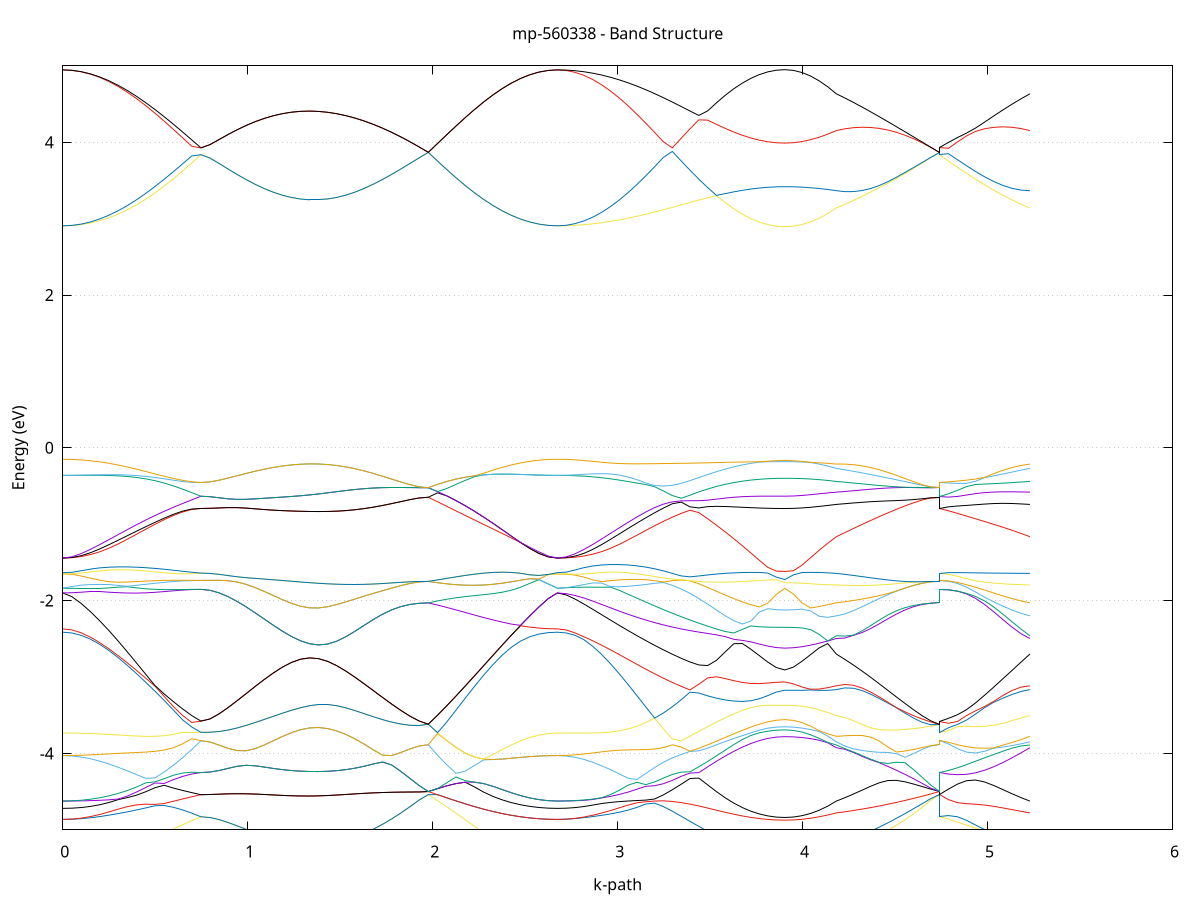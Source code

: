 set title 'mp-560338 - Band Structure'
set xlabel 'k-path'
set ylabel 'Energy (eV)'
set grid y
set yrange [-5:5]
set terminal png size 800,600
set output 'mp-560338_bands_gnuplot.png'
plot '-' using 1:2 with lines notitle, '-' using 1:2 with lines notitle, '-' using 1:2 with lines notitle, '-' using 1:2 with lines notitle, '-' using 1:2 with lines notitle, '-' using 1:2 with lines notitle, '-' using 1:2 with lines notitle, '-' using 1:2 with lines notitle, '-' using 1:2 with lines notitle, '-' using 1:2 with lines notitle, '-' using 1:2 with lines notitle, '-' using 1:2 with lines notitle, '-' using 1:2 with lines notitle, '-' using 1:2 with lines notitle, '-' using 1:2 with lines notitle, '-' using 1:2 with lines notitle, '-' using 1:2 with lines notitle, '-' using 1:2 with lines notitle, '-' using 1:2 with lines notitle, '-' using 1:2 with lines notitle, '-' using 1:2 with lines notitle, '-' using 1:2 with lines notitle, '-' using 1:2 with lines notitle, '-' using 1:2 with lines notitle, '-' using 1:2 with lines notitle, '-' using 1:2 with lines notitle, '-' using 1:2 with lines notitle, '-' using 1:2 with lines notitle, '-' using 1:2 with lines notitle, '-' using 1:2 with lines notitle, '-' using 1:2 with lines notitle, '-' using 1:2 with lines notitle, '-' using 1:2 with lines notitle, '-' using 1:2 with lines notitle, '-' using 1:2 with lines notitle, '-' using 1:2 with lines notitle, '-' using 1:2 with lines notitle, '-' using 1:2 with lines notitle, '-' using 1:2 with lines notitle, '-' using 1:2 with lines notitle, '-' using 1:2 with lines notitle, '-' using 1:2 with lines notitle, '-' using 1:2 with lines notitle, '-' using 1:2 with lines notitle, '-' using 1:2 with lines notitle, '-' using 1:2 with lines notitle, '-' using 1:2 with lines notitle, '-' using 1:2 with lines notitle, '-' using 1:2 with lines notitle, '-' using 1:2 with lines notitle, '-' using 1:2 with lines notitle, '-' using 1:2 with lines notitle, '-' using 1:2 with lines notitle, '-' using 1:2 with lines notitle, '-' using 1:2 with lines notitle, '-' using 1:2 with lines notitle, '-' using 1:2 with lines notitle, '-' using 1:2 with lines notitle, '-' using 1:2 with lines notitle, '-' using 1:2 with lines notitle, '-' using 1:2 with lines notitle, '-' using 1:2 with lines notitle, '-' using 1:2 with lines notitle, '-' using 1:2 with lines notitle, '-' using 1:2 with lines notitle, '-' using 1:2 with lines notitle, '-' using 1:2 with lines notitle, '-' using 1:2 with lines notitle, '-' using 1:2 with lines notitle, '-' using 1:2 with lines notitle, '-' using 1:2 with lines notitle, '-' using 1:2 with lines notitle, '-' using 1:2 with lines notitle, '-' using 1:2 with lines notitle, '-' using 1:2 with lines notitle, '-' using 1:2 with lines notitle, '-' using 1:2 with lines notitle, '-' using 1:2 with lines notitle, '-' using 1:2 with lines notitle, '-' using 1:2 with lines notitle, '-' using 1:2 with lines notitle, '-' using 1:2 with lines notitle, '-' using 1:2 with lines notitle, '-' using 1:2 with lines notitle, '-' using 1:2 with lines notitle, '-' using 1:2 with lines notitle, '-' using 1:2 with lines notitle, '-' using 1:2 with lines notitle, '-' using 1:2 with lines notitle, '-' using 1:2 with lines notitle, '-' using 1:2 with lines notitle, '-' using 1:2 with lines notitle, '-' using 1:2 with lines notitle, '-' using 1:2 with lines notitle, '-' using 1:2 with lines notitle, '-' using 1:2 with lines notitle
0.000000 -43.637117
0.049796 -43.637017
0.099591 -43.636917
0.149387 -43.636617
0.199183 -43.636317
0.248979 -43.635817
0.298774 -43.635317
0.348570 -43.634717
0.398366 -43.634017
0.448162 -43.633317
0.497957 -43.632517
0.547753 -43.631717
0.597549 -43.630817
0.647344 -43.629817
0.697140 -43.628917
0.746936 -43.628017
0.746936 -43.628017
0.795772 -43.628817
0.844608 -43.629817
0.893445 -43.630817
0.942281 -43.631917
0.991117 -43.632917
1.039953 -43.633817
1.088789 -43.634717
1.137626 -43.635417
1.186462 -43.636017
1.235298 -43.636517
1.284134 -43.636817
1.332970 -43.637017
1.332970 -43.637017
1.382454 -43.637017
1.431938 -43.636917
1.481421 -43.636617
1.530905 -43.636117
1.580388 -43.635517
1.629872 -43.634717
1.679355 -43.633917
1.728839 -43.632917
1.778322 -43.631917
1.827806 -43.630817
1.877289 -43.629717
1.926773 -43.628717
1.976256 -43.627917
1.976256 -43.627917
2.026130 -43.628917
2.076004 -43.629917
2.125878 -43.630917
2.175752 -43.631917
2.225626 -43.632817
2.275500 -43.633617
2.325374 -43.634417
2.375248 -43.635117
2.425122 -43.635717
2.474996 -43.636217
2.524870 -43.636517
2.574744 -43.636817
2.624618 -43.637017
2.674492 -43.637117
2.674492 -43.637117
2.722265 -43.637017
2.770037 -43.636917
2.817810 -43.636817
2.865582 -43.636717
2.913354 -43.636617
2.961127 -43.636517
3.008900 -43.636517
3.056672 -43.636417
3.104445 -43.636417
3.152217 -43.636417
3.199989 -43.636517
3.247762 -43.636517
3.295534 -43.636517
3.343307 -43.636617
3.391079 -43.636717
3.438852 -43.636717
3.486624 -43.636817
3.534397 -43.636917
3.582169 -43.636917
3.582169 -43.637117
3.628118 -43.637217
3.674067 -43.637217
3.720016 -43.637317
3.765965 -43.637417
3.811914 -43.637617
3.857863 -43.637817
3.903812 -43.637817
3.903812 -43.637817
3.950202 -43.637817
3.996591 -43.637617
4.042981 -43.637417
4.089370 -43.637317
4.135760 -43.637217
4.182149 -43.637117
4.182149 -43.637117
4.228574 -43.637117
4.274999 -43.636917
4.321425 -43.636517
4.367850 -43.635917
4.414275 -43.635117
4.460700 -43.634317
4.507125 -43.633317
4.553550 -43.632217
4.599975 -43.631017
4.646401 -43.629817
4.692826 -43.628717
4.739251 -43.627917
4.739251 -43.628017
4.788239 -43.628817
4.837227 -43.630017
4.886215 -43.631217
4.935203 -43.632517
4.984191 -43.633617
5.033179 -43.634717
5.082167 -43.635517
5.131155 -43.636217
5.180143 -43.636717
5.229131 -43.636917
e
0.000000 -43.636917
0.049796 -43.636917
0.099591 -43.636717
0.149387 -43.636517
0.199183 -43.636117
0.248979 -43.635717
0.298774 -43.635217
0.348570 -43.634617
0.398366 -43.633917
0.448162 -43.633217
0.497957 -43.632417
0.547753 -43.631517
0.597549 -43.630717
0.647344 -43.629717
0.697140 -43.628817
0.746936 -43.627917
0.746936 -43.627917
0.795772 -43.628617
0.844608 -43.629617
0.893445 -43.630617
0.942281 -43.631617
0.991117 -43.632717
1.039953 -43.633617
1.088789 -43.634517
1.137626 -43.635217
1.186462 -43.635817
1.235298 -43.636317
1.284134 -43.636617
1.332970 -43.636817
1.332970 -43.636817
1.382454 -43.636817
1.431938 -43.636717
1.481421 -43.636317
1.530905 -43.635917
1.580388 -43.635317
1.629872 -43.634517
1.679355 -43.633717
1.728839 -43.632717
1.778322 -43.631717
1.827806 -43.630617
1.877289 -43.629517
1.926773 -43.628517
1.976256 -43.627917
1.976256 -43.627917
2.026130 -43.628817
2.076004 -43.629817
2.125878 -43.630817
2.175752 -43.631717
2.225626 -43.632617
2.275500 -43.633517
2.325374 -43.634217
2.375248 -43.634917
2.425122 -43.635517
2.474996 -43.636017
2.524870 -43.636417
2.574744 -43.636717
2.624618 -43.636917
2.674492 -43.636917
2.674492 -43.636917
2.722265 -43.636917
2.770037 -43.636717
2.817810 -43.636417
2.865582 -43.635917
2.913354 -43.635317
2.961127 -43.634617
3.008900 -43.633817
3.056672 -43.632917
3.104445 -43.631917
3.152217 -43.630817
3.199989 -43.629717
3.247762 -43.628617
3.295534 -43.628517
3.343307 -43.629717
3.391079 -43.630817
3.438852 -43.631917
3.486624 -43.632917
3.534397 -43.633917
3.582169 -43.634817
3.582169 -43.634717
3.628118 -43.635517
3.674067 -43.636117
3.720016 -43.636717
3.765965 -43.637017
3.811914 -43.637217
3.857863 -43.637217
3.903812 -43.637217
3.903812 -43.637217
3.950202 -43.637217
3.996591 -43.637217
4.042981 -43.637017
4.089370 -43.636517
4.135760 -43.635917
4.182149 -43.635217
4.182149 -43.635217
4.228574 -43.634717
4.274999 -43.634217
4.321425 -43.633717
4.367850 -43.633117
4.414275 -43.632517
4.460700 -43.631917
4.507125 -43.631217
4.553550 -43.630517
4.599975 -43.629817
4.646401 -43.629117
4.692826 -43.628417
4.739251 -43.627917
4.739251 -43.627917
4.788239 -43.628717
4.837227 -43.629517
4.886215 -43.630417
4.935203 -43.631217
4.984191 -43.632017
5.033179 -43.632717
5.082167 -43.633417
5.131155 -43.634117
5.180143 -43.634717
5.229131 -43.635317
e
0.000000 -43.631717
0.049796 -43.631717
0.099591 -43.631517
0.149387 -43.631217
0.199183 -43.630917
0.248979 -43.630417
0.298774 -43.629817
0.348570 -43.629117
0.398366 -43.628317
0.448162 -43.627517
0.497957 -43.626617
0.547753 -43.625617
0.597549 -43.625117
0.647344 -43.626017
0.697140 -43.627017
0.746936 -43.627817
0.746936 -43.627817
0.795772 -43.627317
0.844608 -43.626817
0.893445 -43.626517
0.942281 -43.626417
0.991117 -43.626217
1.039953 -43.626217
1.088789 -43.626117
1.137626 -43.626117
1.186462 -43.626017
1.235298 -43.626017
1.284134 -43.626017
1.332970 -43.626017
1.332970 -43.626017
1.382454 -43.626017
1.431938 -43.626017
1.481421 -43.626017
1.530905 -43.626017
1.580388 -43.626017
1.629872 -43.626117
1.679355 -43.626117
1.728839 -43.626217
1.778322 -43.626317
1.827806 -43.626517
1.877289 -43.626817
1.926773 -43.627217
1.976256 -43.627717
1.976256 -43.627717
2.026130 -43.626817
2.076004 -43.625817
2.125878 -43.624917
2.175752 -43.625917
2.225626 -43.626917
2.275500 -43.627917
2.325374 -43.628817
2.375248 -43.629517
2.425122 -43.630217
2.474996 -43.630717
2.524870 -43.631217
2.574744 -43.631517
2.624618 -43.631717
2.674492 -43.631717
2.674492 -43.631717
2.722265 -43.631717
2.770037 -43.631517
2.817810 -43.631317
2.865582 -43.630917
2.913354 -43.630417
2.961127 -43.629717
3.008900 -43.629017
3.056672 -43.628117
3.104445 -43.627117
3.152217 -43.626017
3.199989 -43.626217
3.247762 -43.627317
3.295534 -43.627417
3.343307 -43.626317
3.391079 -43.627417
3.438852 -43.628517
3.486624 -43.629617
3.534397 -43.630617
3.582169 -43.631517
3.582169 -43.631417
3.628118 -43.632217
3.674067 -43.632917
3.720016 -43.633517
3.765965 -43.634017
3.811914 -43.634417
3.857863 -43.634617
3.903812 -43.634617
3.903812 -43.634617
3.950202 -43.634517
3.996591 -43.634317
4.042981 -43.633917
4.089370 -43.633417
4.135760 -43.632817
4.182149 -43.632017
4.182149 -43.632017
4.228574 -43.631517
4.274999 -43.631017
4.321425 -43.630517
4.367850 -43.629917
4.414275 -43.629317
4.460700 -43.628817
4.507125 -43.628217
4.553550 -43.627717
4.599975 -43.627417
4.646401 -43.627217
4.692826 -43.627317
4.739251 -43.627717
4.739251 -43.627817
4.788239 -43.627417
4.837227 -43.627417
4.886215 -43.627717
4.935203 -43.628317
4.984191 -43.628917
5.033179 -43.629617
5.082167 -43.630217
5.131155 -43.630917
5.180143 -43.631517
5.229131 -43.632117
e
0.000000 -43.618617
0.049796 -43.618717
0.099591 -43.618817
0.149387 -43.619117
0.199183 -43.619417
0.248979 -43.619917
0.298774 -43.620417
0.348570 -43.621017
0.398366 -43.621717
0.448162 -43.622517
0.497957 -43.623317
0.547753 -43.624217
0.597549 -43.625017
0.647344 -43.625917
0.697140 -43.626917
0.746936 -43.627817
0.746936 -43.627717
0.795772 -43.627117
0.844608 -43.626717
0.893445 -43.626417
0.942281 -43.626217
0.991117 -43.626117
1.039953 -43.626017
1.088789 -43.626017
1.137626 -43.625917
1.186462 -43.625917
1.235298 -43.625917
1.284134 -43.625917
1.332970 -43.625817
1.332970 -43.625817
1.382454 -43.625817
1.431938 -43.625817
1.481421 -43.625817
1.530905 -43.625917
1.580388 -43.625917
1.629872 -43.625917
1.679355 -43.625917
1.728839 -43.626017
1.778322 -43.626117
1.827806 -43.626317
1.877289 -43.626617
1.926773 -43.627017
1.976256 -43.627717
1.976256 -43.627717
2.026130 -43.626717
2.076004 -43.625717
2.125878 -43.624817
2.175752 -43.623917
2.225626 -43.623017
2.275500 -43.622117
2.325374 -43.621317
2.375248 -43.620617
2.425122 -43.620117
2.474996 -43.619617
2.524870 -43.619217
2.574744 -43.618917
2.624618 -43.618717
2.674492 -43.618617
2.674492 -43.618617
2.722265 -43.618717
2.770037 -43.618917
2.817810 -43.619317
2.865582 -43.619817
2.913354 -43.620417
2.961127 -43.621117
3.008900 -43.622017
3.056672 -43.622917
3.104445 -43.623917
3.152217 -43.625017
3.199989 -43.624817
3.247762 -43.624117
3.295534 -43.625217
3.343307 -43.626217
3.391079 -43.625117
3.438852 -43.624017
3.486624 -43.622917
3.534397 -43.621917
3.582169 -43.621017
3.582169 -43.620917
3.628118 -43.620117
3.674067 -43.619417
3.720016 -43.618817
3.765965 -43.618417
3.811914 -43.618117
3.857863 -43.617917
3.903812 -43.617817
3.903812 -43.617817
3.950202 -43.617917
3.996591 -43.618117
4.042981 -43.618417
4.089370 -43.619017
4.135760 -43.619617
4.182149 -43.620317
4.182149 -43.620317
4.228574 -43.620817
4.274999 -43.621317
4.321425 -43.621817
4.367850 -43.622417
4.414275 -43.623017
4.460700 -43.623617
4.507125 -43.624317
4.553550 -43.624917
4.599975 -43.625617
4.646401 -43.626317
4.692826 -43.627017
4.739251 -43.627717
4.739251 -43.627717
4.788239 -43.627017
4.837227 -43.626217
4.886215 -43.625417
4.935203 -43.624517
4.984191 -43.623817
5.033179 -43.623017
5.082167 -43.622317
5.131155 -43.621617
5.180143 -43.621017
5.229131 -43.620417
e
0.000000 -43.618517
0.049796 -43.618617
0.099591 -43.618717
0.149387 -43.619017
0.199183 -43.619317
0.248979 -43.619817
0.298774 -43.620317
0.348570 -43.620917
0.398366 -43.621617
0.448162 -43.622417
0.497957 -43.623217
0.547753 -43.624117
0.597549 -43.624617
0.647344 -43.623517
0.697140 -43.622417
0.746936 -43.621317
0.746936 -43.621317
0.795772 -43.621217
0.844608 -43.620717
0.893445 -43.620017
0.942281 -43.619117
0.991117 -43.618317
1.039953 -43.617417
1.088789 -43.616617
1.137626 -43.615917
1.186462 -43.615317
1.235298 -43.614917
1.284134 -43.614517
1.332970 -43.614417
1.332970 -43.614417
1.382454 -43.614417
1.431938 -43.614517
1.481421 -43.614817
1.530905 -43.615317
1.580388 -43.615817
1.629872 -43.616617
1.679355 -43.617417
1.728839 -43.618217
1.778322 -43.619117
1.827806 -43.620017
1.877289 -43.620717
1.926773 -43.621217
1.976256 -43.621417
1.976256 -43.621417
2.026130 -43.622617
2.076004 -43.623717
2.125878 -43.624717
2.175752 -43.623717
2.225626 -43.622817
2.275500 -43.622017
2.325374 -43.621217
2.375248 -43.620517
2.425122 -43.619917
2.474996 -43.619417
2.524870 -43.619017
2.574744 -43.618817
2.624618 -43.618617
2.674492 -43.618517
2.674492 -43.618517
2.722265 -43.618617
2.770037 -43.618617
2.817810 -43.618717
2.865582 -43.618917
2.913354 -43.619217
2.961127 -43.619517
3.008900 -43.620017
3.056672 -43.620517
3.104445 -43.621317
3.152217 -43.622117
3.199989 -43.623017
3.247762 -43.623717
3.295534 -43.622517
3.343307 -43.621217
3.391079 -43.620017
3.438852 -43.618817
3.486624 -43.617717
3.534397 -43.616717
3.582169 -43.615717
3.582169 -43.615617
3.628118 -43.614817
3.674067 -43.614417
3.720016 -43.614417
3.765965 -43.614417
3.811914 -43.614417
3.857863 -43.614317
3.903812 -43.614317
3.903812 -43.614317
3.950202 -43.614317
3.996591 -43.614417
4.042981 -43.614417
4.089370 -43.614417
4.135760 -43.614417
4.182149 -43.615117
4.182149 -43.615117
4.228574 -43.615617
4.274999 -43.616217
4.321425 -43.616717
4.367850 -43.617317
4.414275 -43.617917
4.460700 -43.618517
4.507125 -43.619117
4.553550 -43.619817
4.599975 -43.620317
4.646401 -43.620817
4.692826 -43.621317
4.739251 -43.621417
4.739251 -43.621317
4.788239 -43.621117
4.837227 -43.620617
4.886215 -43.620017
4.935203 -43.619317
4.984191 -43.618617
5.033179 -43.617917
5.082167 -43.617117
5.131155 -43.616517
5.180143 -43.615817
5.229131 -43.615217
e
0.000000 -43.610917
0.049796 -43.611017
0.099591 -43.611117
0.149387 -43.611417
0.199183 -43.611817
0.248979 -43.612317
0.298774 -43.612917
0.348570 -43.613617
0.398366 -43.614417
0.448162 -43.615217
0.497957 -43.616117
0.547753 -43.617117
0.597549 -43.618117
0.647344 -43.619217
0.697140 -43.620317
0.746936 -43.621317
0.746936 -43.621317
0.795772 -43.621117
0.844608 -43.620617
0.893445 -43.619917
0.942281 -43.619017
0.991117 -43.618117
1.039953 -43.617217
1.088789 -43.616417
1.137626 -43.615717
1.186462 -43.615117
1.235298 -43.614717
1.284134 -43.614417
1.332970 -43.614217
1.332970 -43.614217
1.382454 -43.614217
1.431938 -43.614317
1.481421 -43.614617
1.530905 -43.615117
1.580388 -43.615717
1.629872 -43.616417
1.679355 -43.617217
1.728839 -43.618117
1.778322 -43.619017
1.827806 -43.619917
1.877289 -43.620717
1.926773 -43.621217
1.976256 -43.621417
1.976256 -43.621417
2.026130 -43.620217
2.076004 -43.619117
2.125878 -43.618017
2.175752 -43.616917
2.225626 -43.615917
2.275500 -43.614917
2.325374 -43.614017
2.375248 -43.613217
2.425122 -43.612517
2.474996 -43.611917
2.524870 -43.611517
2.574744 -43.611217
2.624618 -43.611017
2.674492 -43.610917
2.674492 -43.610917
2.722265 -43.611017
2.770037 -43.611117
2.817810 -43.611317
2.865582 -43.611717
2.913354 -43.612017
2.961127 -43.612417
3.008900 -43.612817
3.056672 -43.613217
3.104445 -43.613517
3.152217 -43.613717
3.199989 -43.613917
3.247762 -43.614117
3.295534 -43.614217
3.343307 -43.614217
3.391079 -43.614217
3.438852 -43.614317
3.486624 -43.614317
3.534397 -43.614317
3.582169 -43.614217
3.582169 -43.614417
3.628118 -43.614417
3.674067 -43.614117
3.720016 -43.613517
3.765965 -43.613017
3.811914 -43.612717
3.857863 -43.612517
3.903812 -43.612417
3.903812 -43.612417
3.950202 -43.612517
3.996591 -43.612717
4.042981 -43.613117
4.089370 -43.613617
4.135760 -43.614317
4.182149 -43.614417
4.182149 -43.614417
4.228574 -43.614417
4.274999 -43.614617
4.321425 -43.615017
4.367850 -43.615517
4.414275 -43.616217
4.460700 -43.617117
4.507125 -43.618017
4.553550 -43.619017
4.599975 -43.619917
4.646401 -43.620717
4.692826 -43.621217
4.739251 -43.621417
4.739251 -43.621317
4.788239 -43.621117
4.837227 -43.620517
4.886215 -43.619517
4.935203 -43.618417
4.984191 -43.617417
5.033179 -43.616417
5.082167 -43.615617
5.131155 -43.614917
5.180143 -43.614517
5.229131 -43.614317
e
0.000000 -21.891017
0.049796 -21.888917
0.099591 -21.882517
0.149387 -21.871917
0.199183 -21.857317
0.248979 -21.838817
0.298774 -21.816617
0.348570 -21.790817
0.398366 -21.761917
0.448162 -21.730117
0.497957 -21.695817
0.547753 -21.659217
0.597549 -21.620817
0.647344 -21.581017
0.697140 -21.540217
0.746936 -21.498917
0.746936 -21.498917
0.795772 -21.498717
0.844608 -21.497817
0.893445 -21.496117
0.942281 -21.494017
0.991117 -21.491717
1.039953 -21.489117
1.088789 -21.486617
1.137626 -21.484317
1.186462 -21.482417
1.235298 -21.481017
1.284134 -21.480517
1.332970 -21.480817
1.332970 -21.480817
1.382454 -21.482117
1.431938 -21.484317
1.481421 -21.487417
1.530905 -21.491017
1.580388 -21.494917
1.629872 -21.499017
1.679355 -21.503217
1.728839 -21.507017
1.778322 -21.510417
1.827806 -21.513217
1.877289 -21.515217
1.926773 -21.516517
1.976256 -21.517017
1.976256 -21.517017
2.026130 -21.560217
2.076004 -21.602617
2.125878 -21.643417
2.175752 -21.682617
2.225626 -21.719417
2.275500 -21.753417
2.325374 -21.784217
2.375248 -21.811617
2.425122 -21.835417
2.474996 -21.855117
2.524870 -21.870817
2.574744 -21.882117
2.624618 -21.888917
2.674492 -21.891017
2.674492 -21.891017
2.722265 -21.889117
2.770037 -21.883317
2.817810 -21.873717
2.865582 -21.860417
2.913354 -21.843617
2.961127 -21.823617
3.008900 -21.800617
3.056672 -21.774817
3.104445 -21.746817
3.152217 -21.716817
3.199989 -21.685117
3.247762 -21.652617
3.295534 -21.619317
3.343307 -21.585917
3.391079 -21.552917
3.438852 -21.520817
3.486624 -21.490017
3.534397 -21.502717
3.582169 -21.526117
3.582169 -21.526117
3.628118 -21.546217
3.674067 -21.563617
3.720016 -21.578317
3.765965 -21.589717
3.811914 -21.598217
3.857863 -21.603217
3.903812 -21.604917
3.903812 -21.604917
3.950202 -21.603017
3.996591 -21.597417
4.042981 -21.588517
4.089370 -21.575917
4.135760 -21.560117
4.182149 -21.541217
4.182149 -21.541217
4.228574 -21.530917
4.274999 -21.523117
4.321425 -21.517417
4.367850 -21.514017
4.414275 -21.512117
4.460700 -21.511717
4.507125 -21.512217
4.553550 -21.513317
4.599975 -21.514517
4.646401 -21.515617
4.692826 -21.516617
4.739251 -21.517017
4.739251 -21.498917
4.788239 -21.500117
4.837227 -21.501017
4.886215 -21.501817
4.935203 -21.503117
4.984191 -21.505317
5.033179 -21.508617
5.082167 -21.513517
5.131155 -21.520517
5.180143 -21.529717
5.229131 -21.541217
e
0.000000 -21.213017
0.049796 -21.212917
0.099591 -21.212917
0.149387 -21.212817
0.199183 -21.213017
0.248979 -21.214117
0.298774 -21.217217
0.348570 -21.225817
0.398366 -21.244217
0.448162 -21.271217
0.497957 -21.303517
0.547753 -21.339317
0.597549 -21.377417
0.647344 -21.417217
0.697140 -21.457817
0.746936 -21.498917
0.746936 -21.498917
0.795772 -21.498717
0.844608 -21.497817
0.893445 -21.496117
0.942281 -21.494017
0.991117 -21.491717
1.039953 -21.489117
1.088789 -21.486617
1.137626 -21.484317
1.186462 -21.482417
1.235298 -21.481017
1.284134 -21.480517
1.332970 -21.480817
1.332970 -21.480817
1.382454 -21.482117
1.431938 -21.484317
1.481421 -21.487417
1.530905 -21.491017
1.580388 -21.494917
1.629872 -21.499017
1.679355 -21.503217
1.728839 -21.507017
1.778322 -21.510417
1.827806 -21.513217
1.877289 -21.515217
1.926773 -21.516517
1.976256 -21.517017
1.976256 -21.517017
2.026130 -21.473517
2.076004 -21.430017
2.125878 -21.387417
2.175752 -21.346317
2.225626 -21.306917
2.275500 -21.270217
2.325374 -21.235917
2.375248 -21.205417
2.425122 -21.203917
2.474996 -21.207217
2.524870 -21.209717
2.574744 -21.211617
2.624618 -21.212817
2.674492 -21.213017
2.674492 -21.213017
2.722265 -21.213017
2.770037 -21.212917
2.817810 -21.212817
2.865582 -21.212617
2.913354 -21.212217
2.961127 -21.211917
3.008900 -21.211817
3.056672 -21.222317
3.104445 -21.243017
3.152217 -21.269417
3.199989 -21.298417
3.247762 -21.328917
3.295534 -21.359717
3.343307 -21.390417
3.391079 -21.420417
3.438852 -21.449517
3.486624 -21.477017
3.534397 -21.461217
3.582169 -21.434817
3.582169 -21.434817
3.628118 -21.412217
3.674067 -21.392417
3.720016 -21.376117
3.765965 -21.363017
3.811914 -21.353617
3.857863 -21.348017
3.903812 -21.346117
3.903812 -21.346117
3.950202 -21.348617
3.996591 -21.356017
4.042981 -21.368117
4.089370 -21.384517
4.135760 -21.404717
4.182149 -21.428417
4.182149 -21.428417
4.228574 -21.443517
4.274999 -21.457217
4.321425 -21.469617
4.367850 -21.480517
4.414275 -21.489817
4.460700 -21.497617
4.507125 -21.504117
4.553550 -21.509217
4.599975 -21.512817
4.646401 -21.515117
4.692826 -21.516517
4.739251 -21.517017
4.739251 -21.498917
4.788239 -21.497417
4.837227 -21.495117
4.886215 -21.491817
4.935203 -21.487217
4.984191 -21.481317
5.033179 -21.473817
5.082167 -21.464917
5.131155 -21.454217
5.180143 -21.442217
5.229131 -21.428417
e
0.000000 -21.213017
0.049796 -21.212917
0.099591 -21.212117
0.149387 -21.210917
0.199183 -21.209217
0.248979 -21.207217
0.298774 -21.204817
0.348570 -21.201917
0.398366 -21.198917
0.448162 -21.195617
0.497957 -21.192217
0.547753 -21.188917
0.597549 -21.185717
0.647344 -21.183017
0.697140 -21.180817
0.746936 -21.179717
0.746936 -21.179717
0.795772 -21.180017
0.844608 -21.180917
0.893445 -21.182217
0.942281 -21.184017
0.991117 -21.186117
1.039953 -21.188317
1.088789 -21.190517
1.137626 -21.192417
1.186462 -21.193817
1.235298 -21.194617
1.284134 -21.194517
1.332970 -21.193617
1.332970 -21.193617
1.382454 -21.191817
1.431938 -21.189117
1.481421 -21.185717
1.530905 -21.181717
1.580388 -21.177317
1.629872 -21.172717
1.679355 -21.168317
1.728839 -21.164117
1.778322 -21.160317
1.827806 -21.157217
1.877289 -21.154617
1.926773 -21.152817
1.976256 -21.151717
1.976256 -21.151717
2.026130 -21.158717
2.076004 -21.165717
2.125878 -21.172317
2.175752 -21.178617
2.225626 -21.184717
2.275500 -21.190317
2.325374 -21.195417
2.375248 -21.199817
2.425122 -21.203917
2.474996 -21.207217
2.524870 -21.209717
2.574744 -21.211617
2.624618 -21.212817
2.674492 -21.213017
2.674492 -21.213017
2.722265 -21.212917
2.770037 -21.212417
2.817810 -21.211517
2.865582 -21.210517
2.913354 -21.209517
2.961127 -21.209317
3.008900 -21.211617
3.056672 -21.211217
3.104445 -21.210617
3.152217 -21.210017
3.199989 -21.209417
3.247762 -21.208717
3.295534 -21.208017
3.343307 -21.207017
3.391079 -21.206117
3.438852 -21.205217
3.486624 -21.204117
3.534397 -21.203117
3.582169 -21.202417
3.582169 -21.202417
3.628118 -21.202217
3.674067 -21.202717
3.720016 -21.204117
3.765965 -21.205517
3.811914 -21.206817
3.857863 -21.207717
3.903812 -21.208017
3.903812 -21.208017
3.950202 -21.207617
3.996591 -21.206417
4.042981 -21.204717
4.089370 -21.202217
4.135760 -21.199017
4.182149 -21.195317
4.182149 -21.195317
4.228574 -21.192817
4.274999 -21.189417
4.321425 -21.185117
4.367850 -21.180417
4.414275 -21.175417
4.460700 -21.170517
4.507125 -21.165817
4.553550 -21.161617
4.599975 -21.158017
4.646401 -21.155017
4.692826 -21.152917
4.739251 -21.151717
4.739251 -21.179717
4.788239 -21.181317
4.837227 -21.182617
4.886215 -21.183317
4.935203 -21.183817
4.984191 -21.183617
5.033179 -21.183117
5.082167 -21.183817
5.131155 -21.188517
5.180143 -21.192417
5.229131 -21.195317
e
0.000000 -21.115717
0.049796 -21.116017
0.099591 -21.117017
0.149387 -21.119817
0.199183 -21.127117
0.248979 -21.141317
0.298774 -21.158617
0.348570 -21.174017
0.398366 -21.182917
0.448162 -21.185817
0.497957 -21.185817
0.547753 -21.184517
0.597549 -21.182717
0.647344 -21.181017
0.697140 -21.179917
0.746936 -21.179717
0.746936 -21.179717
0.795772 -21.180017
0.844608 -21.180917
0.893445 -21.182217
0.942281 -21.184017
0.991117 -21.186117
1.039953 -21.188317
1.088789 -21.190517
1.137626 -21.192417
1.186462 -21.193817
1.235298 -21.194617
1.284134 -21.194517
1.332970 -21.193617
1.332970 -21.193617
1.382454 -21.191817
1.431938 -21.189117
1.481421 -21.185717
1.530905 -21.181717
1.580388 -21.177317
1.629872 -21.172717
1.679355 -21.168317
1.728839 -21.164117
1.778322 -21.160317
1.827806 -21.157217
1.877289 -21.154617
1.926773 -21.152817
1.976256 -21.151717
1.976256 -21.151717
2.026130 -21.158717
2.076004 -21.165717
2.125878 -21.172317
2.175752 -21.178617
2.225626 -21.184717
2.275500 -21.190317
2.325374 -21.195417
2.375248 -21.199817
2.425122 -21.179017
2.474996 -21.156717
2.524870 -21.138917
2.574744 -21.126117
2.624618 -21.118417
2.674492 -21.115717
2.674492 -21.115717
2.722265 -21.115817
2.770037 -21.115917
2.817810 -21.116317
2.865582 -21.118517
2.913354 -21.134317
2.961127 -21.152317
3.008900 -21.170117
3.056672 -21.182117
3.104445 -21.185517
3.152217 -21.184817
3.199989 -21.182417
3.247762 -21.179417
3.295534 -21.176117
3.343307 -21.172617
3.391079 -21.169017
3.438852 -21.166517
3.486624 -21.172117
3.534397 -21.177217
3.582169 -21.181217
3.582169 -21.181217
3.628118 -21.183917
3.674067 -21.184917
3.720016 -21.184917
3.765965 -21.183817
3.811914 -21.182417
3.857863 -21.181417
3.903812 -21.181017
3.903812 -21.181017
3.950202 -21.180917
3.996591 -21.180617
4.042981 -21.180317
4.089370 -21.179617
4.135760 -21.178617
4.182149 -21.177517
4.182149 -21.177517
4.228574 -21.174417
4.274999 -21.171217
4.321425 -21.168017
4.367850 -21.165017
4.414275 -21.162017
4.460700 -21.159217
4.507125 -21.156617
4.553550 -21.155017
4.599975 -21.154117
4.646401 -21.153317
4.692826 -21.152517
4.739251 -21.151717
4.739251 -21.179717
4.788239 -21.178017
4.837227 -21.176317
4.886215 -21.174617
4.935203 -21.173617
4.984191 -21.174717
5.033179 -21.178817
5.082167 -21.182117
5.131155 -21.180817
5.180143 -21.179317
5.229131 -21.177517
e
0.000000 -21.088417
0.049796 -21.090417
0.099591 -21.096217
0.149387 -21.104717
0.199183 -21.112717
0.248979 -21.117117
0.298774 -21.120317
0.348570 -21.123117
0.398366 -21.126217
0.448162 -21.129317
0.497957 -21.132417
0.547753 -21.135517
0.597549 -21.138217
0.647344 -21.140017
0.697140 -21.140917
0.746936 -21.140417
0.746936 -21.140417
0.795772 -21.140517
0.844608 -21.140717
0.893445 -21.141017
0.942281 -21.141417
0.991117 -21.141917
1.039953 -21.142417
1.088789 -21.143017
1.137626 -21.143617
1.186462 -21.144117
1.235298 -21.144817
1.284134 -21.145217
1.332970 -21.145717
1.332970 -21.145717
1.382454 -21.146317
1.431938 -21.147017
1.481421 -21.147617
1.530905 -21.148117
1.580388 -21.148617
1.629872 -21.149117
1.679355 -21.149617
1.728839 -21.150017
1.778322 -21.150317
1.827806 -21.150617
1.877289 -21.150817
1.926773 -21.151117
1.976256 -21.151717
1.976256 -21.151717
2.026130 -21.144817
2.076004 -21.138017
2.125878 -21.131217
2.175752 -21.124717
2.225626 -21.118617
2.275500 -21.112917
2.325374 -21.107517
2.375248 -21.102717
2.425122 -21.098617
2.474996 -21.095017
2.524870 -21.092317
2.574744 -21.090317
2.624618 -21.089017
2.674492 -21.088417
2.674492 -21.088417
2.722265 -21.090417
2.770037 -21.096217
2.817810 -21.105617
2.865582 -21.117017
2.913354 -21.117917
2.961127 -21.119117
3.008900 -21.120617
3.056672 -21.122617
3.104445 -21.125517
3.152217 -21.129817
3.199989 -21.135017
3.247762 -21.141117
3.295534 -21.147517
3.343307 -21.153817
3.391079 -21.160317
3.438852 -21.165517
3.486624 -21.162017
3.534397 -21.158917
3.582169 -21.155917
3.582169 -21.155917
3.628118 -21.153317
3.674067 -21.151117
3.720016 -21.149317
3.765965 -21.148117
3.811914 -21.149917
3.857863 -21.151217
3.903812 -21.151617
3.903812 -21.151617
3.950202 -21.151817
3.996591 -21.152417
4.042981 -21.153417
4.089370 -21.154717
4.135760 -21.156117
4.182149 -21.157817
4.182149 -21.157817
4.228574 -21.158117
4.274999 -21.158117
4.321425 -21.157917
4.367850 -21.157517
4.414275 -21.157017
4.460700 -21.156417
4.507125 -21.155717
4.553550 -21.154617
4.599975 -21.152817
4.646401 -21.151817
4.692826 -21.151317
4.739251 -21.151717
4.739251 -21.140417
4.788239 -21.145117
4.837227 -21.150317
4.886215 -21.155717
4.935203 -21.160817
4.984191 -21.163817
5.033179 -21.164017
5.082167 -21.162817
5.131155 -21.161217
5.180143 -21.159617
5.229131 -21.157817
e
0.000000 -21.088417
0.049796 -21.088917
0.099591 -21.090117
0.149387 -21.092017
0.199183 -21.094717
0.248979 -21.098117
0.298774 -21.102117
0.348570 -21.106517
0.398366 -21.111417
0.448162 -21.116417
0.497957 -21.121517
0.547753 -21.126617
0.597549 -21.131317
0.647344 -21.135517
0.697140 -21.138617
0.746936 -21.140417
0.746936 -21.140417
0.795772 -21.140517
0.844608 -21.140717
0.893445 -21.141017
0.942281 -21.141417
0.991117 -21.141917
1.039953 -21.142417
1.088789 -21.143017
1.137626 -21.143617
1.186462 -21.144117
1.235298 -21.144817
1.284134 -21.145217
1.332970 -21.145717
1.332970 -21.145717
1.382454 -21.146317
1.431938 -21.147017
1.481421 -21.147617
1.530905 -21.148117
1.580388 -21.148617
1.629872 -21.149117
1.679355 -21.149617
1.728839 -21.150017
1.778322 -21.150317
1.827806 -21.150617
1.877289 -21.150817
1.926773 -21.151117
1.976256 -21.151717
1.976256 -21.151717
2.026130 -21.144817
2.076004 -21.138017
2.125878 -21.131217
2.175752 -21.124717
2.225626 -21.118617
2.275500 -21.112917
2.325374 -21.107517
2.375248 -21.102717
2.425122 -21.098617
2.474996 -21.095017
2.524870 -21.092317
2.574744 -21.090317
2.624618 -21.089017
2.674492 -21.088417
2.674492 -21.088417
2.722265 -21.088917
2.770037 -21.090017
2.817810 -21.092117
2.865582 -21.094817
2.913354 -21.098017
2.961127 -21.102017
3.008900 -21.106417
3.056672 -21.110917
3.104445 -21.115117
3.152217 -21.118817
3.199989 -21.121517
3.247762 -21.123817
3.295534 -21.125917
3.343307 -21.128117
3.391079 -21.130217
3.438852 -21.132417
3.486624 -21.134617
3.534397 -21.136917
3.582169 -21.139117
3.582169 -21.139117
3.628118 -21.141417
3.674067 -21.143717
3.720016 -21.146017
3.765965 -21.147817
3.811914 -21.146717
3.857863 -21.146017
3.903812 -21.145917
3.903812 -21.145917
3.950202 -21.145617
3.996591 -21.144517
4.042981 -21.143417
4.089370 -21.142117
4.135760 -21.140817
4.182149 -21.139717
4.182149 -21.139717
4.228574 -21.141217
4.274999 -21.142417
4.321425 -21.143517
4.367850 -21.144617
4.414275 -21.145717
4.460700 -21.146717
4.507125 -21.147717
4.553550 -21.148717
4.599975 -21.149517
4.646401 -21.150217
4.692826 -21.151017
4.739251 -21.151717
4.739251 -21.140417
4.788239 -21.136717
4.837227 -21.133917
4.886215 -21.131917
4.935203 -21.130917
4.984191 -21.130717
5.033179 -21.131417
5.082167 -21.132817
5.131155 -21.134817
5.180143 -21.137417
5.229131 -21.139717
e
0.000000 -5.423617
0.049796 -5.419817
0.099591 -5.408417
0.149387 -5.389617
0.199183 -5.363817
0.248979 -5.331517
0.298774 -5.293317
0.348570 -5.249917
0.398366 -5.202417
0.448162 -5.151617
0.497957 -5.098517
0.547753 -5.044217
0.597549 -4.989317
0.647344 -4.934717
0.697140 -4.881217
0.746936 -4.829817
0.746936 -4.829817
0.795772 -4.839617
0.844608 -4.866417
0.893445 -4.904417
0.942281 -4.948217
0.991117 -4.993717
1.039953 -5.038017
1.088789 -5.079117
1.137626 -5.115517
1.186462 -5.145717
1.235298 -5.169117
1.284134 -5.184817
1.332970 -5.192217
1.332970 -5.192217
1.382454 -5.191017
1.431938 -5.180617
1.481421 -5.161017
1.530905 -5.132117
1.580388 -5.094117
1.629872 -5.047217
1.679355 -4.991817
1.728839 -4.928417
1.778322 -4.857717
1.827806 -4.780417
1.877289 -4.697617
1.926773 -4.611017
1.976256 -4.539517
1.976256 -4.539517
2.026130 -4.618517
2.076004 -4.699517
2.125878 -4.782817
2.175752 -4.868217
2.225626 -4.954517
2.275500 -5.039617
2.325374 -5.120917
2.375248 -5.195817
2.425122 -5.262417
2.474996 -5.318917
2.524870 -5.364117
2.574744 -5.396917
2.624618 -5.416917
2.674492 -5.423617
2.674492 -5.423617
2.722265 -5.420417
2.770037 -5.410817
2.817810 -5.395517
2.865582 -5.375117
2.913354 -5.350917
2.961127 -5.324317
3.008900 -5.297017
3.056672 -5.271017
3.104445 -5.247717
3.152217 -5.228317
3.199989 -5.213317
3.247762 -5.202417
3.295534 -5.195217
3.343307 -5.191017
3.391079 -5.189017
3.438852 -5.188617
3.486624 -5.189317
3.534397 -5.190817
3.582169 -5.192817
3.582169 -5.192817
3.628118 -5.194817
3.674067 -5.238117
3.720016 -5.277717
3.765965 -5.309817
3.811914 -5.333417
3.857863 -5.347817
3.903812 -5.352717
3.903812 -5.352717
3.950202 -5.347617
3.996591 -5.332317
4.042981 -5.307517
4.089370 -5.274017
4.135760 -5.232817
4.182149 -5.185217
4.182149 -5.185217
4.228574 -5.174517
4.274999 -5.160417
4.321425 -5.136217
4.367850 -5.101917
4.414275 -5.057717
4.460700 -5.003917
4.507125 -4.941117
4.553550 -4.869817
4.599975 -4.790917
4.646401 -4.705217
4.692826 -4.614617
4.739251 -4.539517
4.739251 -4.829817
4.788239 -4.861117
4.837227 -4.898817
4.886215 -4.938717
4.935203 -4.978917
4.984191 -5.018117
5.033179 -5.055717
5.082167 -5.100017
5.131155 -5.136917
5.180143 -5.163317
5.229131 -5.185217
e
0.000000 -4.864317
0.049796 -4.861717
0.099591 -4.854417
0.149387 -4.842717
0.199183 -4.827317
0.248979 -4.809017
0.298774 -4.788417
0.348570 -4.765617
0.398366 -4.740817
0.448162 -4.714217
0.497957 -4.685917
0.547753 -4.681217
0.597549 -4.705517
0.647344 -4.739717
0.697140 -4.782017
0.746936 -4.829817
0.746936 -4.829817
0.795772 -4.839617
0.844608 -4.866417
0.893445 -4.904417
0.942281 -4.948217
0.991117 -4.993717
1.039953 -5.038017
1.088789 -5.079117
1.137626 -5.115417
1.186462 -5.145717
1.235298 -5.169017
1.284134 -5.184717
1.332970 -5.192217
1.332970 -5.192217
1.382454 -5.190917
1.431938 -5.180617
1.481421 -5.160917
1.530905 -5.132117
1.580388 -5.094117
1.629872 -5.047217
1.679355 -4.991817
1.728839 -4.928417
1.778322 -4.857717
1.827806 -4.780417
1.877289 -4.697617
1.926773 -4.611017
1.976256 -4.539517
1.976256 -4.539517
2.026130 -4.540517
2.076004 -4.581517
2.125878 -4.621717
2.175752 -4.660317
2.225626 -4.696717
2.275500 -4.730217
2.325374 -4.760617
2.375248 -4.787517
2.425122 -4.810617
2.474996 -4.829817
2.524870 -4.844817
2.574744 -4.855617
2.624618 -4.862117
2.674492 -4.864317
2.674492 -4.864317
2.722265 -4.861417
2.770037 -4.853317
2.817810 -4.841317
2.865582 -4.826917
2.913354 -4.811017
2.961127 -4.792717
3.008900 -4.770417
3.056672 -4.742117
3.104445 -4.706417
3.152217 -4.663117
3.199989 -4.651017
3.247762 -4.697117
3.295534 -4.757117
3.343307 -4.822417
3.391079 -4.889117
3.438852 -4.955417
3.486624 -5.020017
3.534397 -5.082017
3.582169 -5.140317
3.582169 -5.140317
3.628118 -5.191917
3.674067 -5.196917
3.720016 -5.198717
3.765965 -5.200417
3.811914 -5.201617
3.857863 -5.202417
3.903812 -5.202717
3.903812 -5.202717
3.950202 -5.201917
3.996591 -5.199717
4.042981 -5.196117
4.089370 -5.191217
4.135760 -5.185317
4.182149 -5.178417
4.182149 -5.178417
4.228574 -5.149717
4.274999 -5.109917
4.321425 -5.065817
4.367850 -5.017617
4.414275 -4.965417
4.460700 -4.909517
4.507125 -4.850317
4.553550 -4.788317
4.599975 -4.724017
4.646401 -4.658317
4.692826 -4.592417
4.739251 -4.539517
4.739251 -4.829817
4.788239 -4.814117
4.837227 -4.829417
4.886215 -4.876817
4.935203 -4.937517
4.984191 -4.998217
5.033179 -5.053317
5.082167 -5.091417
5.131155 -5.125017
5.180143 -5.156317
5.229131 -5.178417
e
0.000000 -4.864217
0.049796 -4.860117
0.099591 -4.847617
0.149387 -4.827317
0.199183 -4.799917
0.248979 -4.766717
0.298774 -4.730617
0.348570 -4.697217
0.398366 -4.674217
0.448162 -4.664917
0.497957 -4.667717
0.547753 -4.656517
0.597549 -4.626717
0.647344 -4.597117
0.697140 -4.568417
0.746936 -4.540717
0.746936 -4.540717
0.795772 -4.538617
0.844608 -4.533917
0.893445 -4.529717
0.942281 -4.528017
0.991117 -4.529117
1.039953 -4.532617
1.088789 -4.538017
1.137626 -4.544117
1.186462 -4.550017
1.235298 -4.554717
1.284134 -4.557617
1.332970 -4.558117
1.332970 -4.558117
1.382454 -4.556017
1.431938 -4.551617
1.481421 -4.545317
1.530905 -4.537817
1.580388 -4.530117
1.629872 -4.523017
1.679355 -4.517017
1.728839 -4.512417
1.778322 -4.509117
1.827806 -4.507017
1.877289 -4.505817
1.926773 -4.505117
1.976256 -4.499717
1.976256 -4.499717
2.026130 -4.540417
2.076004 -4.581417
2.125878 -4.621617
2.175752 -4.660217
2.225626 -4.696617
2.275500 -4.730217
2.325374 -4.760617
2.375248 -4.787517
2.425122 -4.810617
2.474996 -4.829717
2.524870 -4.844817
2.574744 -4.855617
2.624618 -4.862117
2.674492 -4.864217
2.674492 -4.864217
2.722265 -4.860817
2.770037 -4.850417
2.817810 -4.833317
2.865582 -4.810117
2.913354 -4.781417
2.961127 -4.748317
3.008900 -4.712517
3.056672 -4.676817
3.104445 -4.646717
3.152217 -4.633217
3.199989 -4.623917
3.247762 -4.620917
3.295534 -4.629217
3.343307 -4.644017
3.391079 -4.664217
3.438852 -4.688617
3.486624 -4.715617
3.534397 -4.743717
3.582169 -4.771317
3.582169 -4.771217
3.628118 -4.796217
3.674067 -4.818717
3.720016 -4.837917
3.765965 -4.853417
3.811914 -4.864817
3.857863 -4.871717
3.903812 -4.874017
3.903812 -4.874017
3.950202 -4.871217
3.996591 -4.862817
4.042981 -4.849017
4.089370 -4.830217
4.135760 -4.806817
4.182149 -4.779417
4.182149 -4.779417
4.228574 -4.764417
4.274999 -4.747817
4.321425 -4.729517
4.367850 -4.709817
4.414275 -4.688517
4.460700 -4.665817
4.507125 -4.641717
4.553550 -4.616117
4.599975 -4.589217
4.646401 -4.560817
4.692826 -4.530917
4.739251 -4.499717
4.739251 -4.540717
4.788239 -4.604917
4.837227 -4.644617
4.886215 -4.658617
4.935203 -4.665717
4.984191 -4.676717
5.033179 -4.693117
5.082167 -4.713417
5.131155 -4.735517
5.180143 -4.758017
5.229131 -4.779517
e
0.000000 -4.719817
0.049796 -4.717117
0.099591 -4.708917
0.149387 -4.694417
0.199183 -4.672917
0.248979 -4.643517
0.298774 -4.605717
0.348570 -4.579217
0.398366 -4.547617
0.448162 -4.502517
0.497957 -4.449917
0.547753 -4.417317
0.597549 -4.453317
0.647344 -4.485017
0.697140 -4.513417
0.746936 -4.540617
0.746936 -4.540617
0.795772 -4.538517
0.844608 -4.533817
0.893445 -4.529617
0.942281 -4.527917
0.991117 -4.529017
1.039953 -4.532617
1.088789 -4.537917
1.137626 -4.544017
1.186462 -4.549917
1.235298 -4.554617
1.284134 -4.557517
1.332970 -4.558017
1.332970 -4.558017
1.382454 -4.555917
1.431938 -4.551517
1.481421 -4.545217
1.530905 -4.537717
1.580388 -4.530017
1.629872 -4.522917
1.679355 -4.516917
1.728839 -4.512317
1.778322 -4.509017
1.827806 -4.506917
1.877289 -4.505717
1.926773 -4.505017
1.976256 -4.499717
1.976256 -4.499717
2.026130 -4.461817
2.076004 -4.424917
2.125878 -4.395617
2.175752 -4.377417
2.225626 -4.438817
2.275500 -4.506817
2.325374 -4.562617
2.375248 -4.607917
2.425122 -4.644117
2.474996 -4.672317
2.524870 -4.693517
2.574744 -4.708317
2.624618 -4.717017
2.674492 -4.719817
2.674492 -4.719817
2.722265 -4.717417
2.770037 -4.709617
2.817810 -4.695717
2.865582 -4.676517
2.913354 -4.656717
2.961127 -4.641817
3.008900 -4.631417
3.056672 -4.623417
3.104445 -4.617017
3.152217 -4.611717
3.199989 -4.597017
3.247762 -4.542817
3.295534 -4.476117
3.343307 -4.404017
3.391079 -4.328717
3.438852 -4.323817
3.486624 -4.412017
3.534397 -4.500817
3.582169 -4.582317
3.582169 -4.582417
3.628118 -4.651017
3.674067 -4.709117
3.720016 -4.756317
3.765965 -4.792717
3.811914 -4.818517
3.857863 -4.833917
3.903812 -4.839017
3.903812 -4.839017
3.950202 -4.833217
3.996591 -4.815717
4.042981 -4.786317
4.089370 -4.744717
4.135760 -4.690917
4.182149 -4.624917
4.182149 -4.624917
4.228574 -4.580317
4.274999 -4.532017
4.321425 -4.481317
4.367850 -4.430617
4.414275 -4.385217
4.460700 -4.355717
4.507125 -4.352917
4.553550 -4.372117
4.599975 -4.401517
4.646401 -4.434217
4.692826 -4.467317
4.739251 -4.499717
4.739251 -4.540617
4.788239 -4.468517
4.837227 -4.402517
4.886215 -4.357817
4.935203 -4.348617
4.984191 -4.374417
5.033179 -4.420317
5.082167 -4.473317
5.131155 -4.527017
5.180143 -4.578017
5.229131 -4.624817
e
0.000000 -4.623817
0.049796 -4.623217
0.099591 -4.621617
0.149387 -4.618717
0.199183 -4.614417
0.248979 -4.607917
0.298774 -4.597517
0.348570 -4.559717
0.398366 -4.506217
0.448162 -4.447517
0.497957 -4.387417
0.547753 -4.393917
0.597549 -4.344317
0.647344 -4.301817
0.697140 -4.270117
0.746936 -4.251017
0.746936 -4.251017
0.795772 -4.244017
0.844608 -4.224217
0.893445 -4.196317
0.942281 -4.169117
0.991117 -4.155817
1.039953 -4.162317
1.088789 -4.178917
1.137626 -4.196817
1.186462 -4.212317
1.235298 -4.224317
1.284134 -4.232517
1.332970 -4.237117
1.332970 -4.237117
1.382454 -4.237717
1.431938 -4.234217
1.481421 -4.226117
1.530905 -4.212717
1.580388 -4.193417
1.629872 -4.168217
1.679355 -4.138217
1.728839 -4.113317
1.778322 -4.151617
1.827806 -4.236117
1.877289 -4.328017
1.926773 -4.420917
1.976256 -4.499617
1.976256 -4.499617
2.026130 -4.460517
2.076004 -4.424817
2.125878 -4.395617
2.175752 -4.377417
2.225626 -4.376217
2.275500 -4.395517
2.325374 -4.430817
2.375248 -4.473017
2.425122 -4.515017
2.474996 -4.552417
2.524870 -4.582917
2.574744 -4.605517
2.624618 -4.619217
2.674492 -4.623817
2.674492 -4.623817
2.722265 -4.623017
2.770037 -4.620417
2.817810 -4.614817
2.865582 -4.603417
2.913354 -4.582917
2.961127 -4.562917
3.008900 -4.537617
3.056672 -4.506417
3.104445 -4.469217
3.152217 -4.431017
3.199989 -4.422917
3.247762 -4.396517
3.295534 -4.353517
3.343307 -4.300717
3.391079 -4.257917
3.438852 -4.252317
3.486624 -4.176617
3.534397 -4.103417
3.582169 -4.034317
3.582169 -4.034317
3.628118 -3.973017
3.674067 -3.918217
3.720016 -3.871017
3.765965 -3.832717
3.811914 -3.804317
3.857863 -3.786917
3.903812 -3.781017
3.903812 -3.781017
3.950202 -3.783817
3.996591 -3.792317
4.042981 -3.806817
4.089370 -3.827817
4.135760 -3.860317
4.182149 -3.925817
4.182149 -3.925817
4.228574 -3.946717
4.274999 -3.988417
4.321425 -4.038717
4.367850 -4.083817
4.414275 -4.121317
4.460700 -4.169617
4.507125 -4.220417
4.553550 -4.274417
4.599975 -4.331917
4.646401 -4.392617
4.692826 -4.455217
4.739251 -4.499617
4.739251 -4.251017
4.788239 -4.270317
4.837227 -4.278917
4.886215 -4.274217
4.935203 -4.254517
4.984191 -4.220717
5.033179 -4.175217
5.082167 -4.120817
5.131155 -4.059617
5.180143 -3.993617
5.229131 -3.925817
e
0.000000 -4.623817
0.049796 -4.621217
0.099591 -4.613417
0.149387 -4.600117
0.199183 -4.581217
0.248979 -4.556317
0.298774 -4.524917
0.348570 -4.486617
0.398366 -4.440617
0.448162 -4.386017
0.497957 -4.373017
0.547753 -4.331717
0.597549 -4.286517
0.647344 -4.257417
0.697140 -4.246117
0.746936 -4.251017
0.746936 -4.251017
0.795772 -4.244017
0.844608 -4.224217
0.893445 -4.196317
0.942281 -4.169017
0.991117 -4.155817
1.039953 -4.162217
1.088789 -4.178917
1.137626 -4.196817
1.186462 -4.212217
1.235298 -4.224217
1.284134 -4.232517
1.332970 -4.237017
1.332970 -4.237017
1.382454 -4.237717
1.431938 -4.234217
1.481421 -4.226017
1.530905 -4.212617
1.580388 -4.193417
1.629872 -4.168217
1.679355 -4.138217
1.728839 -4.113317
1.778322 -4.151617
1.827806 -4.236117
1.877289 -4.328017
1.926773 -4.420817
1.976256 -4.499617
1.976256 -4.499617
2.026130 -4.460517
2.076004 -4.384917
2.125878 -4.308617
2.175752 -4.357017
2.225626 -4.376217
2.275500 -4.395417
2.325374 -4.430817
2.375248 -4.473017
2.425122 -4.515017
2.474996 -4.552417
2.524870 -4.582917
2.574744 -4.605417
2.624618 -4.619217
2.674492 -4.623817
2.674492 -4.623817
2.722265 -4.622317
2.770037 -4.617717
2.817810 -4.609817
2.865582 -4.598417
2.913354 -4.580117
2.961127 -4.539417
3.008900 -4.483017
3.056672 -4.415517
3.104445 -4.378317
3.152217 -4.409017
3.199989 -4.373017
3.247762 -4.322917
3.295534 -4.275917
3.343307 -4.245217
3.391079 -4.240817
3.438852 -4.175417
3.486624 -4.105417
3.534397 -4.031817
3.582169 -3.956517
3.582169 -3.956617
3.628118 -3.885117
3.674067 -3.819017
3.720016 -3.765817
3.765965 -3.731417
3.811914 -3.709717
3.857863 -3.696617
3.903812 -3.692017
3.903812 -3.692017
3.950202 -3.699417
3.996591 -3.721017
4.042981 -3.756117
4.089370 -3.803017
4.135760 -3.855617
4.182149 -3.890217
4.182149 -3.890217
4.228574 -3.936917
4.274999 -3.982117
4.321425 -4.027717
4.367850 -4.074417
4.414275 -4.118117
4.460700 -4.131617
4.507125 -4.116217
4.553550 -4.121517
4.599975 -4.212917
4.646401 -4.313417
4.692826 -4.413817
4.739251 -4.499617
4.739251 -4.251017
4.788239 -4.223617
4.837227 -4.189017
4.886215 -4.147717
4.935203 -4.102317
4.984191 -4.058017
5.033179 -4.015117
5.082167 -3.972217
5.131155 -3.932317
5.180143 -3.903117
5.229131 -3.890217
e
0.000000 -4.028617
0.049796 -4.033317
0.099591 -4.047317
0.149387 -4.070017
0.199183 -4.100717
0.248979 -4.138317
0.298774 -4.181417
0.348570 -4.228317
0.398366 -4.277317
0.448162 -4.326317
0.497957 -4.321217
0.547753 -4.244717
0.597549 -4.156417
0.647344 -4.057517
0.697140 -3.949117
0.746936 -3.833617
0.746936 -3.833617
0.795772 -3.851217
0.844608 -3.891317
0.893445 -3.933517
0.942281 -3.963117
0.991117 -3.966117
1.039953 -3.938117
1.088789 -3.890617
1.137626 -3.835417
1.186462 -3.779817
1.235298 -3.729817
1.284134 -3.690717
1.332970 -3.666917
1.332970 -3.666917
1.382454 -3.661417
1.431938 -3.674917
1.481421 -3.706017
1.530905 -3.752317
1.580388 -3.811017
1.629872 -3.879417
1.679355 -3.954017
1.728839 -4.023417
1.778322 -4.028917
1.827806 -3.987917
1.877289 -3.941717
1.926773 -3.903017
1.976256 -3.886817
1.976256 -3.886817
2.026130 -4.023517
2.076004 -4.148717
2.125878 -4.260317
2.175752 -4.232917
2.225626 -4.158417
2.275500 -4.085717
2.325374 -4.080217
2.375248 -4.074217
2.425122 -4.063617
2.474996 -4.052317
2.524870 -4.042417
2.574744 -4.034917
2.624618 -4.030217
2.674492 -4.028617
2.674492 -4.028617
2.722265 -4.034417
2.770037 -4.051417
2.817810 -4.079017
2.865582 -4.116217
2.913354 -4.161517
2.961127 -4.213217
3.008900 -4.269117
3.056672 -4.326117
3.104445 -4.340617
3.152217 -4.262317
3.199989 -4.185317
3.247762 -4.115717
3.295534 -4.059217
3.343307 -4.014517
3.391079 -3.974317
3.438852 -3.966617
3.486624 -3.931117
3.534397 -3.887617
3.582169 -3.844017
3.582169 -3.844017
3.628118 -3.804617
3.674067 -3.768117
3.720016 -3.732017
3.765965 -3.696217
3.811914 -3.669717
3.857863 -3.655817
3.903812 -3.651817
3.903812 -3.651817
3.950202 -3.656117
3.996591 -3.668517
4.042981 -3.688117
4.089370 -3.713317
4.135760 -3.773217
4.182149 -3.848017
4.182149 -3.848017
4.228574 -3.903317
4.274999 -3.940117
4.321425 -3.961617
4.367850 -3.976617
4.414275 -3.985617
4.460700 -3.987817
4.507125 -4.002817
4.553550 -4.050317
4.599975 -4.003117
4.646401 -3.947517
4.692826 -3.903217
4.739251 -3.886817
4.739251 -3.833617
4.788239 -3.875517
4.837227 -3.937517
4.886215 -3.983117
4.935203 -3.995317
4.984191 -3.972217
5.033179 -3.932317
5.082167 -3.916617
5.131155 -3.898117
5.180143 -3.875217
5.229131 -3.848117
e
0.000000 -4.028617
0.049796 -4.027517
0.099591 -4.024117
0.149387 -4.019117
0.199183 -4.013017
0.248979 -4.006517
0.298774 -4.000317
0.348570 -3.994617
0.398366 -3.989217
0.448162 -3.982917
0.497957 -3.973417
0.547753 -3.956417
0.597549 -3.925817
0.647344 -3.876517
0.697140 -3.807617
0.746936 -3.833617
0.746936 -3.833617
0.795772 -3.851217
0.844608 -3.891217
0.893445 -3.933517
0.942281 -3.963117
0.991117 -3.966117
1.039953 -3.938017
1.088789 -3.890517
1.137626 -3.835317
1.186462 -3.779817
1.235298 -3.729817
1.284134 -3.690617
1.332970 -3.666917
1.332970 -3.666917
1.382454 -3.661417
1.431938 -3.674817
1.481421 -3.705917
1.530905 -3.752217
1.580388 -3.811017
1.629872 -3.879417
1.679355 -3.953917
1.728839 -4.023317
1.778322 -4.028817
1.827806 -3.987817
1.877289 -3.941617
1.926773 -3.902917
1.976256 -3.886817
1.976256 -3.886817
2.026130 -3.741117
2.076004 -3.831017
2.125878 -3.921317
2.175752 -3.995517
2.225626 -4.047617
2.275500 -4.074417
2.325374 -4.080217
2.375248 -4.074217
2.425122 -4.063617
2.474996 -4.052317
2.524870 -4.042417
2.574744 -4.034917
2.624618 -4.030217
2.674492 -4.028617
2.674492 -4.028617
2.722265 -4.026217
2.770037 -4.019117
2.817810 -4.008017
2.865582 -3.994417
2.913354 -3.980117
2.961127 -3.967417
3.008900 -3.958317
3.056672 -3.953617
3.104445 -3.952217
3.152217 -3.950517
3.199989 -3.943417
3.247762 -3.924517
3.295534 -3.888117
3.343307 -3.916617
3.391079 -3.972017
3.438852 -3.932817
3.486624 -3.888117
3.534397 -3.840417
3.582169 -3.791117
3.582169 -3.791017
3.628118 -3.743617
3.674067 -3.698017
3.720016 -3.655517
3.765965 -3.617717
3.811914 -3.586817
3.857863 -3.565817
3.903812 -3.558117
3.903812 -3.558117
3.950202 -3.567517
3.996591 -3.595817
4.042981 -3.642117
4.089370 -3.703017
4.135760 -3.743217
4.182149 -3.776917
4.182149 -3.776917
4.228574 -3.769717
4.274999 -3.764217
4.321425 -3.766117
4.367850 -3.786017
4.414275 -3.838117
4.460700 -3.915417
4.507125 -3.982217
4.553550 -3.968917
4.599975 -3.948617
4.646401 -3.923517
4.692826 -3.898917
4.739251 -3.886817
4.739251 -3.833617
4.788239 -3.853817
4.837227 -3.886717
4.886215 -3.912317
4.935203 -3.927817
4.984191 -3.933017
5.033179 -3.928817
5.082167 -3.892817
5.131155 -3.857817
5.180143 -3.821117
5.229131 -3.776817
e
0.000000 -3.733217
0.049796 -3.734017
0.099591 -3.736517
0.149387 -3.740417
0.199183 -3.745617
0.248979 -3.751917
0.298774 -3.759017
0.348570 -3.766317
0.398366 -3.772817
0.448162 -3.776917
0.497957 -3.776717
0.547753 -3.769117
0.597549 -3.751417
0.647344 -3.723817
0.697140 -3.727017
0.746936 -3.724317
0.746936 -3.724317
0.795772 -3.723517
0.844608 -3.714317
0.893445 -3.695017
0.942281 -3.667517
0.991117 -3.633917
1.039953 -3.596117
1.088789 -3.556017
1.137626 -3.515117
1.186462 -3.475017
1.235298 -3.437017
1.284134 -3.403117
1.332970 -3.376117
1.332970 -3.376117
1.382454 -3.360417
1.431938 -3.360217
1.481421 -3.375917
1.530905 -3.404117
1.580388 -3.440417
1.629872 -3.480417
1.679355 -3.520617
1.728839 -3.558017
1.778322 -3.590517
1.827806 -3.615817
1.877289 -3.632017
1.926773 -3.635017
1.976256 -3.618117
1.976256 -3.618117
2.026130 -3.729017
2.076004 -3.830917
2.125878 -3.921217
2.175752 -3.995417
2.225626 -4.047617
2.275500 -4.074317
2.325374 -4.015817
2.375248 -3.950017
2.425122 -3.889817
2.474996 -3.837017
2.524870 -3.793317
2.574744 -3.760517
2.624618 -3.740117
2.674492 -3.733217
2.674492 -3.733217
2.722265 -3.733317
2.770037 -3.733717
2.817810 -3.733817
2.865582 -3.732917
2.913354 -3.729317
2.961127 -3.721017
3.008900 -3.705117
3.056672 -3.679717
3.104445 -3.643717
3.152217 -3.597017
3.199989 -3.539417
3.247762 -3.679717
3.295534 -3.810117
3.343307 -3.835517
3.391079 -3.774917
3.438852 -3.712517
3.486624 -3.650917
3.534397 -3.591217
3.582169 -3.533817
3.582169 -3.533817
3.628118 -3.482217
3.674067 -3.436617
3.720016 -3.400917
3.765965 -3.378717
3.811914 -3.369917
3.857863 -3.369417
3.903812 -3.370417
3.903812 -3.370417
3.950202 -3.373117
3.996591 -3.382617
4.042981 -3.401217
4.089370 -3.429417
4.135760 -3.464917
4.182149 -3.504317
4.182149 -3.504317
4.228574 -3.531317
4.274999 -3.571117
4.321425 -3.619817
4.367850 -3.664817
4.414275 -3.688717
4.460700 -3.694717
4.507125 -3.692817
4.553550 -3.686517
4.599975 -3.676317
4.646401 -3.661917
4.692826 -3.642717
4.739251 -3.618117
4.739251 -3.724317
4.788239 -3.704817
4.837227 -3.649617
4.886215 -3.645317
4.935203 -3.650117
4.984191 -3.646217
5.033179 -3.631617
5.082167 -3.606017
5.131155 -3.572317
5.180143 -3.536217
5.229131 -3.504317
e
0.000000 -2.413417
0.049796 -2.423917
0.099591 -2.454717
0.149387 -2.504717
0.199183 -2.571617
0.248979 -2.652817
0.298774 -2.745417
0.348570 -2.847017
0.398366 -2.955217
0.448162 -3.068317
0.497957 -3.185117
0.547753 -3.305617
0.597549 -3.431617
0.647344 -3.559817
0.697140 -3.653817
0.746936 -3.724217
0.746936 -3.724217
0.795772 -3.723417
0.844608 -3.714217
0.893445 -3.694917
0.942281 -3.667417
0.991117 -3.633817
1.039953 -3.596117
1.088789 -3.555917
1.137626 -3.515017
1.186462 -3.474917
1.235298 -3.436917
1.284134 -3.403017
1.332970 -3.376017
1.332970 -3.376017
1.382454 -3.360317
1.431938 -3.360217
1.481421 -3.375817
1.530905 -3.404017
1.580388 -3.440317
1.629872 -3.480417
1.679355 -3.520517
1.728839 -3.558017
1.778322 -3.590417
1.827806 -3.615817
1.877289 -3.631917
1.926773 -3.634917
1.976256 -3.618117
1.976256 -3.618117
2.026130 -3.728917
2.076004 -3.589217
2.125878 -3.433817
2.175752 -3.277817
2.225626 -3.124317
2.275500 -2.976717
2.325374 -2.838917
2.375248 -2.715617
2.425122 -2.611417
2.474996 -2.530317
2.524870 -2.473317
2.574744 -2.437817
2.624618 -2.419217
2.674492 -2.413417
2.674492 -2.413417
2.722265 -2.423517
2.770037 -2.454317
2.817810 -2.512017
2.865582 -2.598317
2.913354 -2.704817
2.961127 -2.826217
3.008900 -2.958617
3.056672 -3.099017
3.104445 -3.244417
3.152217 -3.391917
3.199989 -3.538317
3.247762 -3.470617
3.295534 -3.390417
3.343307 -3.299117
3.391079 -3.198517
3.438852 -3.210317
3.486624 -3.246617
3.534397 -3.277117
3.582169 -3.300817
3.582169 -3.300617
3.628118 -3.315417
3.674067 -3.320017
3.720016 -3.310917
3.765965 -3.285117
3.811914 -3.243517
3.857863 -3.197217
3.903812 -3.173917
3.903812 -3.173917
3.950202 -3.174517
3.996591 -3.174417
4.042981 -3.169817
4.089370 -3.174617
4.135760 -3.175017
4.182149 -3.164917
4.182149 -3.164917
4.228574 -3.142817
4.274999 -3.147417
4.321425 -3.177117
4.367850 -3.224517
4.414275 -3.281317
4.460700 -3.341517
4.507125 -3.402217
4.553550 -3.473017
4.599975 -3.538517
4.646401 -3.592517
4.692826 -3.624217
4.739251 -3.618117
4.739251 -3.724217
4.788239 -3.665417
4.837227 -3.620817
4.886215 -3.564417
4.935203 -3.484417
4.984191 -3.401117
5.033179 -3.331217
5.082167 -3.278217
5.131155 -3.229717
5.180143 -3.190017
5.229131 -3.164717
e
0.000000 -2.370417
0.049796 -2.383817
0.099591 -2.421717
0.149387 -2.478617
0.199183 -2.549517
0.248979 -2.630617
0.298774 -2.719517
0.348570 -2.814217
0.398366 -2.913217
0.448162 -3.015017
0.497957 -3.118217
0.547753 -3.253317
0.597549 -3.384817
0.647344 -3.502117
0.697140 -3.595317
0.746936 -3.577617
0.746936 -3.577617
0.795772 -3.549217
0.844608 -3.483317
0.893445 -3.400917
0.942281 -3.311017
0.991117 -3.217817
1.039953 -3.124517
1.088789 -3.033717
1.137626 -2.948517
1.186462 -2.872517
1.235298 -2.810517
1.284134 -2.768017
1.332970 -2.750217
1.332970 -2.750217
1.382454 -2.759517
1.431938 -2.795117
1.481421 -2.852017
1.530905 -2.923517
1.580388 -3.004117
1.629872 -3.090117
1.679355 -3.178617
1.728839 -3.267417
1.778322 -3.354517
1.827806 -3.437517
1.877289 -3.513217
1.926773 -3.576017
1.976256 -3.618017
1.976256 -3.618017
2.026130 -3.500317
2.076004 -3.377117
2.125878 -3.249517
2.175752 -3.118817
2.225626 -2.986017
2.275500 -2.852017
2.325374 -2.717817
2.375248 -2.584517
2.425122 -2.453117
2.474996 -2.328917
2.524870 -2.346717
2.574744 -2.359817
2.624618 -2.367717
2.674492 -2.370417
2.674492 -2.370417
2.722265 -2.384417
2.770037 -2.423017
2.817810 -2.473617
2.865582 -2.526617
2.913354 -2.583517
2.961127 -2.643917
3.008900 -2.706717
3.056672 -2.770617
3.104445 -2.834517
3.152217 -2.897317
3.199989 -2.958217
3.247762 -3.016417
3.295534 -3.071217
3.343307 -3.122117
3.391079 -3.168617
3.438852 -3.094917
3.486624 -3.011717
3.534397 -2.997317
3.582169 -3.021117
3.582169 -3.021217
3.628118 -3.048217
3.674067 -3.070817
3.720016 -3.084417
3.765965 -3.086617
3.811914 -3.079217
3.857863 -3.069317
3.903812 -3.064817
3.903812 -3.064817
3.950202 -3.090217
3.996591 -3.130917
4.042981 -3.160517
4.089370 -3.158317
4.135760 -3.139717
4.182149 -3.115517
4.182149 -3.115517
4.228574 -3.097617
4.274999 -3.108717
4.321425 -3.144317
4.367850 -3.196917
4.414275 -3.260517
4.460700 -3.330117
4.507125 -3.400717
4.553550 -3.456317
4.599975 -3.506517
4.646401 -3.550317
4.692826 -3.587517
4.739251 -3.618017
4.739251 -3.577617
4.788239 -3.605717
4.837227 -3.582517
4.886215 -3.505317
4.935203 -3.442517
4.984191 -3.386117
5.033179 -3.319117
5.082167 -3.243017
5.131155 -3.178317
5.180143 -3.132617
5.229131 -3.115617
e
0.000000 -1.899917
0.049796 -1.949017
0.099591 -2.038017
0.149387 -2.144317
0.199183 -2.262917
0.248979 -2.391417
0.298774 -2.527717
0.348570 -2.670017
0.398366 -2.816117
0.448162 -2.964017
0.497957 -3.111017
0.547753 -3.221017
0.597549 -3.321417
0.647344 -3.417117
0.697140 -3.504617
0.746936 -3.577617
0.746936 -3.577617
0.795772 -3.549217
0.844608 -3.483317
0.893445 -3.400917
0.942281 -3.311017
0.991117 -3.217817
1.039953 -3.124417
1.088789 -3.033617
1.137626 -2.948417
1.186462 -2.872517
1.235298 -2.810417
1.284134 -2.767917
1.332970 -2.750117
1.332970 -2.750117
1.382454 -2.759517
1.431938 -2.795117
1.481421 -2.851917
1.530905 -2.923417
1.580388 -3.004117
1.629872 -3.090017
1.679355 -3.178617
1.728839 -3.267417
1.778322 -3.354517
1.827806 -3.437517
1.877289 -3.513117
1.926773 -3.576017
1.976256 -3.618017
1.976256 -3.618017
2.026130 -3.500317
2.076004 -3.377017
2.125878 -3.249517
2.175752 -3.118817
2.225626 -2.985917
2.275500 -2.851917
2.325374 -2.717817
2.375248 -2.584517
2.425122 -2.453017
2.474996 -2.324617
2.524870 -2.200417
2.574744 -2.082317
2.624618 -1.973817
2.674492 -1.899917
2.674492 -1.899917
2.722265 -1.925917
2.770037 -1.980417
2.817810 -2.045217
2.865582 -2.114117
2.913354 -2.184517
2.961127 -2.254917
3.008900 -2.324517
3.056672 -2.392617
3.104445 -2.459117
3.152217 -2.523517
3.199989 -2.585517
3.247762 -2.645117
3.295534 -2.701717
3.343307 -2.755017
3.391079 -2.803417
3.438852 -2.842417
3.486624 -2.850517
3.534397 -2.781717
3.582169 -2.670117
3.582169 -2.670117
3.628118 -2.564417
3.674067 -2.561717
3.720016 -2.635817
3.765965 -2.720317
3.811914 -2.805017
3.857863 -2.876317
3.903812 -2.907717
3.903812 -2.907717
3.950202 -2.870517
3.996591 -2.794317
4.042981 -2.707417
4.089370 -2.619417
4.135760 -2.562417
4.182149 -2.699017
4.182149 -2.699017
4.228574 -2.769917
4.274999 -2.843817
4.321425 -2.921817
4.367850 -3.003817
4.414275 -3.088617
4.460700 -3.174817
4.507125 -3.261117
4.553550 -3.346317
4.599975 -3.429017
4.646401 -3.506517
4.692826 -3.573417
4.739251 -3.618017
4.739251 -3.577617
4.788239 -3.541217
4.837227 -3.494117
4.886215 -3.427917
4.935203 -3.339117
4.984191 -3.238317
5.033179 -3.132817
5.082167 -3.025117
5.131155 -2.916517
5.180143 -2.807517
5.229131 -2.698917
e
0.000000 -1.899817
0.049796 -1.896817
0.099591 -1.890117
0.149387 -1.884417
0.199183 -1.884417
0.248979 -1.889717
0.298774 -1.896317
0.348570 -1.900817
0.398366 -1.901617
0.448162 -1.898417
0.497957 -1.891517
0.547753 -1.882117
0.597549 -1.871917
0.647344 -1.862517
0.697140 -1.855917
0.746936 -1.852817
0.746936 -1.852817
0.795772 -1.864917
0.844608 -1.898317
0.893445 -1.948017
0.942281 -2.010317
0.991117 -2.081917
1.039953 -2.159617
1.088789 -2.240517
1.137626 -2.321417
1.186462 -2.398617
1.235298 -2.468117
1.284134 -2.524917
1.332970 -2.563917
1.332970 -2.563917
1.382454 -2.580317
1.431938 -2.569217
1.481421 -2.531117
1.530905 -2.472217
1.580388 -2.400417
1.629872 -2.323117
1.679355 -2.247117
1.728839 -2.178017
1.778322 -2.120917
1.827806 -2.078317
1.877289 -2.050317
1.926773 -2.034817
1.976256 -2.029817
1.976256 -2.029817
2.026130 -2.058317
2.076004 -2.089217
2.125878 -2.121617
2.175752 -2.155017
2.225626 -2.188417
2.275500 -2.221217
2.325374 -2.252317
2.375248 -2.281117
2.425122 -2.306917
2.474996 -2.324517
2.524870 -2.200317
2.574744 -2.082217
2.624618 -1.973717
2.674492 -1.899817
2.674492 -1.899817
2.722265 -1.909217
2.770037 -1.932917
2.817810 -1.966317
2.865582 -2.006217
2.913354 -2.049717
2.961127 -2.094117
3.008900 -2.137617
3.056672 -2.179217
3.104445 -2.218217
3.152217 -2.254517
3.199989 -2.287817
3.247762 -2.318317
3.295534 -2.345917
3.343307 -2.370617
3.391079 -2.392617
3.438852 -2.412117
3.486624 -2.430017
3.534397 -2.448417
3.582169 -2.471817
3.582169 -2.471817
3.628118 -2.506817
3.674067 -2.520817
3.720016 -2.539517
3.765965 -2.568317
3.811914 -2.595317
3.857863 -2.614817
3.903812 -2.621917
3.903812 -2.621917
3.950202 -2.617217
3.996591 -2.603717
4.042981 -2.583217
4.089370 -2.557617
4.135760 -2.529417
4.182149 -2.496217
4.182149 -2.496217
4.228574 -2.489617
4.274999 -2.454217
4.321425 -2.418517
4.367850 -2.366517
4.414275 -2.304317
4.460700 -2.239017
4.507125 -2.176717
4.553550 -2.122317
4.599975 -2.079417
4.646401 -2.050317
4.692826 -2.034517
4.739251 -2.029817
4.739251 -1.852817
4.788239 -1.859217
4.837227 -1.876317
4.886215 -1.911317
4.935203 -1.970717
4.984191 -2.051317
5.033179 -2.145917
5.082167 -2.246517
5.131155 -2.345217
5.180143 -2.432417
5.229131 -2.496217
e
0.000000 -1.838617
0.049796 -1.839117
0.099591 -1.840817
0.149387 -1.842617
0.199183 -1.840917
0.248979 -1.834217
0.298774 -1.824217
0.348570 -1.817917
0.398366 -1.833217
0.448162 -1.844917
0.497957 -1.852417
0.547753 -1.856017
0.597549 -1.856417
0.647344 -1.854817
0.697140 -1.853017
0.746936 -1.852817
0.746936 -1.852817
0.795772 -1.864917
0.844608 -1.898317
0.893445 -1.948017
0.942281 -2.010317
0.991117 -2.081817
1.039953 -2.159617
1.088789 -2.240517
1.137626 -2.321417
1.186462 -2.398617
1.235298 -2.468117
1.284134 -2.524917
1.332970 -2.563917
1.332970 -2.563917
1.382454 -2.580217
1.431938 -2.569217
1.481421 -2.531117
1.530905 -2.472217
1.580388 -2.400417
1.629872 -2.323117
1.679355 -2.247017
1.728839 -2.178017
1.778322 -2.120917
1.827806 -2.078317
1.877289 -2.050317
1.926773 -2.034817
1.976256 -2.029817
1.976256 -2.029817
2.026130 -2.004317
2.076004 -1.982017
2.125878 -1.963217
2.175752 -1.947617
2.225626 -1.934517
2.275500 -1.922417
2.325374 -1.909017
2.375248 -1.890917
2.425122 -1.864217
2.474996 -1.825517
2.524870 -1.774517
2.574744 -1.725617
2.624618 -1.781517
2.674492 -1.838617
2.674492 -1.838617
2.722265 -1.831617
2.770037 -1.825517
2.817810 -1.824117
2.865582 -1.824617
2.913354 -1.824817
2.961127 -1.823317
3.008900 -1.865717
3.056672 -1.916517
3.104445 -1.967917
3.152217 -2.018917
3.199989 -2.069117
3.247762 -2.117917
3.295534 -2.165117
3.343307 -2.210417
3.391079 -2.253817
3.438852 -2.295117
3.486624 -2.334517
3.534397 -2.371517
3.582169 -2.404717
3.582169 -2.404617
3.628118 -2.423617
3.674067 -2.377517
3.720016 -2.330717
3.765965 -2.342317
3.811914 -2.347317
3.857863 -2.349317
3.903812 -2.349717
3.903812 -2.349717
3.950202 -2.351117
3.996591 -2.357417
4.042981 -2.378817
4.089370 -2.441517
4.135760 -2.528417
4.182149 -2.460817
4.182149 -2.460817
4.228574 -2.463717
4.274999 -2.452217
4.321425 -2.396717
4.367850 -2.327217
4.414275 -2.255217
4.460700 -2.188717
4.507125 -2.133617
4.553550 -2.092417
4.599975 -2.063917
4.646401 -2.045117
4.692826 -2.033817
4.739251 -2.029817
4.739251 -1.852817
4.788239 -1.857417
4.837227 -1.875117
4.886215 -1.904917
4.935203 -1.946017
4.984191 -2.003517
5.033179 -2.082717
5.082167 -2.176117
5.131155 -2.274517
5.180143 -2.371517
5.229131 -2.460817
e
0.000000 -1.838617
0.049796 -1.815517
0.099591 -1.797017
0.149387 -1.790217
0.199183 -1.788117
0.248979 -1.790117
0.298774 -1.801317
0.348570 -1.812417
0.398366 -1.799717
0.448162 -1.786517
0.497957 -1.773417
0.547753 -1.761017
0.597549 -1.750317
0.647344 -1.742517
0.697140 -1.737917
0.746936 -1.735717
0.746936 -1.735717
0.795772 -1.734517
0.844608 -1.734017
0.893445 -1.739317
0.942281 -1.756117
0.991117 -1.787117
1.039953 -1.829517
1.088789 -1.879217
1.137626 -1.932717
1.186462 -1.986117
1.235298 -2.034917
1.284134 -2.073017
1.332970 -2.094617
1.332970 -2.094617
1.382454 -2.096417
1.431938 -2.079917
1.481421 -2.051117
1.530905 -2.015817
1.580388 -1.978317
1.629872 -1.941117
1.679355 -1.905217
1.728839 -1.870317
1.778322 -1.836217
1.827806 -1.803517
1.877289 -1.775117
1.926773 -1.755617
1.976256 -1.748417
1.976256 -1.748417
2.026130 -1.765817
2.076004 -1.780517
2.125878 -1.791417
2.175752 -1.798017
2.225626 -1.799517
2.275500 -1.795717
2.325374 -1.786517
2.375248 -1.772317
2.425122 -1.753917
2.474996 -1.732917
2.524870 -1.714217
2.574744 -1.725617
2.624618 -1.781417
2.674492 -1.838617
2.674492 -1.838617
2.722265 -1.830517
2.770037 -1.811717
2.817810 -1.789817
2.865582 -1.769417
2.913354 -1.770017
2.961127 -1.816417
3.008900 -1.819317
3.056672 -1.812217
3.104445 -1.802017
3.152217 -1.788817
3.199989 -1.773317
3.247762 -1.763517
3.295534 -1.799717
3.343307 -1.847317
3.391079 -1.905117
3.438852 -1.972017
3.486624 -2.045917
3.534397 -2.123717
3.582169 -2.199817
3.582169 -2.199817
3.628118 -2.262717
3.674067 -2.306517
3.720016 -2.268917
3.765965 -2.150817
3.811914 -2.105817
3.857863 -2.118917
3.903812 -2.123317
3.903812 -2.123317
3.950202 -2.120317
3.996591 -2.111317
4.042981 -2.135917
4.089370 -2.204317
4.135760 -2.219017
4.182149 -2.199417
4.182149 -2.199417
4.228574 -2.174817
4.274999 -2.132017
4.321425 -2.080917
4.367850 -2.027017
4.414275 -1.973617
4.460700 -1.922817
4.507125 -1.876217
4.553550 -1.838117
4.599975 -1.801917
4.646401 -1.773517
4.692826 -1.755517
4.739251 -1.748417
4.739251 -1.735717
4.788239 -1.745817
4.837227 -1.775717
4.886215 -1.824417
4.935203 -1.887417
4.984191 -1.955317
5.033179 -2.016517
5.082167 -2.071617
5.131155 -2.122117
5.180143 -2.165717
5.229131 -2.199417
e
0.000000 -1.651317
0.049796 -1.656117
0.099591 -1.678017
0.149387 -1.705417
0.199183 -1.731917
0.248979 -1.752417
0.298774 -1.759617
0.348570 -1.756717
0.398366 -1.750917
0.448162 -1.744817
0.497957 -1.739617
0.547753 -1.735917
0.597549 -1.734017
0.647344 -1.733717
0.697140 -1.734317
0.746936 -1.735617
0.746936 -1.735617
0.795772 -1.734517
0.844608 -1.734017
0.893445 -1.739317
0.942281 -1.756017
0.991117 -1.787117
1.039953 -1.829517
1.088789 -1.879217
1.137626 -1.932617
1.186462 -1.986117
1.235298 -2.034817
1.284134 -2.073017
1.332970 -2.094617
1.332970 -2.094617
1.382454 -2.096417
1.431938 -2.079917
1.481421 -2.051117
1.530905 -2.015817
1.580388 -1.978317
1.629872 -1.941117
1.679355 -1.905117
1.728839 -1.870317
1.778322 -1.836217
1.827806 -1.803517
1.877289 -1.775117
1.926773 -1.755617
1.976256 -1.748417
1.976256 -1.748417
2.026130 -1.765817
2.076004 -1.780517
2.125878 -1.791417
2.175752 -1.798017
2.225626 -1.799517
2.275500 -1.795717
2.325374 -1.786517
2.375248 -1.772317
2.425122 -1.753817
2.474996 -1.732917
2.524870 -1.714217
2.574744 -1.715817
2.624618 -1.660317
2.674492 -1.651317
2.674492 -1.651317
2.722265 -1.653217
2.770037 -1.665517
2.817810 -1.692517
2.865582 -1.728117
2.913354 -1.752417
2.961127 -1.739017
3.008900 -1.729217
3.056672 -1.723417
3.104445 -1.722217
3.152217 -1.727017
3.199989 -1.739817
3.247762 -1.756317
3.295534 -1.739017
3.343307 -1.730417
3.391079 -1.741217
3.438852 -1.779817
3.486624 -1.827917
3.534397 -1.878017
3.582169 -1.928017
3.582169 -1.928017
3.628118 -1.974117
3.674067 -2.016517
3.720016 -2.053317
3.765965 -2.082917
3.811914 -2.032217
3.857863 -1.919717
3.903812 -1.839317
3.903812 -1.839317
3.950202 -1.914117
3.996591 -2.028417
4.042981 -2.096817
4.089370 -2.077417
4.135760 -2.054117
4.182149 -2.027917
4.182149 -2.027917
4.228574 -2.014617
4.274999 -1.998317
4.321425 -1.979817
4.367850 -1.959117
4.414275 -1.935617
4.460700 -1.907917
4.507125 -1.875017
4.553550 -1.835117
4.599975 -1.800517
4.646401 -1.772417
4.692826 -1.753917
4.739251 -1.748417
4.739251 -1.735617
4.788239 -1.742717
4.837227 -1.762617
4.886215 -1.791317
4.935203 -1.825217
4.984191 -1.862217
5.033179 -1.900317
5.082167 -1.937817
5.131155 -1.972617
5.180143 -2.003117
5.229131 -2.027917
e
0.000000 -1.651317
0.049796 -1.648417
0.099591 -1.639417
0.149387 -1.625917
0.199183 -1.611517
0.248979 -1.600717
0.298774 -1.595717
0.348570 -1.596717
0.398366 -1.602717
0.448162 -1.612417
0.497957 -1.624117
0.547753 -1.635817
0.597549 -1.645217
0.647344 -1.649717
0.697140 -1.647917
0.746936 -1.640117
0.746936 -1.640117
0.795772 -1.644217
0.844608 -1.655817
0.893445 -1.672017
0.942281 -1.687817
0.991117 -1.699717
1.039953 -1.709017
1.088789 -1.717817
1.137626 -1.727017
1.186462 -1.736517
1.235298 -1.746317
1.284134 -1.756017
1.332970 -1.765117
1.332970 -1.765117
1.382454 -1.773317
1.431938 -1.780217
1.481421 -1.785217
1.530905 -1.788217
1.580388 -1.788917
1.629872 -1.787117
1.679355 -1.782917
1.728839 -1.776517
1.778322 -1.768817
1.827806 -1.760917
1.877289 -1.754217
1.926773 -1.749817
1.976256 -1.748417
1.976256 -1.748417
2.026130 -1.729217
2.076004 -1.709117
2.125878 -1.689217
2.175752 -1.670517
2.225626 -1.653917
2.275500 -1.640517
2.325374 -1.631417
2.375248 -1.627717
2.425122 -1.630817
2.474996 -1.642517
2.524870 -1.662717
2.574744 -1.670417
2.624618 -1.657717
2.674492 -1.651317
2.674492 -1.651317
2.722265 -1.650617
2.770037 -1.654917
2.817810 -1.651217
2.865582 -1.642217
2.913354 -1.632417
2.961127 -1.626817
3.008900 -1.627717
3.056672 -1.635217
3.104445 -1.648317
3.152217 -1.665517
3.199989 -1.684517
3.247762 -1.702517
3.295534 -1.717617
3.343307 -1.725417
3.391079 -1.738317
3.438852 -1.749717
3.486624 -1.755617
3.534397 -1.758517
3.582169 -1.758317
3.582169 -1.758317
3.628118 -1.755417
3.674067 -1.750217
3.720016 -1.743617
3.765965 -1.736517
3.811914 -1.730217
3.857863 -1.725917
3.903812 -1.764917
3.903812 -1.764917
3.950202 -1.766917
3.996591 -1.772317
4.042981 -1.779617
4.089370 -1.787117
4.135760 -1.792717
4.182149 -1.794917
4.182149 -1.794917
4.228574 -1.798317
4.274999 -1.800917
4.321425 -1.801917
4.367850 -1.800217
4.414275 -1.795617
4.460700 -1.788217
4.507125 -1.778817
4.553550 -1.768817
4.599975 -1.759617
4.646401 -1.752917
4.692826 -1.750517
4.739251 -1.748417
4.739251 -1.640117
4.788239 -1.655817
4.837227 -1.681717
4.886215 -1.712017
4.935203 -1.738617
4.984191 -1.757817
5.033179 -1.771017
5.082167 -1.780117
5.131155 -1.786517
5.180143 -1.791317
5.229131 -1.794917
e
0.000000 -1.633617
0.049796 -1.629417
0.099591 -1.609217
0.149387 -1.587517
0.199183 -1.571817
0.248979 -1.562717
0.298774 -1.558717
0.348570 -1.558917
0.398366 -1.562517
0.448162 -1.569117
0.497957 -1.578117
0.547753 -1.589217
0.597549 -1.601917
0.647344 -1.615417
0.697140 -1.628617
0.746936 -1.640117
0.746936 -1.640117
0.795772 -1.644217
0.844608 -1.655717
0.893445 -1.672017
0.942281 -1.687817
0.991117 -1.699717
1.039953 -1.709017
1.088789 -1.717817
1.137626 -1.727017
1.186462 -1.736517
1.235298 -1.746317
1.284134 -1.756017
1.332970 -1.765117
1.332970 -1.765117
1.382454 -1.773317
1.431938 -1.780117
1.481421 -1.785217
1.530905 -1.788217
1.580388 -1.788917
1.629872 -1.787117
1.679355 -1.782917
1.728839 -1.776517
1.778322 -1.768817
1.827806 -1.760917
1.877289 -1.754217
1.926773 -1.749817
1.976256 -1.748417
1.976256 -1.748417
2.026130 -1.729217
2.076004 -1.709117
2.125878 -1.689217
2.175752 -1.670517
2.225626 -1.653917
2.275500 -1.640517
2.325374 -1.631417
2.375248 -1.627717
2.425122 -1.630817
2.474996 -1.642517
2.524870 -1.662617
2.574744 -1.670417
2.624618 -1.657717
2.674492 -1.633617
2.674492 -1.633617
2.722265 -1.626717
2.770037 -1.598617
2.817810 -1.568617
2.865582 -1.546817
2.913354 -1.533917
2.961127 -1.528117
3.008900 -1.528217
3.056672 -1.533717
3.104445 -1.544717
3.152217 -1.561317
3.199989 -1.583417
3.247762 -1.610917
3.295534 -1.643217
3.343307 -1.676617
3.391079 -1.688917
3.438852 -1.677417
3.486624 -1.664117
3.534397 -1.652417
3.582169 -1.643117
3.582169 -1.643117
3.628118 -1.636717
3.674067 -1.632717
3.720016 -1.631017
3.765965 -1.631717
3.811914 -1.639317
3.857863 -1.693317
3.903812 -1.724417
3.903812 -1.724417
3.950202 -1.663317
3.996591 -1.632817
4.042981 -1.630417
4.089370 -1.631917
4.135760 -1.636317
4.182149 -1.643817
4.182149 -1.643817
4.228574 -1.656517
4.274999 -1.670617
4.321425 -1.685617
4.367850 -1.701017
4.414275 -1.716117
4.460700 -1.729917
4.507125 -1.741417
4.553550 -1.749517
4.599975 -1.753217
4.646401 -1.752717
4.692826 -1.748917
4.739251 -1.748417
4.739251 -1.640117
4.788239 -1.634117
4.837227 -1.633517
4.886215 -1.634917
4.935203 -1.636717
4.984191 -1.638417
5.033179 -1.639817
5.082167 -1.640917
5.131155 -1.641917
5.180143 -1.642917
5.229131 -1.643817
e
0.000000 -1.443517
0.049796 -1.438417
0.099591 -1.423317
0.149387 -1.397717
0.199183 -1.361417
0.248979 -1.314617
0.298774 -1.258917
0.348570 -1.197217
0.398366 -1.132117
0.448162 -1.066217
0.497957 -1.001717
0.547753 -0.940817
0.597549 -0.885917
0.647344 -0.840117
0.697140 -0.807717
0.746936 -0.793717
0.746936 -0.793717
0.795772 -0.791717
0.844608 -0.786917
0.893445 -0.782717
0.942281 -0.783117
0.991117 -0.789217
1.039953 -0.798617
1.088789 -0.808017
1.137626 -0.816017
1.186462 -0.822317
1.235298 -0.827117
1.284134 -0.830717
1.332970 -0.833217
1.332970 -0.833217
1.382454 -0.834317
1.431938 -0.833217
1.481421 -0.829217
1.530905 -0.821817
1.580388 -0.810517
1.629872 -0.795517
1.679355 -0.776717
1.728839 -0.754817
1.778322 -0.730317
1.827806 -0.704317
1.877289 -0.678517
1.926773 -0.656617
1.976256 -0.647017
1.976256 -0.647017
2.026130 -0.705917
2.076004 -0.765517
2.125878 -0.825117
2.175752 -0.884717
2.225626 -0.943917
2.275500 -1.002717
2.325374 -1.061317
2.375248 -1.120117
2.425122 -1.179617
2.474996 -1.240117
2.524870 -1.317017
2.574744 -1.382617
2.624618 -1.427417
2.674492 -1.443517
2.674492 -1.443517
2.722265 -1.440517
2.770037 -1.431517
2.817810 -1.415917
2.865582 -1.392317
2.913354 -1.359117
2.961127 -1.315617
3.008900 -1.263317
3.056672 -1.205017
3.104445 -1.143617
3.152217 -1.081317
3.199989 -1.020117
3.247762 -0.961717
3.295534 -0.907317
3.343307 -0.858617
3.391079 -0.817417
3.438852 -0.848017
3.486624 -0.928417
3.534397 -1.013017
3.582169 -1.101417
3.582169 -1.101617
3.628118 -1.190017
3.674067 -1.281417
3.720016 -1.375617
3.765965 -1.471817
3.811914 -1.564817
3.857863 -1.613017
3.903812 -1.618317
3.903812 -1.618317
3.950202 -1.609017
3.996591 -1.536417
4.042981 -1.437817
4.089370 -1.341417
4.135760 -1.249917
4.182149 -1.164117
4.182149 -1.164117
4.228574 -1.109617
4.274999 -1.055917
4.321425 -1.003117
4.367850 -0.951317
4.414275 -0.900917
4.460700 -0.852117
4.507125 -0.805117
4.553550 -0.760617
4.599975 -0.719417
4.646401 -0.683517
4.692826 -0.656917
4.739251 -0.647017
4.739251 -0.793717
4.788239 -0.823617
4.837227 -0.857817
4.886215 -0.893317
4.935203 -0.928917
4.984191 -0.964617
5.033179 -1.000917
5.082167 -1.038617
5.131155 -1.078217
5.180143 -1.119917
5.229131 -1.163917
e
0.000000 -1.443517
0.049796 -1.435617
0.099591 -1.411917
0.149387 -1.373317
0.199183 -1.323917
0.248979 -1.268417
0.298774 -1.210217
0.348570 -1.150917
0.398366 -1.091717
0.448162 -1.033017
0.497957 -0.975817
0.547753 -0.921017
0.597549 -0.870817
0.647344 -0.829017
0.697140 -0.801317
0.746936 -0.793617
0.746936 -0.793617
0.795772 -0.791617
0.844608 -0.786817
0.893445 -0.782517
0.942281 -0.782817
0.991117 -0.788917
1.039953 -0.798217
1.088789 -0.807617
1.137626 -0.815617
1.186462 -0.821917
1.235298 -0.826817
1.284134 -0.830417
1.332970 -0.833017
1.332970 -0.833017
1.382454 -0.834017
1.431938 -0.832917
1.481421 -0.829017
1.530905 -0.821517
1.580388 -0.810317
1.629872 -0.795217
1.679355 -0.776517
1.728839 -0.754517
1.778322 -0.730117
1.827806 -0.704117
1.877289 -0.678217
1.926773 -0.656417
1.976256 -0.647017
1.976256 -0.647017
2.026130 -0.589117
2.076004 -0.628617
2.125878 -0.690517
2.175752 -0.757717
2.225626 -0.830017
2.275500 -0.906717
2.325374 -0.987217
2.375248 -1.070617
2.425122 -1.155417
2.474996 -1.239017
2.524870 -1.317017
2.574744 -1.382617
2.624618 -1.427417
2.674492 -1.443517
2.674492 -1.443517
2.722265 -1.437317
2.770037 -1.417417
2.817810 -1.381217
2.865582 -1.329517
2.913354 -1.266817
2.961127 -1.198217
3.008900 -1.127117
3.056672 -1.055517
3.104445 -0.984817
3.152217 -0.916117
3.199989 -0.850317
3.247762 -0.788317
3.295534 -0.732117
3.343307 -0.710217
3.391079 -0.772717
3.438852 -0.786717
3.486624 -0.770017
3.534397 -0.766017
3.582169 -0.768517
3.582169 -0.768317
3.628118 -0.773117
3.674067 -0.778317
3.720016 -0.783417
3.765965 -0.787917
3.811914 -0.791417
3.857863 -0.793717
3.903812 -0.794517
3.903812 -0.794517
3.950202 -0.792617
3.996591 -0.787117
4.042981 -0.778417
4.089370 -0.767217
4.135760 -0.754217
4.182149 -0.740717
4.182149 -0.740717
4.228574 -0.731317
4.274999 -0.721817
4.321425 -0.713117
4.367850 -0.705517
4.414275 -0.699517
4.460700 -0.694817
4.507125 -0.690617
4.553550 -0.685417
4.599975 -0.677817
4.646401 -0.666717
4.692826 -0.654017
4.739251 -0.647017
4.739251 -0.793617
4.788239 -0.772817
4.837227 -0.761717
4.886215 -0.753817
4.935203 -0.745117
4.984191 -0.736217
5.033179 -0.729417
5.082167 -0.726717
5.131155 -0.728617
5.180143 -0.734117
5.229131 -0.740917
e
0.000000 -1.442517
0.049796 -1.426017
0.099591 -1.384417
0.149387 -1.329317
0.199183 -1.267517
0.248979 -1.202617
0.298774 -1.136817
0.348570 -1.071317
0.398366 -1.007417
0.448162 -0.945717
0.497957 -0.886917
0.547753 -0.831217
0.597549 -0.778917
0.647344 -0.729417
0.697140 -0.681417
0.746936 -0.633717
0.746936 -0.633717
0.795772 -0.639817
0.844608 -0.653817
0.893445 -0.667617
0.942281 -0.675017
0.991117 -0.674217
1.039953 -0.668217
1.088789 -0.660517
1.137626 -0.652717
1.186462 -0.645117
1.235298 -0.637117
1.284134 -0.627917
1.332970 -0.616817
1.332970 -0.616817
1.382454 -0.603717
1.431938 -0.589117
1.481421 -0.573817
1.530905 -0.559017
1.580388 -0.545617
1.629872 -0.534517
1.679355 -0.526417
1.728839 -0.521317
1.778322 -0.519117
1.827806 -0.519217
1.877289 -0.520417
1.926773 -0.521817
1.976256 -0.522317
1.976256 -0.522317
2.026130 -0.572417
2.076004 -0.628517
2.125878 -0.690417
2.175752 -0.757717
2.225626 -0.829917
2.275500 -0.906617
2.325374 -0.987217
2.375248 -1.070617
2.425122 -1.155417
2.474996 -1.238917
2.524870 -1.301517
2.574744 -1.362517
2.624618 -1.416717
2.674492 -1.442517
2.674492 -1.442517
2.722265 -1.427417
2.770037 -1.386917
2.817810 -1.330317
2.865582 -1.264517
2.913354 -1.193617
2.961127 -1.120417
3.008900 -1.047017
3.056672 -0.974717
3.104445 -0.905117
3.152217 -0.840117
3.199989 -0.782417
3.247762 -0.736417
3.295534 -0.707017
3.343307 -0.694817
3.391079 -0.692717
3.438852 -0.691717
3.486624 -0.684917
3.534397 -0.671917
3.582169 -0.657917
3.582169 -0.658017
3.628118 -0.647017
3.674067 -0.639517
3.720016 -0.635217
3.765965 -0.633217
3.811914 -0.632717
3.857863 -0.632817
3.903812 -0.633017
3.903812 -0.633017
3.950202 -0.630517
3.996591 -0.623617
4.042981 -0.613517
4.089370 -0.601817
4.135760 -0.590217
4.182149 -0.580117
4.182149 -0.580117
4.228574 -0.571617
4.274999 -0.561817
4.321425 -0.551617
4.367850 -0.541717
4.414275 -0.532917
4.460700 -0.526017
4.507125 -0.521317
4.553550 -0.518817
4.599975 -0.520217
4.646401 -0.522517
4.692826 -0.523017
4.739251 -0.522317
4.739251 -0.633717
4.788239 -0.645017
4.837227 -0.636317
4.886215 -0.618017
4.935203 -0.599717
4.984191 -0.586317
5.033179 -0.578917
5.082167 -0.576017
5.131155 -0.575917
5.180143 -0.577417
5.229131 -0.580117
e
0.000000 -0.360617
0.049796 -0.360417
0.099591 -0.359917
0.149387 -0.359517
0.199183 -0.359917
0.248979 -0.362117
0.298774 -0.366817
0.348570 -0.375017
0.398366 -0.387717
0.448162 -0.405717
0.497957 -0.429917
0.547753 -0.460817
0.597549 -0.498117
0.647344 -0.540417
0.697140 -0.586217
0.746936 -0.633517
0.746936 -0.633517
0.795772 -0.639517
0.844608 -0.653617
0.893445 -0.667417
0.942281 -0.674817
0.991117 -0.674017
1.039953 -0.668017
1.088789 -0.660317
1.137626 -0.652517
1.186462 -0.645017
1.235298 -0.637017
1.284134 -0.627817
1.332970 -0.616717
1.332970 -0.616717
1.382454 -0.603617
1.431938 -0.589017
1.481421 -0.573717
1.530905 -0.558917
1.580388 -0.545517
1.629872 -0.534417
1.679355 -0.526317
1.728839 -0.521217
1.778322 -0.519117
1.827806 -0.519117
1.877289 -0.520417
1.926773 -0.521817
1.976256 -0.522317
1.976256 -0.522317
2.026130 -0.572317
2.076004 -0.532817
2.125878 -0.478517
2.175752 -0.426817
2.225626 -0.378217
2.275500 -0.353717
2.325374 -0.346617
2.375248 -0.343917
2.425122 -0.344917
2.474996 -0.348117
2.524870 -0.352417
2.574744 -0.356617
2.624618 -0.359617
2.674492 -0.360617
2.674492 -0.360617
2.722265 -0.361717
2.770037 -0.365217
2.817810 -0.371117
2.865582 -0.379717
2.913354 -0.391217
2.961127 -0.405517
3.008900 -0.422517
3.056672 -0.441417
3.104445 -0.461217
3.152217 -0.480017
3.199989 -0.509517
3.247762 -0.565217
3.295534 -0.624917
3.343307 -0.659917
3.391079 -0.620317
3.438852 -0.577417
3.486624 -0.539017
3.534397 -0.505617
3.582169 -0.477317
3.582169 -0.477417
3.628118 -0.454917
3.674067 -0.436617
3.720016 -0.422317
3.765965 -0.411717
3.811914 -0.404317
3.857863 -0.400017
3.903812 -0.398617
3.903812 -0.398617
3.950202 -0.399617
3.996591 -0.402817
4.042981 -0.408317
4.089370 -0.416217
4.135760 -0.426717
4.182149 -0.439917
4.182149 -0.439917
4.228574 -0.450117
4.274999 -0.460817
4.321425 -0.471817
4.367850 -0.482617
4.414275 -0.492817
4.460700 -0.502117
4.507125 -0.509917
4.553550 -0.516017
4.599975 -0.518317
4.646401 -0.519217
4.692826 -0.520817
4.739251 -0.522317
4.739251 -0.633517
4.788239 -0.601917
4.837227 -0.556917
4.886215 -0.507717
4.935203 -0.480117
4.984191 -0.474217
5.033179 -0.469117
5.082167 -0.462717
5.131155 -0.455417
5.180143 -0.447517
5.229131 -0.439817
e
0.000000 -0.360617
0.049796 -0.359917
0.099591 -0.357917
0.149387 -0.355417
0.199183 -0.352917
0.248979 -0.351617
0.298774 -0.352317
0.348570 -0.355917
0.398366 -0.362917
0.448162 -0.373717
0.497957 -0.388017
0.547753 -0.405217
0.597549 -0.423717
0.647344 -0.440817
0.697140 -0.452317
0.746936 -0.454117
0.746936 -0.454117
0.795772 -0.445817
0.844608 -0.424417
0.893445 -0.396317
0.942281 -0.365817
0.991117 -0.335417
1.039953 -0.306617
1.088789 -0.280417
1.137626 -0.257517
1.186462 -0.238617
1.235298 -0.224217
1.284134 -0.214717
1.332970 -0.210417
1.332970 -0.210417
1.382454 -0.211717
1.431938 -0.218717
1.481421 -0.231617
1.530905 -0.250117
1.580388 -0.273917
1.629872 -0.302617
1.679355 -0.335517
1.728839 -0.371617
1.778322 -0.409417
1.827806 -0.447317
1.877289 -0.482517
1.926773 -0.510417
1.976256 -0.522017
1.976256 -0.522017
2.026130 -0.478217
2.076004 -0.440517
2.125878 -0.409417
2.175752 -0.384717
2.225626 -0.366217
2.275500 -0.353717
2.325374 -0.346517
2.375248 -0.343917
2.425122 -0.344817
2.474996 -0.348117
2.524870 -0.352417
2.574744 -0.356617
2.624618 -0.359517
2.674492 -0.360617
2.674492 -0.360617
2.722265 -0.358817
2.770037 -0.353717
2.817810 -0.347017
2.865582 -0.340817
2.913354 -0.338117
2.961127 -0.342517
3.008900 -0.356817
3.056672 -0.381917
3.104445 -0.416717
3.152217 -0.459617
3.199989 -0.494617
3.247762 -0.500117
3.295534 -0.490917
3.343307 -0.465417
3.391079 -0.429417
3.438852 -0.389417
3.486624 -0.349617
3.534397 -0.312017
3.582169 -0.277817
3.582169 -0.278117
3.628118 -0.249017
3.674067 -0.224017
3.720016 -0.203317
3.765965 -0.187017
3.811914 -0.181917
3.857863 -0.181417
3.903812 -0.181217
3.903812 -0.181217
3.950202 -0.182117
3.996591 -0.184917
4.042981 -0.192317
4.089370 -0.212617
4.135760 -0.238317
4.182149 -0.269217
4.182149 -0.269217
4.228574 -0.287517
4.274999 -0.307217
4.321425 -0.328017
4.367850 -0.349817
4.414275 -0.372117
4.460700 -0.394917
4.507125 -0.418117
4.553550 -0.442017
4.599975 -0.466317
4.646401 -0.490517
4.692826 -0.511617
4.739251 -0.522017
4.739251 -0.454117
4.788239 -0.461017
4.837227 -0.465617
4.886215 -0.464817
4.935203 -0.437517
4.984191 -0.389617
5.033179 -0.367617
5.082167 -0.343117
5.131155 -0.317717
5.180143 -0.292617
5.229131 -0.268917
e
0.000000 -0.149817
0.049796 -0.152017
0.099591 -0.158317
0.149387 -0.168917
0.199183 -0.183617
0.248979 -0.202317
0.298774 -0.224817
0.348570 -0.250717
0.398366 -0.279417
0.448162 -0.310117
0.497957 -0.341417
0.547753 -0.371917
0.597549 -0.400417
0.647344 -0.425317
0.697140 -0.444317
0.746936 -0.453817
0.746936 -0.453817
0.795772 -0.445517
0.844608 -0.424117
0.893445 -0.396017
0.942281 -0.365417
0.991117 -0.335017
1.039953 -0.306217
1.088789 -0.280017
1.137626 -0.257117
1.186462 -0.238217
1.235298 -0.223817
1.284134 -0.214317
1.332970 -0.210017
1.332970 -0.210017
1.382454 -0.211317
1.431938 -0.218317
1.481421 -0.231217
1.530905 -0.249717
1.580388 -0.273517
1.629872 -0.302217
1.679355 -0.335117
1.728839 -0.371217
1.778322 -0.409017
1.827806 -0.446917
1.877289 -0.482217
1.926773 -0.510217
1.976256 -0.522017
1.976256 -0.522017
2.026130 -0.478117
2.076004 -0.440517
2.125878 -0.409317
2.175752 -0.384617
2.225626 -0.366217
2.275500 -0.333217
2.325374 -0.292217
2.375248 -0.255717
2.425122 -0.224117
2.474996 -0.197817
2.524870 -0.177017
2.574744 -0.162017
2.624618 -0.152917
2.674492 -0.149817
2.674492 -0.149817
2.722265 -0.151717
2.770037 -0.157217
2.817810 -0.165817
2.865582 -0.176717
2.913354 -0.188417
2.961127 -0.198717
3.008900 -0.205617
3.056672 -0.208817
3.104445 -0.209417
3.152217 -0.208717
3.199989 -0.207517
3.247762 -0.206117
3.295534 -0.204517
3.343307 -0.202817
3.391079 -0.200717
3.438852 -0.198417
3.486624 -0.195817
3.534397 -0.193117
3.582169 -0.190517
3.582169 -0.190117
3.628118 -0.187717
3.674067 -0.185717
3.720016 -0.184017
3.765965 -0.182717
3.811914 -0.175317
3.857863 -0.168217
3.903812 -0.165817
3.903812 -0.165817
3.950202 -0.168817
3.996591 -0.177717
4.042981 -0.189517
4.089370 -0.195817
4.135760 -0.203417
4.182149 -0.212217
4.182149 -0.212217
4.228574 -0.212817
4.274999 -0.220817
4.321425 -0.236017
4.367850 -0.258117
4.414275 -0.286717
4.460700 -0.321017
4.507125 -0.359717
4.553550 -0.401317
4.599975 -0.443317
4.646401 -0.482217
4.692826 -0.511517
4.739251 -0.522017
4.739251 -0.453817
4.788239 -0.445317
4.837227 -0.435117
4.886215 -0.423017
4.935203 -0.408117
4.984191 -0.387417
5.033179 -0.338317
5.082167 -0.294917
5.131155 -0.258817
5.180143 -0.231217
5.229131 -0.212617
e
0.000000 2.905883
0.049796 2.910083
0.099591 2.922583
0.149387 2.943383
0.199183 2.972883
0.248979 3.011183
0.298774 3.058383
0.348570 3.114683
0.398366 3.179883
0.448162 3.253683
0.497957 3.335683
0.547753 3.425083
0.597549 3.520983
0.647344 3.622483
0.697140 3.728283
0.746936 3.836983
0.746936 3.836983
0.795772 3.792983
0.844608 3.722283
0.893445 3.649383
0.942281 3.578283
0.991117 3.510883
1.039953 3.448983
1.088789 3.393683
1.137626 3.345983
1.186462 3.306883
1.235298 3.276983
1.284134 3.256783
1.332970 3.246583
1.332970 3.246583
1.382454 3.246583
1.431938 3.256883
1.481421 3.277383
1.530905 3.307583
1.580388 3.347183
1.629872 3.395183
1.679355 3.450583
1.728839 3.512383
1.778322 3.579283
1.827806 3.649583
1.877289 3.722083
1.926773 3.795183
1.976256 3.867583
1.976256 3.867583
2.026130 3.753683
2.076004 3.642383
2.125878 3.535283
2.175752 3.433583
2.225626 3.338483
2.275500 3.251083
2.325374 3.172183
2.375248 3.102783
2.425122 3.043183
2.474996 2.993983
2.524870 2.955583
2.574744 2.927983
2.624618 2.911383
2.674492 2.905883
2.674492 2.905883
2.722265 2.907983
2.770037 2.912983
2.817810 2.921183
2.865582 2.932483
2.913354 2.946783
2.961127 2.963883
3.008900 2.983683
3.056672 3.006183
3.104445 3.030983
3.152217 3.057883
3.199989 3.086683
3.247762 3.116883
3.295534 3.148183
3.343307 3.180083
3.391079 3.211983
3.438852 3.243283
3.486624 3.273483
3.534397 3.301583
3.582169 3.209383
3.582169 3.209883
3.628118 3.129283
3.674067 3.059483
3.720016 3.001283
3.765965 2.955283
3.811914 2.922183
3.857863 2.902183
3.903812 2.895483
3.903812 2.895483
3.950202 2.902383
3.996591 2.923083
4.042981 2.957483
4.089370 3.005283
4.135760 3.066183
4.182149 3.139283
4.182149 3.139283
4.228574 3.187183
4.274999 3.238283
4.321425 3.292283
4.367850 3.348483
4.414275 3.406183
4.460700 3.464583
4.507125 3.525183
4.553550 3.589683
4.599975 3.657983
4.646401 3.728283
4.692826 3.798883
4.739251 3.867583
4.739251 3.836983
4.788239 3.754383
4.837227 3.673083
4.886215 3.593683
4.935203 3.516883
4.984191 3.443183
5.033179 3.373383
5.082167 3.307883
5.131155 3.246883
5.180143 3.190583
5.229131 3.138883
e
0.000000 2.906583
0.049796 2.912083
0.099591 2.928883
0.149387 2.956783
0.199183 2.995483
0.248979 3.044483
0.298774 3.103083
0.348570 3.170883
0.398366 3.246883
0.448162 3.330183
0.497957 3.419883
0.547753 3.514983
0.597549 3.614183
0.647344 3.716583
0.697140 3.820883
0.746936 3.837383
0.746936 3.837383
0.795772 3.793683
0.844608 3.722983
0.893445 3.650083
0.942281 3.578983
0.991117 3.511583
1.039953 3.449683
1.088789 3.394383
1.137626 3.346683
1.186462 3.307583
1.235298 3.277683
1.284134 3.257483
1.332970 3.247283
1.332970 3.247283
1.382454 3.247283
1.431938 3.257583
1.481421 3.278083
1.530905 3.308283
1.580388 3.347883
1.629872 3.395883
1.679355 3.451283
1.728839 3.513083
1.778322 3.579983
1.827806 3.650283
1.877289 3.722783
1.926773 3.795883
1.976256 3.867583
1.976256 3.867583
2.026130 3.754283
2.076004 3.643083
2.125878 3.535983
2.175752 3.434283
2.225626 3.339183
2.275500 3.251783
2.325374 3.172883
2.375248 3.103483
2.425122 3.043883
2.474996 2.994683
2.524870 2.956283
2.574744 2.928683
2.624618 2.912083
2.674492 2.906583
2.674492 2.906583
2.722265 2.913183
2.770037 2.934783
2.817810 2.970383
2.865582 3.019883
2.913354 3.082583
2.961127 3.157683
3.008900 3.244383
3.056672 3.341383
3.104445 3.447383
3.152217 3.560683
3.199989 3.679583
3.247762 3.802383
3.295534 3.879983
3.343307 3.755983
3.391079 3.634683
3.438852 3.517683
3.486624 3.406783
3.534397 3.303883
3.582169 3.328383
3.582169 3.327883
3.628118 3.350683
3.674067 3.370683
3.720016 3.387483
3.765965 3.400783
3.811914 3.410483
3.857863 3.416383
3.903812 3.418383
3.903812 3.418383
3.950202 3.416883
3.996591 3.412383
4.042981 3.404883
4.089370 3.394683
4.135760 3.381783
4.182149 3.366383
4.182149 3.366383
4.228574 3.353683
4.274999 3.354283
4.321425 3.368083
4.367850 3.394683
4.414275 3.433483
4.460700 3.483683
4.507125 3.541983
4.553550 3.604483
4.599975 3.668983
4.646401 3.734783
4.692826 3.801283
4.739251 3.867583
4.739251 3.837383
4.788239 3.850483
4.837227 3.771683
4.886215 3.693083
4.935203 3.617483
4.984191 3.547683
5.033179 3.486383
5.082167 3.435683
5.131155 3.397783
5.180143 3.374483
5.229131 3.366783
e
0.000000 4.947183
0.049796 4.941083
0.099591 4.922783
0.149387 4.892383
0.199183 4.849983
0.248979 4.795983
0.298774 4.731083
0.348570 4.656083
0.398366 4.571983
0.448162 4.479983
0.497957 4.381383
0.547753 4.277483
0.597549 4.169683
0.647344 4.059483
0.697140 3.948383
0.746936 3.926483
0.746936 3.926483
0.795772 3.968683
0.844608 4.034983
0.893445 4.100883
0.942281 4.162783
0.991117 4.219083
1.039953 4.268883
1.088789 4.311483
1.137626 4.346483
1.186462 4.373583
1.235298 4.392783
1.284134 4.404083
1.332970 4.407583
1.332970 4.407583
1.382454 4.403483
1.431938 4.391983
1.481421 4.373283
1.530905 4.347783
1.580388 4.315783
1.629872 4.277683
1.679355 4.233683
1.728839 4.184183
1.778322 4.129383
1.827806 4.069783
1.877289 4.005883
1.926773 3.938183
1.976256 3.868383
1.976256 3.868383
2.026130 3.982983
2.076004 4.098083
2.125878 4.211583
2.175752 4.321883
2.225626 4.427383
2.275500 4.526783
2.325374 4.618483
2.375248 4.701283
2.425122 4.773683
2.474996 4.834683
2.524870 4.883183
2.574744 4.918483
2.624618 4.939983
2.674492 4.947183
2.674492 4.947183
2.722265 4.939183
2.770037 4.915183
2.817810 4.875483
2.865582 4.820883
2.913354 4.752383
2.961127 4.671183
3.008900 4.578683
3.056672 4.476483
3.104445 4.366283
3.152217 4.249683
3.199989 4.128683
3.247762 4.004783
3.295534 3.927283
3.343307 4.052183
3.391079 4.175183
3.438852 4.293283
3.486624 4.290083
3.534397 4.234283
3.582169 4.181283
3.582169 4.180783
3.628118 4.133883
3.674067 4.092083
3.720016 4.056383
3.765965 4.027583
3.811914 4.006483
3.857863 3.993583
3.903812 3.989283
3.903812 3.989283
3.950202 3.994283
3.996591 4.009083
4.042981 4.033183
4.089370 4.065783
4.135760 4.105983
4.182149 4.152583
4.182149 4.152583
4.228574 4.176083
4.274999 4.190883
4.321425 4.196683
4.367850 4.193583
4.414275 4.181483
4.460700 4.160483
4.507125 4.130783
4.553550 4.092583
4.599975 4.046383
4.646401 3.992783
4.692826 3.932783
4.739251 3.868383
4.739251 3.926483
4.788239 3.920583
4.837227 4.003683
4.886215 4.082683
4.935203 4.142083
4.984191 4.176483
5.033179 4.195683
5.082167 4.201983
5.131155 4.196483
5.180143 4.179783
5.229131 4.152983
e
0.000000 4.947683
0.049796 4.941783
0.099591 4.924283
0.149387 4.895283
0.199183 4.855583
0.248979 4.805583
0.298774 4.746083
0.348570 4.677883
0.398366 4.601783
0.448162 4.518783
0.497957 4.429683
0.547753 4.335483
0.597549 4.237083
0.647344 4.135383
0.697140 4.031583
0.746936 3.926883
0.746936 3.926883
0.795772 3.969283
0.844608 4.035683
0.893445 4.101583
0.942281 4.163483
0.991117 4.219783
1.039953 4.269583
1.088789 4.312183
1.137626 4.347083
1.186462 4.374283
1.235298 4.393483
1.284134 4.404783
1.332970 4.408283
1.332970 4.408283
1.382454 4.404183
1.431938 4.392683
1.481421 4.373983
1.530905 4.348483
1.580388 4.316483
1.629872 4.278383
1.679355 4.234383
1.728839 4.184883
1.778322 4.130083
1.827806 4.070483
1.877289 4.006583
1.926773 3.938883
1.976256 3.868383
1.976256 3.868383
2.026130 3.983583
2.076004 4.098783
2.125878 4.212183
2.175752 4.322483
2.225626 4.427983
2.275500 4.527383
2.325374 4.619083
2.375248 4.701783
2.425122 4.774183
2.474996 4.835283
2.524870 4.883783
2.574744 4.919083
2.624618 4.940483
2.674492 4.947683
2.674492 4.947683
2.722265 4.944883
2.770037 4.936683
2.817810 4.923083
2.865582 4.904283
2.913354 4.880183
2.961127 4.850983
3.008900 4.816883
3.056672 4.778183
3.104445 4.734983
3.152217 4.687783
3.199989 4.636983
3.247762 4.583083
3.295534 4.526583
3.343307 4.468383
3.391079 4.409283
3.438852 4.351483
3.486624 4.410583
3.534397 4.517183
3.582169 4.615283
3.582169 4.615683
3.628118 4.700483
3.674067 4.774383
3.720016 4.836483
3.765965 4.885783
3.811914 4.921483
3.857863 4.943183
3.903812 4.950383
3.903812 4.950383
3.950202 4.940983
3.996591 4.912983
4.042981 4.867183
4.089370 4.804483
4.135760 4.726483
4.182149 4.634883
4.182149 4.634883
4.228574 4.579583
4.274999 4.521583
4.321425 4.461183
4.367850 4.398883
4.414275 4.335083
4.460700 4.270083
4.507125 4.204083
4.553550 4.137483
4.599975 4.070483
4.646401 4.003183
4.692826 3.935683
4.739251 3.868383
4.739251 3.926883
4.788239 3.997483
4.837227 4.061483
4.886215 4.119783
4.935203 4.186083
4.984191 4.264383
5.033179 4.343883
5.082167 4.421683
5.131155 4.496583
5.180143 4.567783
5.229131 4.634483
e
0.000000 6.848283
0.049796 6.864783
0.099591 6.914083
0.149387 6.995483
0.199183 7.107383
0.248979 7.248283
0.298774 7.415683
0.348570 7.607483
0.398366 7.820783
0.448162 8.053183
0.497957 8.302183
0.547753 8.565383
0.597549 8.840683
0.647344 9.125983
0.697140 9.419683
0.746936 9.719983
0.746936 9.719983
0.795772 9.729283
0.844608 9.757483
0.893445 9.804483
0.942281 9.869883
0.991117 9.953483
1.039953 10.054983
1.088789 10.173783
1.137626 10.309383
1.186462 10.461183
1.235298 10.628483
1.284134 10.810083
1.332970 10.999083
1.332970 10.999083
1.382454 10.854683
1.431938 10.649683
1.481421 10.452283
1.530905 10.264283
1.580388 10.087983
1.629872 9.925283
1.679355 9.778283
1.728839 9.649083
1.778322 9.539983
1.827806 9.452883
1.877289 9.389383
1.926773 9.350683
1.976256 9.337583
1.976256 9.337583
2.026130 9.059383
2.076004 8.787283
2.125878 8.523483
2.175752 8.269983
2.225626 8.029283
2.275500 7.803683
2.325374 7.595883
2.375248 7.408583
2.425122 7.244183
2.474996 7.105383
2.524870 6.994583
2.574744 6.913783
2.624618 6.864683
2.674492 6.848283
2.674492 6.848283
2.722265 6.863483
2.770037 6.908883
2.817810 6.983883
2.865582 7.087183
2.913354 7.217483
2.961127 7.372583
3.008900 7.550583
3.056672 7.749083
3.104445 7.965883
3.152217 8.198683
3.199989 8.445383
3.247762 8.703683
3.295534 8.971883
3.343307 9.248183
3.391079 9.530983
3.438852 9.818683
3.486624 10.109983
3.534397 10.402783
3.582169 10.683483
3.582169 10.683483
3.628118 10.675283
3.674067 10.611483
3.720016 10.557083
3.765965 10.510683
3.811914 10.477683
3.857863 10.457983
3.903812 10.451383
3.903812 10.451383
3.950202 10.458483
3.996591 10.480583
4.042981 10.518183
4.089370 10.571683
4.135760 10.640683
4.182149 10.677883
4.182149 10.677883
4.228574 10.492883
4.274999 10.316183
4.321425 10.149383
4.367850 9.993583
4.414275 9.850583
4.460700 9.721983
4.507125 9.609283
4.553550 9.514283
4.599975 9.438383
4.646401 9.382983
4.692826 9.349083
4.739251 9.337583
4.739251 9.719983
4.788239 9.729783
4.837227 9.761483
4.886215 9.814383
4.935203 9.887483
4.984191 9.979683
5.033179 10.089783
5.082167 10.215983
5.131155 10.357183
5.180143 10.511583
5.229131 10.677883
e
0.000000 12.444483
0.049796 12.454083
0.099591 12.482083
0.149387 12.525683
0.199183 12.577283
0.248979 12.598483
0.298774 12.453683
0.348570 12.187283
0.398366 11.890883
0.448162 11.584183
0.497957 11.272883
0.547753 10.959883
0.597549 10.646583
0.647344 10.334583
0.697140 10.025383
0.746936 9.719983
0.746936 9.719983
0.795772 9.729283
0.844608 9.757483
0.893445 9.804483
0.942281 9.869883
0.991117 9.953483
1.039953 10.054983
1.088789 10.173783
1.137626 10.309383
1.186462 10.461183
1.235298 10.628483
1.284134 10.810083
1.332970 10.999083
1.332970 10.999083
1.382454 10.854683
1.431938 10.649683
1.481421 10.452283
1.530905 10.264283
1.580388 10.087983
1.629872 9.925283
1.679355 9.778283
1.728839 9.649183
1.778322 9.539983
1.827806 9.452883
1.877289 9.389383
1.926773 9.350683
1.976256 9.337583
1.976256 9.337583
2.026130 9.619983
2.076004 9.904783
2.125878 10.190083
2.175752 10.473983
2.225626 10.754383
2.275500 11.029183
2.325374 11.295983
2.375248 11.550583
2.425122 11.788383
2.474996 12.003083
2.524870 12.185783
2.574744 12.326183
2.624618 12.414483
2.674492 12.444483
2.674492 12.444483
2.722265 12.457283
2.770037 12.494683
2.817810 12.554383
2.865582 12.629283
2.913354 12.695483
2.961127 12.676283
3.008900 12.544583
3.056672 12.371583
3.104445 12.188783
3.152217 12.006283
3.199989 11.828383
3.247762 11.657783
3.295534 11.495983
3.343307 11.344483
3.391079 11.203683
3.438852 11.074383
3.486624 10.957183
3.534397 10.853083
3.582169 10.774383
3.582169 10.774383
3.628118 10.690583
3.674067 10.616983
3.720016 10.558083
3.765965 10.516383
3.811914 10.486383
3.857863 10.468383
3.903812 10.462383
3.903812 10.462383
3.950202 10.470983
3.996591 10.495983
4.042981 10.535883
4.089370 10.589683
4.135760 10.656583
4.182149 10.723983
4.182149 10.723983
4.228574 10.541983
4.274999 10.356783
4.321425 10.181883
4.367850 10.018583
4.414275 9.868983
4.460700 9.734483
4.507125 9.617083
4.553550 9.518383
4.599975 9.440183
4.646401 9.383483
4.692826 9.349183
4.739251 9.337583
4.739251 9.719983
4.788239 9.732183
4.837227 9.766483
4.886215 9.822583
4.935203 9.899483
4.984191 9.995983
5.033179 10.110883
5.082167 10.242883
5.131155 10.389983
5.180143 10.550883
5.229131 10.723983
e
0.000000 13.408383
0.049796 13.396383
0.099591 13.352583
0.149387 13.253383
0.199183 13.084583
0.248979 12.899783
0.298774 12.860183
0.348570 12.934783
0.398366 13.036083
0.448162 13.144783
0.497957 13.251383
0.547753 13.339783
0.597549 13.380283
0.647344 13.382083
0.697140 13.376283
0.746936 13.374983
0.746936 13.374983
0.795772 13.327483
0.844608 13.200983
0.893445 13.025883
0.942281 12.825183
0.991117 12.611583
1.039953 12.391683
1.088789 12.168883
1.137626 11.945383
1.186462 11.722683
1.235298 11.501783
1.284134 11.284083
1.332970 11.076783
1.332970 11.076783
1.382454 11.220883
1.431938 11.444083
1.481421 11.678983
1.530905 11.923883
1.580388 12.177283
1.629872 12.437683
1.679355 12.703483
1.728839 12.972683
1.778322 13.242583
1.827806 13.508983
1.877289 13.763083
1.926773 13.974083
1.976256 14.059983
1.976256 14.059983
2.026130 14.001283
2.076004 13.939683
2.125878 13.874783
2.175752 13.806583
2.225626 13.736283
2.275500 13.666083
2.325374 13.598683
2.375248 13.537183
2.425122 13.484783
2.474996 13.444683
2.524870 13.419283
2.574744 13.408283
2.624618 13.407183
2.674492 13.408383
2.674492 13.408383
2.722265 13.396483
2.770037 13.357683
2.817810 13.284783
2.865582 13.180283
2.913354 13.073783
2.961127 13.051683
3.008900 12.877583
3.056672 12.652583
3.104445 12.431683
3.152217 12.216983
3.199989 12.009983
3.247762 11.812283
3.295534 11.625183
3.343307 11.450083
3.391079 11.287583
3.438852 11.138583
3.486624 11.003783
3.534397 10.883483
3.582169 10.777983
3.582169 10.777983
3.628118 10.988683
3.674067 11.268683
3.720016 11.546483
3.765965 11.817283
3.811914 12.073283
3.857863 12.295483
3.903812 12.321383
3.903812 12.321383
3.950202 12.151083
3.996591 11.872683
4.042981 11.577583
4.089370 11.277783
4.135760 10.977383
4.182149 10.736183
4.182149 10.736183
4.228574 11.018183
4.274999 11.315483
4.321425 11.615783
4.367850 11.918383
4.414275 12.222783
4.460700 12.527883
4.507125 12.832483
4.553550 13.134883
4.599975 13.432183
4.646401 13.717083
4.692826 13.960783
4.739251 14.059983
4.739251 13.374983
4.788239 13.333783
4.837227 13.201983
4.886215 12.898583
4.935203 12.583483
4.984191 12.268583
5.033179 11.955583
5.082167 11.645483
5.131155 11.338383
5.180143 11.035083
5.229131 10.736183
e
0.000000 14.092483
0.049796 14.038383
0.099591 13.909583
0.149387 13.774483
0.199183 13.682583
0.248979 13.631083
0.298774 13.599583
0.348570 13.575383
0.398366 13.553383
0.448162 13.532383
0.497957 13.515883
0.547753 13.475883
0.597549 13.432583
0.647344 13.401483
0.697140 13.382683
0.746936 13.374983
0.746936 13.374983
0.795772 13.327483
0.844608 13.200983
0.893445 13.025883
0.942281 12.825183
0.991117 12.611583
1.039953 12.391683
1.088789 12.168883
1.137626 11.945383
1.186462 11.722683
1.235298 11.501783
1.284134 11.284083
1.332970 11.076783
1.332970 11.076783
1.382454 11.220883
1.431938 11.444083
1.481421 11.678983
1.530905 11.923883
1.580388 12.177283
1.629872 12.437783
1.679355 12.703483
1.728839 12.972683
1.778322 13.242583
1.827806 13.508983
1.877289 13.763083
1.926773 13.974083
1.976256 14.059983
1.976256 14.059983
2.026130 14.116883
2.076004 14.173683
2.125878 14.232283
2.175752 14.202683
2.225626 14.162583
2.275500 14.131683
2.325374 14.109583
2.375248 14.095283
2.425122 14.087483
2.474996 14.085083
2.524870 14.086183
2.574744 14.088883
2.624618 14.091483
2.674492 14.092483
2.674492 14.092483
2.722265 14.046283
2.770037 13.922383
2.817810 13.748383
2.865582 13.545983
2.913354 13.328583
2.961127 13.104083
3.008900 13.149083
3.056672 13.298083
3.104445 13.464183
3.152217 13.606183
3.199989 13.614983
3.247762 13.536983
3.295534 13.444783
3.343307 13.324783
3.391079 13.171183
3.438852 13.028283
3.486624 12.896783
3.534397 12.777183
3.582169 12.670283
3.582169 12.670283
3.628118 12.579783
3.674067 12.502183
3.720016 12.437783
3.765965 12.387183
3.811914 12.350683
3.857863 12.328783
3.903812 12.410583
3.903812 12.410583
3.950202 12.419183
3.996591 12.444783
4.042981 12.487183
4.089370 12.545883
4.135760 12.620283
4.182149 12.709783
4.182149 12.709783
4.228574 12.793683
4.274999 12.895083
4.321425 13.012183
4.367850 13.143183
4.414275 13.286383
4.460700 13.439683
4.507125 13.600983
4.553550 13.764583
4.599975 13.846983
4.646401 13.931783
4.692826 14.012683
4.739251 14.059983
4.739251 13.374983
4.788239 13.393383
4.837227 13.306283
4.886215 13.219083
4.935203 13.134983
4.984191 13.048983
5.033179 12.965183
5.082167 12.887183
5.131155 12.817583
5.180143 12.757983
5.229131 12.709783
e
0.000000 14.092583
0.049796 14.084283
0.099591 14.059583
0.149387 14.019283
0.199183 13.964783
0.248979 13.898483
0.298774 13.824183
0.348570 13.745983
0.398366 13.668583
0.448162 13.595783
0.497957 13.530783
0.547753 13.517283
0.597549 13.566683
0.647344 13.656183
0.697140 13.757383
0.746936 13.860883
0.746936 13.860883
0.795772 13.863583
0.844608 13.876283
0.893445 13.903383
0.942281 13.944383
0.991117 13.997983
1.039953 14.063483
1.088789 14.139283
1.137626 14.224283
1.186462 14.317183
1.235298 14.415983
1.284134 14.517983
1.332970 14.617283
1.332970 14.617283
1.382454 14.700583
1.431938 14.733083
1.481421 14.699383
1.530905 14.634683
1.580388 14.564283
1.629872 14.497383
1.679355 14.437583
1.728839 14.386483
1.778322 14.345483
1.827806 14.316583
1.877289 14.305283
1.926773 14.334383
1.976256 14.463383
1.976256 14.463383
2.026130 14.382583
2.076004 14.312283
2.125878 14.252483
2.175752 14.202683
2.225626 14.162583
2.275500 14.131683
2.325374 14.109583
2.375248 14.095283
2.425122 14.087483
2.474996 14.085083
2.524870 14.086183
2.574744 14.088883
2.624618 14.091483
2.674492 14.092583
2.674492 14.092583
2.722265 14.074383
2.770037 14.031683
2.817810 13.989583
2.865582 13.966883
2.913354 13.965583
2.961127 13.974683
3.008900 13.975583
3.056672 13.949383
3.104445 13.895883
3.152217 13.858783
3.199989 13.844683
3.247762 13.662283
3.295534 13.488783
3.343307 13.352883
3.391079 13.265183
3.438852 13.183483
3.486624 13.108483
3.534397 13.040483
3.582169 12.979483
3.582169 12.979483
3.628118 12.927483
3.674067 12.881483
3.720016 12.839983
3.765965 12.800783
3.811914 12.757283
3.857863 12.698383
3.903812 12.647583
3.903812 12.647583
3.950202 12.794183
3.996591 12.985983
4.042981 13.111883
4.089370 13.184483
4.135760 13.235683
4.182149 13.281083
4.182149 13.281083
4.228574 13.322883
4.274999 13.370083
4.321425 13.422883
4.367850 13.480883
4.414275 13.544283
4.460700 13.612883
4.507125 13.686483
4.553550 13.768383
4.599975 13.940183
4.646401 14.114483
4.692826 14.289283
4.739251 14.463383
4.739251 13.860883
4.788239 13.549083
4.837227 13.395583
4.886215 13.387583
4.935203 13.373983
4.984191 13.358083
5.033179 13.341683
5.082167 13.325883
5.131155 13.310783
5.180143 13.296083
5.229131 13.281083
e
0.000000 15.085783
0.049796 15.099483
0.099591 15.061783
0.149387 14.969383
0.199183 14.873883
0.248979 14.784683
0.298774 14.704983
0.348570 14.632583
0.398366 14.560183
0.448162 14.478783
0.497957 14.384283
0.547753 14.281183
0.597549 14.175383
0.647344 14.069683
0.697140 13.964983
0.746936 13.860883
0.746936 13.860883
0.795772 13.863583
0.844608 13.876283
0.893445 13.903383
0.942281 13.944383
0.991117 13.998083
1.039953 14.063483
1.088789 14.139283
1.137626 14.224283
1.186462 14.317183
1.235298 14.416083
1.284134 14.517983
1.332970 14.617283
1.332970 14.617283
1.382454 14.700683
1.431938 14.733183
1.481421 14.699383
1.530905 14.634683
1.580388 14.564283
1.629872 14.497383
1.679355 14.437583
1.728839 14.386483
1.778322 14.345483
1.827806 14.316583
1.877289 14.305283
1.926773 14.334383
1.976256 14.463383
1.976256 14.463383
2.026130 14.382583
2.076004 14.312283
2.125878 14.252483
2.175752 14.293983
2.225626 14.360483
2.275500 14.433683
2.325374 14.513883
2.375248 14.602183
2.425122 14.698683
2.474996 14.803183
2.524870 14.913383
2.574744 15.023783
2.624618 15.118483
2.674492 15.085783
2.674492 15.085783
2.722265 15.096183
2.770037 15.068783
2.817810 14.970783
2.865582 14.856683
2.913354 14.740583
2.961127 14.637583
3.008900 14.567183
3.056672 14.436583
3.104445 14.233083
3.152217 14.035283
3.199989 13.956283
3.247762 14.146783
3.295534 14.359283
3.343307 14.579083
3.391079 14.800783
3.438852 15.018183
3.486624 15.209183
3.534397 15.226483
3.582169 14.991283
3.582169 14.991283
3.628118 14.713783
3.674067 14.430383
3.720016 14.152183
3.765965 13.887783
3.811914 13.651583
3.857863 13.474083
3.903812 13.404983
3.903812 13.404983
3.950202 13.432283
3.996591 13.530183
4.042981 13.717983
4.089370 13.969783
4.135760 14.248983
4.182149 14.535483
4.182149 14.535483
4.228574 14.704783
4.274999 14.871383
4.321425 15.032683
4.367850 15.183183
4.414275 15.153083
4.460700 14.994383
4.507125 14.842683
4.553550 14.700283
4.599975 14.569983
4.646401 14.457283
4.692826 14.388083
4.739251 14.463383
4.739251 13.860883
4.788239 14.170883
4.837227 14.471583
4.886215 14.657283
4.935203 14.735083
4.984191 14.843583
5.033179 14.977083
5.082167 15.038383
5.131155 14.880683
5.180143 14.710283
5.229131 14.535583
e
0.000000 15.160183
0.049796 15.132783
0.099591 15.132783
0.149387 15.177083
0.199183 15.230683
0.248979 15.222683
0.298774 15.079983
0.348570 14.946983
0.398366 14.832283
0.448162 14.745383
0.497957 14.688583
0.547753 14.655883
0.597549 14.640283
0.647344 14.636583
0.697140 14.643083
0.746936 14.658883
0.746936 14.658883
0.795772 14.713483
0.844608 14.856083
0.893445 15.050283
0.942281 15.268383
0.991117 15.484983
1.039953 15.647383
1.088789 15.671783
1.137626 15.599683
1.186462 15.495883
1.235298 15.383083
1.284134 15.271783
1.332970 15.170683
1.332970 15.170683
1.382454 15.094983
1.431938 15.080283
1.481421 15.141283
1.530905 15.241283
1.580388 15.350183
1.629872 15.446783
1.679355 15.497583
1.728839 15.453983
1.778322 15.314583
1.827806 15.121583
1.877289 14.902783
1.926773 14.674583
1.976256 14.463383
1.976256 14.463383
2.026130 14.554483
2.076004 14.656183
2.125878 14.768183
2.175752 14.889683
2.225626 15.019783
2.275500 15.156583
2.325374 15.296283
2.375248 15.431583
2.425122 15.417583
2.474996 15.375883
2.524870 15.313283
2.574744 15.212383
2.624618 15.120683
2.674492 15.160183
2.674492 15.160183
2.722265 15.136083
2.770037 15.118283
2.817810 15.139283
2.865582 15.153183
2.913354 15.055183
2.961127 14.852583
3.008900 14.644183
3.056672 14.549983
3.104445 14.591283
3.152217 14.679083
3.199989 14.799583
3.247762 14.943383
3.295534 15.104583
3.343307 15.277583
3.391079 15.454283
3.438852 15.536783
3.486624 15.605583
3.534397 15.612383
3.582169 15.766183
3.582169 15.766183
3.628118 15.853383
3.674067 15.945483
3.720016 16.039883
3.765965 16.132283
3.811914 16.215483
3.857863 16.277483
3.903812 16.301583
3.903812 16.301583
3.950202 16.277983
3.996591 16.211183
4.042981 16.109783
4.089370 15.982983
4.135760 15.836883
4.182149 15.676383
4.182149 15.676383
4.228574 15.654983
4.274999 15.589583
4.321425 15.467783
4.367850 15.314483
4.414275 15.305383
4.460700 15.344183
4.507125 15.257583
4.553550 15.119583
4.599975 14.965383
4.646401 14.802983
4.692826 14.635083
4.739251 14.463383
4.739251 14.658883
4.788239 14.615083
4.837227 14.615383
4.886215 14.751183
4.935203 14.987883
4.984191 15.148983
5.033179 15.157983
5.082167 15.131683
5.131155 15.302883
5.180143 15.486383
5.229131 15.676283
e
0.000000 15.432283
0.049796 15.440883
0.099591 15.455683
0.149387 15.466783
0.199183 15.366383
0.248979 15.292383
0.298774 15.327383
0.348570 15.212183
0.398366 15.097283
0.448162 14.992983
0.497957 14.902683
0.547753 14.827583
0.597549 14.767083
0.647344 14.719783
0.697140 14.684183
0.746936 14.658883
0.746936 14.658883
0.795772 14.713483
0.844608 14.856083
0.893445 15.050283
0.942281 15.268383
0.991117 15.484983
1.039953 15.647383
1.088789 15.671783
1.137626 15.599683
1.186462 15.495883
1.235298 15.383083
1.284134 15.271783
1.332970 15.170683
1.332970 15.170683
1.382454 15.094983
1.431938 15.080283
1.481421 15.141283
1.530905 15.241283
1.580388 15.350183
1.629872 15.446783
1.679355 15.497683
1.728839 15.454083
1.778322 15.314683
1.827806 15.121583
1.877289 14.902783
1.926773 14.674683
1.976256 14.463383
1.976256 14.463383
2.026130 14.554483
2.076004 14.656183
2.125878 14.768183
2.175752 14.889683
2.225626 15.019783
2.275500 15.156583
2.325374 15.296283
2.375248 15.431583
2.425122 15.548183
2.474996 15.624083
2.524870 15.556483
2.574744 15.469983
2.624618 15.439683
2.674492 15.432283
2.674492 15.432283
2.722265 15.441183
2.770037 15.457983
2.817810 15.421283
2.865582 15.261783
2.913354 15.180483
2.961127 15.192083
3.008900 15.207383
3.056672 15.225183
3.104445 15.246183
3.152217 15.270783
3.199989 15.300183
3.247762 15.334783
3.295534 15.375283
3.343307 15.421983
3.391079 15.475783
3.438852 15.611683
3.486624 15.641883
3.534397 15.682083
3.582169 15.774483
3.582169 15.774483
3.628118 15.967983
3.674067 16.159183
3.720016 16.336483
3.765965 16.477683
3.811914 16.496983
3.857863 16.503083
3.903812 16.502983
3.903812 16.502983
3.950202 16.486783
3.996591 16.440683
4.042981 16.369783
4.089370 16.279983
4.135760 16.176383
4.182149 16.062883
4.182149 16.062883
4.228574 16.005883
4.274999 15.931083
4.321425 15.839183
4.367850 15.733883
4.414275 15.625283
4.460700 15.543583
4.507125 15.479983
4.553550 15.345883
4.599975 15.151083
4.646401 14.922783
4.692826 14.680983
4.739251 14.463383
4.739251 14.658883
4.788239 14.745183
4.837227 14.869483
4.886215 15.028983
4.935203 15.223883
4.984191 15.425283
5.033179 15.535183
5.082167 15.673383
5.131155 15.821683
5.180143 15.955283
5.229131 16.062883
e
0.000000 15.603883
0.049796 15.611383
0.099591 15.604483
0.149387 15.500183
0.199183 15.465283
0.248979 15.423283
0.298774 15.361483
0.348570 15.432183
0.398366 15.506083
0.448162 15.584983
0.497957 15.671483
0.547753 15.767183
0.597549 15.871883
0.647344 15.982783
0.697140 16.093683
0.746936 16.196083
0.746936 16.196083
0.795772 16.190383
0.844608 16.173183
0.893445 16.143883
0.942281 16.103483
0.991117 16.062383
1.039953 16.065583
1.088789 16.190683
1.137626 16.385983
1.186462 16.563983
1.235298 16.675183
1.284134 16.718883
1.332970 16.716983
1.332970 16.716983
1.382454 16.681483
1.431938 16.617283
1.481421 16.528183
1.530905 16.418683
1.580388 16.295383
1.629872 16.171383
1.679355 16.076783
1.728839 16.057883
1.778322 16.112583
1.827806 16.194783
1.877289 16.272183
1.926773 16.325883
1.976256 16.345083
1.976256 16.345083
2.026130 16.169783
2.076004 16.009983
2.125878 15.869683
2.175752 15.750283
2.225626 15.651583
2.275500 15.571883
2.325374 15.508983
2.375248 15.459183
2.425122 15.548183
2.474996 15.624083
2.524870 15.645683
2.574744 15.631783
2.624618 15.612083
2.674492 15.603883
2.674492 15.603883
2.722265 15.615683
2.770037 15.588783
2.817810 15.508083
2.865582 15.513383
2.913354 15.530283
2.961127 15.551183
3.008900 15.576683
3.056672 15.607483
3.104445 15.644083
3.152217 15.686583
3.199989 15.735383
3.247762 15.789983
3.295534 15.850283
3.343307 15.915783
3.391079 15.985283
3.438852 16.057883
3.486624 16.029883
3.534397 16.147783
3.582169 16.277183
3.582169 16.277183
3.628118 16.340983
3.674067 16.397383
3.720016 16.443783
3.765965 16.490283
3.811914 16.610483
3.857863 16.687483
3.903812 16.714083
3.903812 16.714083
3.950202 16.696383
3.996591 16.647283
4.042981 16.575483
4.089370 16.491283
4.135760 16.403483
4.182149 16.314283
4.182149 16.314283
4.228574 16.140483
4.274999 16.026383
4.321425 15.985083
4.367850 15.991983
4.414275 16.023383
4.460700 16.025083
4.507125 16.019383
4.553550 16.087783
4.599975 16.184183
4.646401 16.270683
4.692826 16.326783
4.739251 16.345083
4.739251 16.196083
4.788239 16.064883
4.837227 15.925883
4.886215 15.785183
4.935203 15.652683
4.984191 15.576183
5.033179 15.715083
5.082167 15.910783
5.131155 16.078083
5.180143 16.211483
5.229131 16.314383
e
0.000000 15.603983
0.049796 15.632583
0.099591 15.651283
0.149387 15.690883
0.199183 15.696683
0.248979 15.669383
0.298774 15.694183
0.348570 15.763083
0.398366 15.865683
0.448162 15.997183
0.497957 16.153483
0.547753 16.326983
0.597549 16.348083
0.647344 16.331883
0.697140 16.278883
0.746936 16.196083
0.746936 16.196083
0.795772 16.190483
0.844608 16.173183
0.893445 16.143883
0.942281 16.103483
0.991117 16.062383
1.039953 16.065683
1.088789 16.190683
1.137626 16.386083
1.186462 16.563983
1.235298 16.675183
1.284134 16.718883
1.332970 16.717083
1.332970 16.717083
1.382454 16.681483
1.431938 16.617383
1.481421 16.528283
1.530905 16.418783
1.580388 16.295483
1.629872 16.171483
1.679355 16.076783
1.728839 16.057883
1.778322 16.112583
1.827806 16.194783
1.877289 16.272183
1.926773 16.325883
1.976256 16.345083
1.976256 16.345083
2.026130 16.529183
2.076004 16.710683
2.125878 16.870683
2.175752 16.981083
2.225626 17.011183
2.275500 16.809583
2.325374 16.554783
2.375248 16.251183
2.425122 15.973583
2.474996 15.733183
2.524870 15.645683
2.574744 15.631783
2.624618 15.612183
2.674492 15.603983
2.674492 15.603983
2.722265 15.627783
2.770037 15.666683
2.817810 15.730383
2.865582 15.806083
2.913354 15.881483
2.961127 15.953183
3.008900 16.022783
3.056672 16.091883
3.104445 16.162683
3.152217 16.236083
3.199989 16.313183
3.247762 16.394583
3.295534 16.480683
3.343307 16.572083
3.391079 16.410283
3.438852 16.143583
3.486624 16.131983
3.534397 16.205783
3.582169 16.322083
3.582169 16.322083
3.628118 16.493783
3.674067 16.658183
3.720016 16.808783
3.765965 16.940583
3.811914 17.045983
3.857863 17.115683
3.903812 17.140383
3.903812 17.140383
3.950202 17.085883
3.996591 16.956483
4.042981 16.795683
4.089370 16.627183
4.135760 16.464183
4.182149 16.317583
4.182149 16.317583
4.228574 16.303983
4.274999 16.274783
4.321425 16.229283
4.367850 16.166383
4.414275 16.090883
4.460700 16.068383
4.507125 16.121683
4.553550 16.179283
4.599975 16.237483
4.646401 16.290183
4.692826 16.329583
4.739251 16.345083
4.739251 16.196083
4.788239 16.310883
4.837227 16.398483
4.886215 16.449983
4.935203 16.466383
4.984191 16.457183
5.033179 16.432983
5.082167 16.401883
5.131155 16.369283
5.180143 16.338983
5.229131 16.317583
e
0.000000 15.711683
0.049796 15.688883
0.099591 15.695183
0.149387 15.725183
0.199183 15.753383
0.248979 15.830483
0.298774 15.918383
0.348570 16.012683
0.398366 16.107983
0.448162 16.197783
0.497957 16.273983
0.547753 16.331183
0.597549 16.527783
0.647344 16.740783
0.697140 16.968183
0.746936 17.207583
0.746936 17.207583
0.795772 17.194883
0.844608 17.160583
0.893445 17.113683
0.942281 17.065383
0.991117 17.025883
1.039953 17.002583
1.088789 17.000883
1.137626 17.029283
1.186462 17.106583
1.235298 17.251783
1.284134 17.443383
1.332970 17.633383
1.332970 17.633383
1.382454 17.785583
1.431938 17.884283
1.481421 17.941183
1.530905 17.968783
1.580388 17.973083
1.629872 17.958283
1.679355 17.931683
1.728839 17.903883
1.778322 17.885883
1.827806 17.888283
1.877289 17.919983
1.926773 17.987583
1.976256 18.093783
1.976256 18.093783
2.026130 17.888883
2.076004 17.671283
2.125878 17.448583
2.175752 17.226683
2.225626 17.011683
2.275500 16.809683
2.325374 16.627483
2.375248 16.474983
2.425122 16.367483
2.474996 16.252183
2.524870 16.064383
2.574744 15.895883
2.624618 15.765283
2.674492 15.711683
2.674492 15.711683
2.722265 15.683383
2.770037 15.692283
2.817810 15.781483
2.865582 15.882083
2.913354 15.986983
2.961127 16.094283
3.008900 16.204983
3.056672 16.320283
3.104445 16.441183
3.152217 16.567883
3.199989 16.698083
3.247762 16.821383
3.295534 16.870283
3.343307 16.688583
3.391079 16.668683
3.438852 16.770883
3.486624 16.878283
3.534397 16.990183
3.582169 17.105283
3.582169 17.105283
3.628118 17.217283
3.674067 17.327883
3.720016 17.434083
3.765965 17.532083
3.811914 17.617283
3.857863 17.682583
3.903812 17.710483
3.903812 17.710483
3.950202 17.737283
3.996591 17.719783
4.042981 17.693983
4.089370 17.664083
4.135760 17.631183
4.182149 17.594883
4.182149 17.594883
4.228574 17.641283
4.274999 17.667783
4.321425 17.676983
4.367850 17.674783
4.414275 17.671283
4.460700 17.677183
4.507125 17.699883
4.553550 17.742383
4.599975 17.804883
4.646401 17.885683
4.692826 17.982683
4.739251 18.093783
4.739251 17.207583
4.788239 17.207283
4.837227 17.212083
4.886215 17.216783
4.935203 17.221683
4.984191 17.232483
5.033179 17.258283
5.082167 17.308683
5.131155 17.387683
5.180143 17.488783
5.229131 17.594883
e
0.000000 16.584283
0.049796 16.566283
0.099591 16.549983
0.149387 16.610583
0.199183 16.779183
0.248979 17.021683
0.298774 17.300383
0.348570 17.592483
0.398366 17.882983
0.448162 18.158583
0.497957 18.373083
0.547753 18.201783
0.597549 17.963983
0.647344 17.710483
0.697140 17.456183
0.746936 17.207583
0.746936 17.207583
0.795772 17.194883
0.844608 17.160583
0.893445 17.113683
0.942281 17.065383
0.991117 17.025883
1.039953 17.002583
1.088789 17.000983
1.137626 17.029283
1.186462 17.106583
1.235298 17.251783
1.284134 17.443383
1.332970 17.633383
1.332970 17.633383
1.382454 17.785583
1.431938 17.884283
1.481421 17.941183
1.530905 17.968783
1.580388 17.973083
1.629872 17.958283
1.679355 17.931683
1.728839 17.903883
1.778322 17.885883
1.827806 17.888283
1.877289 17.919983
1.926773 17.987583
1.976256 18.093783
1.976256 18.093783
2.026130 17.888883
2.076004 17.671283
2.125878 17.448583
2.175752 17.226783
2.225626 17.011683
2.275500 16.879283
2.325374 16.627483
2.375248 16.474983
2.425122 16.367483
2.474996 16.327683
2.524870 16.366083
2.574744 16.455183
2.624618 16.545183
2.674492 16.584283
2.674492 16.584283
2.722265 16.585583
2.770037 16.607183
2.817810 16.673483
2.865582 16.790683
2.913354 16.950183
2.961127 17.138583
3.008900 17.342983
3.056672 17.552183
3.104445 17.742783
3.152217 17.725883
3.199989 17.594783
3.247762 17.388083
3.295534 17.213283
3.343307 17.253983
3.391079 17.393983
3.438852 17.553583
3.486624 17.716483
3.534397 17.873583
3.582169 18.014883
3.582169 18.014883
3.628118 17.986783
3.674067 17.937283
3.720016 17.890783
3.765965 17.845383
3.811914 17.799483
3.857863 17.759683
3.903812 17.743083
3.903812 17.743083
3.950202 17.762483
3.996591 17.887883
4.042981 18.034383
4.089370 18.121683
4.135760 18.216983
4.182149 18.311983
4.182149 18.311983
4.228574 18.328883
4.274999 18.327583
4.321425 18.313583
4.367850 18.289283
4.414275 18.250983
4.460700 18.194583
4.507125 18.123183
4.553550 18.049583
4.599975 17.992783
4.646401 17.972283
4.692826 18.004083
4.739251 18.093783
4.739251 17.207583
4.788239 17.224083
4.837227 17.271983
4.886215 17.363583
4.935203 17.501283
4.984191 17.677683
5.033179 17.882983
5.082167 18.108483
5.131155 18.344483
5.180143 18.401983
5.229131 18.311983
e
0.000000 16.584283
0.049796 16.623983
0.099591 16.739383
0.149387 16.916183
0.199183 17.136583
0.248979 17.384983
0.298774 17.648883
0.348570 17.914683
0.398366 18.161883
0.448162 18.349083
0.497957 18.404783
0.547753 18.604683
0.597549 18.705783
0.647344 18.722483
0.697140 18.751683
0.746936 18.789383
0.746936 18.789383
0.795772 18.794783
0.844608 18.807883
0.893445 18.820083
0.942281 18.821283
0.991117 18.804183
1.039953 18.766283
1.088789 18.710583
1.137626 18.644983
1.186462 18.580483
1.235298 18.530183
1.284134 18.510183
1.332970 18.540083
1.332970 18.540083
1.382454 18.637983
1.431938 18.796483
1.481421 18.964883
1.530905 19.013483
1.580388 18.955583
1.629872 18.896783
1.679355 18.848683
1.728839 18.797183
1.778322 18.713083
1.827806 18.574183
1.877289 18.402983
1.926773 18.235683
1.976256 18.093783
1.976256 18.093783
2.026130 18.277883
2.076004 18.325083
2.125878 17.950483
2.175752 17.580483
2.225626 17.222483
2.275500 16.950183
2.325374 16.817083
2.375248 16.641683
2.425122 16.448183
2.474996 16.327683
2.524870 16.366083
2.574744 16.455183
2.624618 16.545183
2.674492 16.584283
2.674492 16.584283
2.722265 16.611583
2.770037 16.690483
2.817810 16.812883
2.865582 16.969083
2.913354 17.147283
2.961127 17.333483
3.008900 17.511383
3.056672 17.658583
3.104445 17.754983
3.152217 17.939783
3.199989 18.093583
3.247762 18.203883
3.295534 18.264483
3.343307 18.278683
3.391079 18.257683
3.438852 18.214283
3.486624 18.159083
3.534397 18.099483
3.582169 18.040483
3.582169 18.040383
3.628118 18.125183
3.674067 18.201783
3.720016 18.242883
3.765965 18.166783
3.811914 18.030783
3.857863 17.943783
3.903812 17.911183
3.903812 17.911183
3.950202 17.923583
3.996591 17.965183
4.042981 18.050283
4.089370 18.233483
4.135760 18.428183
4.182149 18.625383
4.182149 18.625383
4.228574 18.751683
4.274999 18.777083
4.321425 18.777983
4.367850 18.773683
4.414275 18.765583
4.460700 18.748383
4.507125 18.707483
4.553550 18.617683
4.599975 18.487383
4.646401 18.349383
4.692826 18.216683
4.739251 18.093783
4.739251 18.789383
4.788239 18.758583
4.837227 18.735683
4.886215 18.722383
4.935203 18.714283
4.984191 18.699283
5.033179 18.660883
5.082167 18.591283
5.131155 18.499383
5.180143 18.563383
5.229131 18.625383
e
0.000000 17.536583
0.049796 17.577183
0.099591 17.689083
0.149387 17.850883
0.199183 18.040883
0.248979 18.240283
0.298774 18.431383
0.348570 18.593383
0.398366 18.694883
0.448162 18.700883
0.497957 18.671683
0.547753 18.690383
0.597549 18.742083
0.647344 18.809683
0.697140 18.817383
0.746936 18.789383
0.746936 18.789383
0.795772 18.794783
0.844608 18.807883
0.893445 18.820083
0.942281 18.821383
0.991117 18.804183
1.039953 18.766383
1.088789 18.710583
1.137626 18.644983
1.186462 18.580483
1.235298 18.530183
1.284134 18.510183
1.332970 18.540083
1.332970 18.540083
1.382454 18.637983
1.431938 18.796483
1.481421 18.964883
1.530905 19.013483
1.580388 18.955583
1.629872 18.896783
1.679355 18.848783
1.728839 18.797283
1.778322 18.713083
1.827806 18.574183
1.877289 18.402983
1.926773 18.235683
1.976256 18.093783
1.976256 18.093783
2.026130 18.277883
2.076004 18.431983
2.125878 18.548083
2.175752 18.617083
2.225626 18.634183
2.275500 18.598583
2.325374 18.514483
2.375248 18.389983
2.425122 18.234883
2.474996 18.061283
2.524870 17.882283
2.574744 17.715183
2.624618 17.587083
2.674492 17.536583
2.674492 17.536583
2.722265 17.568083
2.770037 17.659883
2.817810 17.804583
2.865582 17.992583
2.913354 18.214483
2.961127 18.459783
3.008900 18.714983
3.056672 18.944383
3.104445 19.044783
3.152217 19.011983
3.199989 18.995083
3.247762 19.017083
3.295534 19.050983
3.343307 19.076583
3.391079 19.086683
3.438852 19.082183
3.486624 19.068083
3.534397 19.050783
3.582169 19.037283
3.582169 19.037383
3.628118 18.799883
3.674067 18.561083
3.720016 18.346583
3.765965 18.255783
3.811914 18.252383
3.857863 18.244383
3.903812 18.240583
3.903812 18.240583
3.950202 18.278783
3.996591 18.382583
4.042981 18.533483
4.089370 18.719183
4.135760 18.931983
4.182149 18.915483
4.182149 18.915483
4.228574 19.015483
4.274999 19.202383
4.321425 19.380183
4.367850 19.360583
4.414275 19.216583
4.460700 19.039383
4.507125 18.877483
4.553550 18.736583
4.599975 18.585583
4.646401 18.407983
4.692826 18.234483
4.739251 18.093783
4.739251 18.789383
4.788239 18.823483
4.837227 18.855983
4.886215 18.882583
4.935203 18.899883
4.984191 18.905883
5.033179 18.898983
5.082167 18.877783
5.131155 18.843183
5.180143 18.812783
5.229131 18.915583
e
0.000000 17.536683
0.049796 17.588783
0.099591 17.725283
0.149387 17.912283
0.199183 18.127483
0.248979 18.359183
0.298774 18.601383
0.348570 18.851183
0.398366 19.106683
0.448162 19.367183
0.497957 19.551183
0.547753 19.730583
0.597549 19.964083
0.647344 20.203983
0.697140 20.410383
0.746936 20.544183
0.746936 20.544183
0.795772 20.531083
0.844608 20.489383
0.893445 20.419883
0.942281 20.335383
0.991117 20.251383
1.039953 20.176583
1.088789 20.111783
1.137626 20.051183
1.186462 19.984783
1.235298 19.901883
1.284134 19.794883
1.332970 19.664883
1.332970 19.664883
1.382454 19.520183
1.431938 19.379583
1.481421 19.276883
1.530905 19.316883
1.580388 19.458283
1.629872 19.546883
1.679355 19.496583
1.728839 19.336983
1.778322 19.176883
1.827806 19.077983
1.877289 19.033083
1.926773 19.015083
1.976256 19.010283
1.976256 19.010283
2.026130 18.690783
2.076004 18.431983
2.125878 18.548083
2.175752 18.617083
2.225626 18.634283
2.275500 18.598683
2.325374 18.514583
2.375248 18.389983
2.425122 18.234983
2.474996 18.061283
2.524870 17.882283
2.574744 17.715283
2.624618 17.587083
2.674492 17.536683
2.674492 17.536683
2.722265 17.590183
2.770037 17.732383
2.817810 17.928683
2.865582 18.152183
2.913354 18.384183
2.961127 18.610183
3.008900 18.818083
3.056672 18.997683
3.104445 19.143183
3.152217 19.257283
3.199989 19.351883
3.247762 19.443083
3.295534 19.540583
3.343307 19.637183
3.391079 19.703483
3.438852 19.686283
3.486624 19.545883
3.534397 19.316083
3.582169 19.053383
3.582169 19.053383
3.628118 19.031483
3.674067 19.027683
3.720016 19.010083
3.765965 18.967583
3.811914 18.911483
3.857863 18.864983
3.903812 18.847183
3.903812 18.847183
3.950202 18.873583
3.996591 18.939583
4.042981 19.010583
4.089370 19.045083
4.135760 19.014783
4.182149 19.166383
4.182149 19.166383
4.228574 19.247083
4.274999 19.337383
4.321425 19.394783
4.367850 19.393883
4.414275 19.268383
4.460700 19.178583
4.507125 19.111483
4.553550 19.067483
4.599975 19.040083
4.646401 19.023483
4.692826 19.013783
4.739251 19.010283
4.739251 20.544183
4.788239 20.364783
4.837227 20.178683
4.886215 19.998283
4.935203 19.838583
4.984191 19.719483
5.033179 19.661483
5.082167 19.674083
5.131155 19.600383
5.180143 19.386883
5.229131 19.166383
e
0.000000 21.128083
0.049796 21.079983
0.099591 20.947583
0.149387 20.755083
0.199183 20.524583
0.248979 20.273083
0.298774 20.015283
0.348570 19.769883
0.398366 19.571783
0.448162 19.485383
0.497957 19.631183
0.547753 19.895883
0.597549 20.155883
0.647344 20.394883
0.697140 20.553483
0.746936 20.544183
0.746936 20.544183
0.795772 20.531083
0.844608 20.489383
0.893445 20.419983
0.942281 20.335483
0.991117 20.251383
1.039953 20.176683
1.088789 20.111883
1.137626 20.051283
1.186462 19.984883
1.235298 19.901983
1.284134 19.794983
1.332970 19.664983
1.332970 19.664983
1.382454 19.520283
1.431938 19.379683
1.481421 19.276883
1.530905 19.316883
1.580388 19.458283
1.629872 19.546883
1.679355 19.496583
1.728839 19.336983
1.778322 19.176983
1.827806 19.077983
1.877289 19.033083
1.926773 19.015083
1.976256 19.010283
1.976256 19.010283
2.026130 19.199183
2.076004 19.189683
2.125878 19.072283
2.175752 18.969383
2.225626 18.952083
2.275500 19.045583
2.325374 19.235983
2.375248 19.493283
2.425122 19.791983
2.474996 20.113983
2.524870 20.442783
2.574744 20.757383
2.624618 21.016283
2.674492 21.128083
2.674492 21.128083
2.722265 21.090383
2.770037 20.981783
2.817810 20.813583
2.865582 20.599583
2.913354 20.353983
2.961127 20.092483
3.008900 19.838083
3.056672 19.641583
3.104445 19.631183
3.152217 19.841983
3.199989 20.131583
3.247762 20.436683
3.295534 20.718783
3.343307 20.724783
3.391079 20.588183
3.438852 20.438183
3.486624 20.283783
3.534397 20.130983
3.582169 19.986483
3.582169 19.986483
3.628118 19.865583
3.674067 19.779183
3.720016 19.747583
3.765965 19.778483
3.811914 19.850683
3.857863 19.924483
3.903812 19.956583
3.903812 19.956583
3.950202 19.963483
3.996591 19.987883
4.042981 20.040583
4.089370 20.132883
4.135760 20.183483
4.182149 20.027683
4.182149 20.027683
4.228574 19.974983
4.274999 19.834583
4.321425 19.632883
4.367850 19.560983
4.414275 19.608783
4.460700 19.545483
4.507125 19.383783
4.553550 19.209783
4.599975 19.091683
4.646401 19.036083
4.692826 19.015183
4.739251 19.010283
4.739251 20.544183
4.788239 20.705983
4.837227 20.715083
4.886215 20.550783
4.935203 20.377883
4.984191 20.196883
5.033179 20.007683
5.082167 19.810983
5.131155 19.755683
5.180143 19.877983
5.229131 20.027683
e
0.000000 22.267383
0.049796 22.245683
0.099591 22.165683
0.149387 22.016983
0.199183 21.818483
0.248979 21.597283
0.298774 21.378383
0.348570 21.185283
0.398366 21.040683
0.448162 20.962883
0.497957 20.957283
0.547753 20.973183
0.597549 20.872483
0.647344 20.831283
0.697140 20.868983
0.746936 21.008683
0.746936 21.008683
0.795772 20.997783
0.844608 20.980383
0.893445 20.979783
0.942281 20.999483
0.991117 21.026883
1.039953 21.042783
1.088789 21.027783
1.137626 20.972483
1.186462 20.887383
1.235298 20.796583
1.284134 20.723783
1.332970 20.681983
1.332970 20.681983
1.382454 20.672883
1.431938 20.690483
1.481421 20.712483
1.530905 20.664683
1.580388 20.487783
1.629872 20.302683
1.679355 20.238883
1.728839 20.294483
1.778322 20.390583
1.827806 20.486483
1.877289 20.564983
1.926773 20.616183
1.976256 20.633883
1.976256 20.633883
2.026130 20.544483
2.076004 20.713483
2.125878 21.065883
2.175752 21.501683
2.225626 21.970683
2.275500 22.439783
2.325374 22.644283
2.375248 22.701883
2.425122 22.769283
2.474996 22.837183
2.524870 22.840083
2.574744 22.590983
2.624618 22.367683
2.674492 22.267383
2.674492 22.267383
2.722265 22.237183
2.770037 22.156583
2.817810 22.046483
2.865582 21.926383
2.913354 21.811583
2.961127 21.714483
3.008900 21.646083
3.056672 21.603383
3.104445 21.430883
3.152217 21.278183
3.199989 21.141783
3.247762 21.015783
3.295534 20.908183
3.343307 21.049883
3.391079 20.866283
3.438852 20.660383
3.486624 20.569883
3.534397 20.553183
3.582169 20.551883
3.582169 20.551783
3.628118 20.541283
3.674067 20.520783
3.720016 20.498683
3.765965 20.485583
3.811914 20.490483
3.857863 20.515183
3.903812 20.536883
3.903812 20.536883
3.950202 20.528783
3.996591 20.506083
4.042981 20.463683
4.089370 20.330683
4.135760 20.241283
4.182149 20.271083
4.182149 20.271083
4.228574 20.050083
4.274999 19.889483
4.321425 19.822383
4.367850 19.852283
4.414275 19.961583
4.460700 20.097783
4.507125 20.237483
4.553550 20.368583
4.599975 20.480983
4.646401 20.565883
4.692826 20.617283
4.739251 20.633883
4.739251 21.008683
4.788239 20.868983
4.837227 20.840683
4.886215 20.939183
4.935203 20.991683
4.984191 20.984783
5.033179 20.910383
5.082167 20.786083
5.131155 20.634483
5.180143 20.464083
5.229131 20.271183
e
0.000000 22.980883
0.049796 22.941383
0.099591 22.836883
0.149387 22.683483
0.199183 22.491983
0.248979 22.272683
0.298774 22.035783
0.348570 21.791883
0.398366 21.551483
0.448162 21.326083
0.497957 21.128483
0.547753 21.010783
0.597549 21.093383
0.647344 21.157383
0.697140 21.135683
0.746936 21.008683
0.746936 21.008683
0.795772 20.997783
0.844608 20.980483
0.893445 20.979883
0.942281 20.999583
0.991117 21.026883
1.039953 21.042883
1.088789 21.027883
1.137626 20.972583
1.186462 20.887383
1.235298 20.796583
1.284134 20.723783
1.332970 20.682083
1.332970 20.682083
1.382454 20.672883
1.431938 20.690483
1.481421 20.712483
1.530905 20.664683
1.580388 20.487883
1.629872 20.302683
1.679355 20.238983
1.728839 20.294583
1.778322 20.390583
1.827806 20.486583
1.877289 20.565083
1.926773 20.616183
1.976256 20.633883
1.976256 20.633883
2.026130 20.904283
2.076004 21.265383
2.125878 21.676483
2.175752 22.119883
2.225626 22.586583
2.275500 22.605883
2.325374 22.644283
2.375248 22.701883
2.425122 22.769283
2.474996 22.837283
2.524870 22.897283
2.574744 22.943183
2.624618 22.971383
2.674492 22.980883
2.674492 22.980883
2.722265 22.948783
2.770037 22.842483
2.817810 22.669583
2.865582 22.457983
2.913354 22.231883
2.961127 22.007883
3.008900 21.796383
3.056672 21.615183
3.104445 21.625383
3.152217 21.669183
3.199989 21.718483
3.247762 21.686083
3.295534 21.461883
3.343307 21.153983
3.391079 21.288983
3.438852 21.480483
3.486624 21.601683
3.534397 21.642383
3.582169 21.608983
3.582169 21.608983
3.628118 21.524083
3.674067 21.405083
3.720016 21.230583
3.765965 21.047283
3.811914 20.886183
3.857863 20.760783
3.903812 20.704383
3.903812 20.704383
3.950202 20.664583
3.996591 20.577183
4.042981 20.473483
4.089370 20.442483
4.135760 20.450683
4.182149 20.587783
4.182149 20.587783
4.228574 20.730283
4.274999 20.869183
4.321425 20.934383
4.367850 20.754583
4.414275 20.536883
4.460700 20.423183
4.507125 20.418583
4.553550 20.465483
4.599975 20.525383
4.646401 20.580183
4.692826 20.619183
4.739251 20.633883
4.739251 21.008683
4.788239 21.126583
4.837227 21.210383
4.886215 21.244783
4.935203 21.224683
4.984191 21.166183
5.033179 21.088383
5.082167 20.986083
5.131155 20.853983
5.180143 20.709383
5.229131 20.587783
e
0.000000 22.980883
0.049796 22.967583
0.099591 22.969383
0.149387 23.013583
0.199183 23.083883
0.248979 23.156783
0.298774 23.155283
0.348570 23.119383
0.398366 23.068183
0.448162 23.000383
0.497957 22.787283
0.547753 22.542483
0.597549 22.302083
0.647344 22.111783
0.697140 22.042083
0.746936 22.128583
0.746936 22.128583
0.795772 22.166383
0.844608 22.258683
0.893445 22.343783
0.942281 22.354183
0.991117 22.306883
1.039953 22.244783
1.088789 22.199183
1.137626 22.189983
1.186462 22.217083
1.235298 22.261983
1.284134 22.290383
1.332970 22.230183
1.332970 22.230183
1.382454 22.013883
1.431938 21.714783
1.481421 21.426483
1.530905 21.257883
1.580388 21.295983
1.629872 21.463283
1.679355 21.692583
1.728839 21.952083
1.778322 22.217383
1.827806 22.465083
1.877289 22.670783
1.926773 22.813083
1.976256 22.885983
1.976256 22.885983
2.026130 22.804483
2.076004 22.725183
2.125878 22.657883
2.175752 22.611983
2.225626 22.594083
2.275500 22.605883
2.325374 22.860383
2.375248 23.139083
2.425122 23.152483
2.474996 23.058783
2.524870 22.897283
2.574744 22.943183
2.624618 22.971483
2.674492 22.980883
2.674492 22.980883
2.722265 22.956983
2.770037 22.920183
2.817810 22.889983
2.865582 22.864783
2.913354 22.841183
2.961127 22.817083
3.008900 22.791083
3.056672 22.761783
3.104445 22.716483
3.152217 22.595883
3.199989 22.414383
3.247762 22.177683
3.295534 22.122383
3.343307 22.147383
3.391079 22.165383
3.438852 22.141583
3.486624 22.062783
3.534397 21.943683
3.582169 21.790883
3.582169 21.790883
3.628118 21.615783
3.674067 21.424483
3.720016 21.266683
3.765965 21.121683
3.811914 20.985283
3.857863 20.880583
3.903812 20.839383
3.903812 20.839383
3.950202 20.863483
3.996591 20.904783
4.042981 20.944983
4.089370 20.983083
4.135760 21.020383
4.182149 21.058683
4.182149 21.058683
4.228574 20.970883
4.274999 20.983283
4.321425 21.084583
4.367850 21.250283
4.414275 21.460083
4.460700 21.697683
4.507125 21.949183
4.553550 22.200983
4.599975 22.438383
4.646401 22.644883
4.692826 22.801283
4.739251 22.885983
4.739251 22.128583
4.788239 22.062883
4.837227 22.017083
4.886215 22.006683
4.935203 22.039283
4.984191 22.106583
5.033179 22.043983
5.082167 21.796583
5.131155 21.527283
5.180143 21.270983
5.229131 21.058683
e
0.000000 23.169183
0.049796 23.176883
0.099591 23.188283
0.149387 23.193383
0.199183 23.190383
0.248979 23.178183
0.298774 23.214283
0.348570 23.233783
0.398366 23.165583
0.448162 23.004883
0.497957 22.916983
0.547753 22.822383
0.597549 22.725883
0.647344 22.593983
0.697140 22.328283
0.746936 22.128583
0.746936 22.128583
0.795772 22.166483
0.844608 22.258683
0.893445 22.343783
0.942281 22.354183
0.991117 22.306883
1.039953 22.244783
1.088789 22.199283
1.137626 22.190083
1.186462 22.217083
1.235298 22.262083
1.284134 22.290483
1.332970 22.230183
1.332970 22.230183
1.382454 22.013883
1.431938 21.714783
1.481421 21.426483
1.530905 21.257983
1.580388 21.295983
1.629872 21.463383
1.679355 21.692583
1.728839 21.952083
1.778322 22.217383
1.827806 22.465183
1.877289 22.670883
1.926773 22.813183
1.976256 22.885983
1.976256 22.885983
2.026130 22.804583
2.076004 22.725183
2.125878 22.657983
2.175752 22.612083
2.225626 22.594083
2.275500 23.070483
2.325374 23.145883
2.375248 23.149783
2.425122 23.152583
2.474996 23.155583
2.524870 23.159383
2.574744 23.163783
2.624618 23.167583
2.674492 23.169183
2.674492 23.169183
2.722265 23.162583
2.770037 23.157383
2.817810 23.156383
2.865582 23.144583
2.913354 23.110183
2.961127 23.047183
3.008900 22.955783
3.056672 22.841783
3.104445 22.725783
3.152217 22.660383
3.199989 22.498683
3.247762 22.444683
3.295534 22.451383
3.343307 22.449683
3.391079 22.368083
3.438852 22.308283
3.486624 22.288083
3.534397 22.297183
3.582169 22.334583
3.582169 22.334583
3.628118 22.397283
3.674067 22.477883
3.720016 22.559683
3.765965 22.624083
3.811914 22.660383
3.857863 22.675283
3.903812 22.679083
3.903812 22.679083
3.950202 22.679983
3.996591 22.682983
4.042981 22.690683
4.089370 22.706983
4.135760 22.543483
4.182149 22.265483
4.182149 22.265483
4.228574 21.899583
4.274999 21.551883
4.321425 21.313783
4.367850 21.381983
4.414275 21.588183
4.460700 21.834683
4.507125 22.098083
4.553550 22.359383
4.599975 22.595683
4.646401 22.778583
4.692826 22.853783
4.739251 22.885983
4.739251 22.128583
4.788239 22.200683
4.837227 22.267983
4.886215 22.314483
4.935203 22.312783
4.984191 22.226583
5.033179 22.194383
5.082167 22.291183
5.131155 22.343783
5.180143 22.298483
5.229131 22.265483
e
0.000000 23.169283
0.049796 23.200983
0.099591 23.261683
0.149387 23.319483
0.199183 23.363583
0.248979 23.387283
0.298774 23.383383
0.348570 23.350683
0.398366 23.317783
0.448162 23.279983
0.497957 23.208883
0.547753 23.099483
0.597549 22.905283
0.647344 22.647583
0.697140 22.599683
0.746936 22.611683
0.746936 22.611683
0.795772 22.609983
0.844608 22.611183
0.893445 22.645983
0.942281 22.754783
0.991117 22.905483
1.039953 23.055883
1.088789 23.187783
1.137626 23.294183
1.186462 23.356283
1.235298 23.259683
1.284134 23.029283
1.332970 22.841183
1.332970 22.841183
1.382454 22.787483
1.431938 22.816583
1.481421 22.867083
1.530905 22.916483
1.580388 22.956283
1.629872 22.982583
1.679355 22.993783
1.728839 22.991483
1.778322 22.978383
1.827806 22.958883
1.877289 22.937583
1.926773 22.916583
1.976256 22.886083
1.976256 22.886083
2.026130 22.961283
2.076004 23.024183
2.125878 23.072283
2.175752 23.105683
2.225626 23.126883
2.275500 23.139083
2.325374 23.145983
2.375248 23.149783
2.425122 23.188983
2.474996 23.155583
2.524870 23.159383
2.574744 23.163783
2.624618 23.167583
2.674492 23.169283
2.674492 23.169283
2.722265 23.218283
2.770037 23.319783
2.817810 23.429383
2.865582 23.521983
2.913354 23.575783
2.961127 23.569083
3.008900 23.483983
3.056672 23.312783
3.104445 23.065083
3.152217 22.786283
3.199989 22.666183
3.247762 22.602283
3.295534 22.530683
3.343307 22.528083
3.391079 22.672983
3.438852 22.871883
3.486624 23.101083
3.534397 23.193383
3.582169 23.052883
3.582169 23.052883
3.628118 22.960183
3.674067 22.903483
3.720016 22.878183
3.765965 22.882583
3.811914 22.909183
3.857863 22.937783
3.903812 22.949483
3.903812 22.949483
3.950202 22.928983
3.996591 22.874083
4.042981 22.800283
4.089370 22.724383
4.135760 22.663283
4.182149 22.619683
4.182149 22.619683
4.228574 22.696183
4.274999 22.779083
4.321425 22.861383
4.367850 22.935983
4.414275 22.996783
4.460700 23.038783
4.507125 22.975883
4.553550 22.912783
4.599975 22.866883
4.646401 22.846183
4.692826 22.880383
4.739251 22.886083
4.739251 22.611683
4.788239 22.606583
4.837227 22.614883
4.886215 22.634083
4.935203 22.650283
4.984191 22.597983
5.033179 22.517883
5.082167 22.433683
5.131155 22.412383
5.180143 22.512283
5.229131 22.619683
e
0.000000 26.110983
0.049796 26.056383
0.099591 25.927983
0.149387 25.778883
0.199183 25.576683
0.248979 25.268983
0.298774 24.939583
0.348570 24.601583
0.398366 24.259983
0.448162 23.916883
0.497957 23.573783
0.547753 23.234283
0.597549 22.961083
0.647344 22.814483
0.697140 22.688483
0.746936 22.611683
0.746936 22.611683
0.795772 22.609983
0.844608 22.611183
0.893445 22.645983
0.942281 22.754783
0.991117 22.905483
1.039953 23.055883
1.088789 23.187783
1.137626 23.294183
1.186462 23.356283
1.235298 23.259683
1.284134 23.029283
1.332970 22.841183
1.332970 22.841183
1.382454 22.787483
1.431938 22.816583
1.481421 22.867083
1.530905 22.916483
1.580388 22.956383
1.629872 22.982583
1.679355 22.993883
1.728839 22.991583
1.778322 22.978483
1.827806 22.958883
1.877289 22.937683
1.926773 22.916683
1.976256 22.886083
1.976256 22.886083
2.026130 22.961283
2.076004 23.024283
2.125878 23.072283
2.175752 23.105683
2.225626 23.126883
2.275500 23.139183
2.325374 23.566683
2.375248 24.069183
2.425122 24.569883
2.474996 25.054783
2.524870 25.496483
2.574744 25.844783
2.624618 26.049883
2.674492 26.110983
2.674492 26.110983
2.722265 26.053983
2.770037 25.887583
2.817810 25.650883
2.865582 25.386983
2.913354 25.122383
2.961127 24.871983
3.008900 24.643583
3.056672 24.438983
3.104445 24.256083
3.152217 24.090283
3.199989 23.937883
3.247762 23.796083
3.295534 23.665783
3.343307 23.551883
3.391079 23.464683
3.438852 23.420083
3.486624 23.375683
3.534397 23.322883
3.582169 23.500283
3.582169 23.500383
3.628118 23.610683
3.674067 23.586683
3.720016 23.523083
3.765965 23.468083
3.811914 23.427483
3.857863 23.402783
3.903812 23.394483
3.903812 23.394483
3.950202 23.352383
3.996591 23.231283
4.042981 23.044783
4.089370 22.810883
4.135760 22.735883
4.182149 22.781083
4.182149 22.781083
4.228574 22.854283
4.274999 22.940183
4.321425 23.027283
4.367850 23.088683
4.414275 23.090983
4.460700 23.042583
4.507125 23.058483
4.553550 23.054683
4.599975 23.028683
4.646401 22.985583
4.692826 22.934083
4.739251 22.886083
4.739251 22.611683
4.788239 22.628983
4.837227 22.651883
4.886215 22.665083
4.935203 22.660483
4.984191 22.690883
5.033179 22.721383
5.082167 22.747783
5.131155 22.767183
5.180143 22.778283
5.229131 22.781083
e
0.000000 26.112883
0.049796 26.088983
0.099591 26.005283
0.149387 25.834283
0.199183 25.635783
0.248979 25.504383
0.298774 25.378483
0.348570 25.247883
0.398366 25.117883
0.448162 25.013083
0.497957 24.946383
0.547753 24.913883
0.597549 24.907683
0.647344 24.921683
0.697140 24.952583
0.746936 24.998683
0.746936 24.998683
0.795772 24.917883
0.844608 24.732583
0.893445 24.522783
0.942281 24.331083
0.991117 24.173683
1.039953 24.046583
1.088789 23.928283
1.137626 23.790383
1.186462 23.631483
1.235298 23.571483
1.284134 23.622683
1.332970 23.690483
1.332970 23.690483
1.382454 23.759583
1.431938 23.826483
1.481421 23.891683
1.530905 23.957683
1.580388 24.028783
1.629872 24.110583
1.679355 24.209283
1.728839 24.331783
1.778322 24.484383
1.827806 24.673583
1.877289 24.904483
1.926773 25.176883
1.976256 25.451583
1.976256 25.451583
2.026130 25.349983
2.076004 25.289383
2.125878 25.122583
2.175752 24.955883
2.225626 24.794183
2.275500 24.650783
2.325374 24.561083
2.375248 24.606683
2.425122 24.859883
2.474996 25.248083
2.524870 25.638383
2.574744 25.924783
2.624618 26.070583
2.674492 26.112883
2.674492 26.112883
2.722265 26.098883
2.770037 26.082783
2.817810 26.090083
2.865582 26.125083
2.913354 26.070783
2.961127 25.684383
3.008900 25.315083
3.056672 24.991983
3.104445 24.726983
3.152217 24.519383
3.199989 24.360483
3.247762 24.234483
3.295534 24.116983
3.343307 23.975183
3.391079 23.792883
3.438852 23.583783
3.486624 23.440283
3.534397 23.541283
3.582169 23.680083
3.582169 23.680083
3.628118 23.698883
3.674067 23.736883
3.720016 23.764083
3.765965 23.758783
3.811914 23.738883
3.857863 23.720583
3.903812 23.713483
3.903812 23.713483
3.950202 23.720083
3.996591 23.738783
4.042981 23.765083
4.089370 23.790183
4.135760 23.798483
4.182149 23.764883
4.182149 23.764883
4.228574 23.695683
4.274999 23.631083
4.321425 23.580483
4.367850 23.572883
4.414275 23.646383
4.460700 23.797883
4.507125 24.002183
4.553550 24.244483
4.599975 24.518283
4.646401 24.819783
4.692826 25.144783
4.739251 25.451583
4.739251 24.998683
4.788239 24.665183
4.837227 24.327083
4.886215 24.013583
4.935203 23.758183
4.984191 23.601183
5.033179 23.557683
5.082167 23.597483
5.131155 23.673483
5.180143 23.739383
5.229131 23.764983
e
0.000000 26.798083
0.049796 26.749783
0.099591 26.621783
0.149387 26.487583
0.199183 26.394183
0.248979 26.298583
0.298774 25.990083
0.348570 25.765783
0.398366 25.638283
0.448162 25.590183
0.497957 25.532683
0.547753 25.374583
0.597549 25.244683
0.647344 25.141383
0.697140 25.060683
0.746936 24.998683
0.746936 24.998683
0.795772 24.917883
0.844608 24.732583
0.893445 24.522783
0.942281 24.331083
0.991117 24.173683
1.039953 24.046683
1.088789 23.928283
1.137626 23.790483
1.186462 23.631483
1.235298 23.571483
1.284134 23.622683
1.332970 23.690483
1.332970 23.690483
1.382454 23.759583
1.431938 23.826483
1.481421 23.891683
1.530905 23.957683
1.580388 24.028783
1.629872 24.110683
1.679355 24.209383
1.728839 24.331783
1.778322 24.484383
1.827806 24.673683
1.877289 24.904483
1.926773 25.176883
1.976256 25.451583
1.976256 25.451583
2.026130 25.349983
2.076004 25.295083
2.125878 25.287283
2.175752 25.323383
2.225626 25.398583
2.275500 25.507183
2.325374 25.643283
2.375248 25.800983
2.425122 25.974983
2.474996 26.159983
2.524870 26.349983
2.574744 26.537583
2.624618 26.707483
2.674492 26.798083
2.674492 26.798083
2.722265 26.727583
2.770037 26.578583
2.817810 26.416183
2.865582 26.268983
2.913354 26.175083
2.961127 26.101183
3.008900 26.077383
3.056672 26.075383
3.104445 25.911683
3.152217 25.644983
3.199989 25.386483
3.247762 25.140183
3.295534 24.907783
3.343307 24.690983
3.391079 24.490783
3.438852 24.308683
3.486624 24.147283
3.534397 24.014883
3.582169 23.961083
3.582169 23.961083
3.628118 24.109683
3.674067 24.362683
3.720016 24.636383
3.765965 24.899283
3.811914 25.118283
3.857863 25.261583
3.903812 25.310683
3.903812 25.310683
3.950202 25.343883
3.996591 25.436283
4.042981 25.265283
4.089370 24.978283
4.135760 24.741683
4.182149 24.581983
4.182149 24.581983
4.228574 24.567883
4.274999 24.568783
4.321425 24.585683
4.367850 24.618583
4.414275 24.666583
4.460700 24.729083
4.507125 24.806383
4.553550 24.899183
4.599975 25.009383
4.646401 25.138183
4.692826 25.286183
4.739251 25.451583
4.739251 24.998683
4.788239 25.274983
4.837227 25.362283
4.886215 25.272583
4.935203 25.200483
4.984191 25.014883
5.033179 24.817583
5.082167 24.656083
5.131155 24.546983
5.180143 24.515383
5.229131 24.581983
e
0.000000 26.798083
0.049796 26.800183
0.099591 26.831683
0.149387 26.895183
0.199183 26.652183
0.248979 26.319283
0.298774 26.225783
0.348570 26.087883
0.398366 25.908683
0.448162 25.715183
0.497957 25.601883
0.547753 25.662583
0.597549 25.765083
0.647344 25.899883
0.697140 26.052283
0.746936 26.194283
0.746936 26.194283
0.795772 26.252183
0.844608 26.317883
0.893445 26.349683
0.942281 26.379683
0.991117 26.412883
1.039953 26.420483
1.088789 26.334783
1.137626 26.215483
1.186462 26.140583
1.235298 26.125383
1.284134 26.158583
1.332970 26.222083
1.332970 26.222083
1.382454 26.299883
1.431938 26.375483
1.481421 26.432383
1.530905 26.453683
1.580388 26.425783
1.629872 26.345283
1.679355 26.220883
1.728839 26.068383
1.778322 25.905483
1.827806 25.749483
1.877289 25.618183
1.926773 25.528083
1.976256 25.451683
1.976256 25.451683
2.026130 25.453883
2.076004 25.295183
2.125878 25.287283
2.175752 25.323383
2.225626 25.398683
2.275500 25.507283
2.325374 25.643383
2.375248 25.801083
2.425122 25.974983
2.474996 26.159983
2.524870 26.350083
2.574744 26.537583
2.624618 26.707483
2.674492 26.798083
2.674492 26.798083
2.722265 26.846683
2.770037 26.957483
2.817810 26.804883
2.865582 26.474483
2.913354 26.182883
2.961127 26.254883
3.008900 26.314583
3.056672 26.174583
3.104445 26.049083
3.152217 25.951383
3.199989 25.783883
3.247762 25.596883
3.295534 25.450583
3.343307 25.395683
3.391079 25.451383
3.438852 25.596683
3.486624 25.791583
3.534397 25.676183
3.582169 25.557883
3.582169 25.557883
3.628118 25.504483
3.674067 25.523283
3.720016 25.610783
3.765965 25.750283
3.811914 25.920283
3.857863 26.083883
3.903812 26.159283
3.903812 26.159283
3.950202 25.918183
3.996591 25.584383
4.042981 25.570883
4.089370 25.727483
4.135760 25.886083
4.182149 26.026883
4.182149 26.026883
4.228574 26.147683
4.274999 26.235983
4.321425 26.273283
4.367850 26.225383
4.414275 26.081183
4.460700 25.889683
4.507125 25.696183
4.553550 25.527783
4.599975 25.407583
4.646401 25.359083
4.692826 25.399783
4.739251 25.451683
4.739251 26.194283
4.788239 25.978183
4.837227 25.730583
4.886215 25.479783
4.935203 25.238283
4.984191 25.222083
5.033179 25.345183
5.082167 25.546583
5.131155 25.781983
5.180143 25.973083
5.229131 26.026883
e
0.000000 27.110583
0.049796 27.078583
0.099591 27.030683
0.149387 26.997883
0.199183 26.989283
0.248979 26.988583
0.298774 26.928183
0.348570 26.822083
0.398366 26.725783
0.448162 26.648183
0.497957 26.506883
0.547753 26.388583
0.597549 26.321783
0.647344 26.300583
0.697140 26.295283
0.746936 26.194283
0.746936 26.194283
0.795772 26.252183
0.844608 26.317983
0.893445 26.349683
0.942281 26.379683
0.991117 26.412883
1.039953 26.420583
1.088789 26.334783
1.137626 26.215483
1.186462 26.140583
1.235298 26.125383
1.284134 26.158583
1.332970 26.222083
1.332970 26.222083
1.382454 26.299883
1.431938 26.375483
1.481421 26.432383
1.530905 26.453683
1.580388 26.425883
1.629872 26.345383
1.679355 26.220883
1.728839 26.068483
1.778322 25.905483
1.827806 25.749583
1.877289 25.618183
1.926773 25.528083
1.976256 25.451683
1.976256 25.451683
2.026130 25.597783
2.076004 25.784083
2.125878 26.005083
2.175752 26.182183
2.225626 26.297783
2.275500 26.400683
2.325374 26.491583
2.375248 26.572783
2.425122 26.649683
2.474996 26.733983
2.524870 26.850183
2.574744 27.042883
2.624618 27.192583
2.674492 27.110583
2.674492 27.110583
2.722265 27.105583
2.770037 27.023183
2.817810 27.035983
2.865582 27.048683
2.913354 26.956683
2.961127 26.754883
3.008900 26.523583
3.056672 26.482283
3.104445 26.562583
3.152217 26.639783
3.199989 26.681783
3.247762 26.654183
3.295534 26.549783
3.343307 26.394083
3.391079 26.212183
3.438852 26.021483
3.486624 25.837383
3.534397 25.994183
3.582169 26.168883
3.582169 26.168883
3.628118 26.292283
3.674067 26.372383
3.720016 26.420383
3.765965 26.448283
3.811914 26.464083
3.857863 26.472483
3.903812 26.475283
3.903812 26.475283
3.950202 26.726383
3.996591 26.877583
4.042981 26.892983
4.089370 26.900583
4.135760 26.898183
4.182149 26.893483
4.182149 26.893483
4.228574 26.986183
4.274999 26.890383
4.321425 26.743683
4.367850 26.610583
4.414275 26.515983
4.460700 26.423683
4.507125 26.306583
4.553550 26.161283
4.599975 25.993983
4.646401 25.813683
4.692826 25.629883
4.739251 25.451683
4.739251 26.194283
4.788239 26.104083
4.837227 26.083983
4.886215 26.283883
4.935203 26.492583
4.984191 26.592983
5.033179 26.632083
5.082167 26.659683
5.131155 26.684483
5.180143 26.739583
5.229131 26.893583
e
0.000000 27.110583
0.049796 27.166583
0.099591 27.193283
0.149387 27.007383
0.199183 27.000983
0.248979 27.080383
0.298774 27.145183
0.348570 27.091483
0.398366 26.890883
0.448162 26.678183
0.497957 26.578983
0.547753 26.511083
0.597549 26.442083
0.647344 26.371483
0.697140 26.321483
0.746936 26.394483
0.746936 26.394483
0.795772 26.427583
0.844608 26.570983
0.893445 26.758283
0.942281 26.857483
0.991117 26.818383
1.039953 26.728283
1.088789 26.741183
1.137626 26.860583
1.186462 27.040383
1.235298 27.264683
1.284134 27.520783
1.332970 27.788783
1.332970 27.788783
1.382454 28.029183
1.431938 28.144583
1.481421 28.129483
1.530905 28.082983
1.580388 28.034883
1.629872 27.947983
1.679355 27.745983
1.728839 27.427783
1.778322 27.050583
1.827806 26.653083
1.877289 26.257183
1.926773 25.880483
1.976256 25.614183
1.976256 25.614183
2.026130 25.597883
2.076004 25.784083
2.125878 26.005083
2.175752 26.255083
2.225626 26.528383
2.275500 26.820083
2.325374 27.124783
2.375248 27.436383
2.425122 27.707783
2.474996 27.587283
2.524870 27.496883
2.574744 27.340083
2.624618 27.192583
2.674492 27.110583
2.674492 27.110583
2.722265 27.121383
2.770037 27.186383
2.817810 27.354283
2.865582 27.509483
2.913354 27.492383
2.961127 27.494183
3.008900 27.506683
3.056672 27.483583
3.104445 27.327483
3.152217 27.269183
3.199989 27.292583
3.247762 27.307983
3.295534 27.325383
3.343307 27.315083
3.391079 27.303583
3.438852 27.298583
3.486624 27.303883
3.534397 27.313183
3.582169 27.303183
3.582169 27.303183
3.628118 27.256583
3.674067 27.179983
3.720016 27.089683
3.765965 27.000483
3.811914 26.924883
3.857863 26.873983
3.903812 26.855983
3.903812 26.855983
3.950202 26.862283
3.996591 27.088683
4.042981 27.358583
4.089370 27.287683
4.135760 27.208183
4.182149 27.122683
4.182149 27.122683
4.228574 27.223583
4.274999 27.440983
4.321425 27.667383
4.367850 27.851483
4.414275 27.631083
4.460700 27.364083
4.507125 27.061283
4.553550 26.735983
4.599975 26.403883
4.646401 26.083383
4.692826 25.798283
4.739251 25.614183
4.739251 26.394483
4.788239 26.424083
4.837227 26.560083
4.886215 26.650483
4.935203 26.733483
4.984191 26.855783
5.033179 26.945083
5.082167 26.967683
5.131155 26.972483
5.180143 27.016883
5.229131 27.122683
e
0.000000 27.705583
0.049796 27.668283
0.099591 27.678183
0.149387 27.665683
0.199183 27.547983
0.248979 27.377483
0.298774 27.261583
0.348570 27.233683
0.398366 27.231683
0.448162 27.208683
0.497957 27.141183
0.547753 27.026583
0.597549 26.876183
0.647344 26.704983
0.697140 26.532983
0.746936 26.394583
0.746936 26.394583
0.795772 26.427583
0.844608 26.570983
0.893445 26.758283
0.942281 26.857483
0.991117 26.818483
1.039953 26.728283
1.088789 26.741183
1.137626 26.860583
1.186462 27.040483
1.235298 27.264783
1.284134 27.520883
1.332970 27.788783
1.332970 27.788783
1.382454 28.029183
1.431938 28.144583
1.481421 28.129483
1.530905 28.082983
1.580388 28.034883
1.629872 27.947983
1.679355 27.745983
1.728839 27.427783
1.778322 27.050583
1.827806 26.653183
1.877289 26.257283
1.926773 25.880483
1.976256 25.614183
1.976256 25.614183
2.026130 25.768883
2.076004 25.916283
2.125878 26.054683
2.175752 26.255083
2.225626 26.528383
2.275500 26.820083
2.325374 27.124783
2.375248 27.436383
2.425122 27.725983
2.474996 27.653983
2.524870 27.496883
2.574744 27.340083
2.624618 27.351683
2.674492 27.705583
2.674492 27.705583
2.722265 27.743783
2.770037 27.793683
2.817810 27.764983
2.865582 27.753783
2.913354 27.709883
2.961127 27.658383
3.008900 27.609283
3.056672 27.492783
3.104445 27.443483
3.152217 27.373783
3.199989 27.315883
3.247762 27.322083
3.295534 27.360683
3.343307 27.450483
3.391079 27.555183
3.438852 27.661983
3.486624 27.762983
3.534397 27.852683
3.582169 27.926883
3.582169 27.926883
3.628118 27.979783
3.674067 28.009983
3.720016 28.004283
3.765965 27.931483
3.811914 27.760383
3.857863 27.557583
3.903812 27.463083
3.903812 27.463083
3.950202 27.450883
3.996591 27.414983
4.042981 27.448183
4.089370 27.777383
4.135760 28.047183
4.182149 28.226983
4.182149 28.226983
4.228574 28.197383
4.274999 28.131583
4.321425 28.018583
4.367850 27.879483
4.414275 28.019083
4.460700 27.865083
4.507125 27.511483
4.553550 27.105983
4.599975 26.691483
4.646401 26.284483
4.692826 25.895783
4.739251 25.614183
4.739251 26.394583
4.788239 26.721983
4.837227 27.093483
4.886215 27.468283
4.935203 27.823083
4.984191 28.134083
5.033179 28.356583
5.082167 28.479383
5.131155 28.466483
5.180143 28.372783
5.229131 28.226983
e
0.000000 27.822583
0.049796 27.936683
0.099591 28.068583
0.149387 28.135183
0.199183 28.179583
0.248979 27.968183
0.298774 27.674983
0.348570 27.515783
0.398366 27.533383
0.448162 27.605683
0.497957 27.687883
0.547753 27.770283
0.597549 27.849583
0.647344 27.922183
0.697140 27.984583
0.746936 28.031983
0.746936 28.031983
0.795772 28.022483
0.844608 28.000283
0.893445 27.991483
0.942281 28.054583
0.991117 28.225883
1.039953 28.450083
1.088789 28.627683
1.137626 28.700583
1.186462 28.705983
1.235298 28.678083
1.284134 28.628983
1.332970 28.570683
1.332970 28.570683
1.382454 28.536283
1.431938 28.609783
1.481421 28.781483
1.530905 28.913283
1.580388 28.889783
1.629872 28.766083
1.679355 28.719583
1.728839 28.792683
1.778322 28.937683
1.827806 29.117883
1.877289 29.311583
1.926773 29.504083
1.976256 29.683283
1.976256 29.683283
2.026130 29.486083
2.076004 29.268983
2.125878 29.043483
2.175752 28.818083
2.225626 28.598883
2.275500 28.389783
2.325374 28.183283
2.375248 27.916383
2.425122 27.725983
2.474996 27.653983
2.524870 27.603483
2.574744 27.816183
2.624618 28.222283
2.674492 27.822583
2.674492 27.822583
2.722265 27.857883
2.770037 27.926583
2.817810 27.878683
2.865582 27.779683
2.913354 27.976083
2.961127 27.997183
3.008900 27.759683
3.056672 27.619783
3.104445 27.586683
3.152217 27.579383
3.199989 27.613383
3.247762 27.718883
3.295534 27.871483
3.343307 27.974283
3.391079 27.972583
3.438852 27.927983
3.486624 27.884283
3.534397 27.872683
3.582169 27.933283
3.582169 27.933383
3.628118 28.079083
3.674067 28.280183
3.720016 28.475183
3.765965 28.589183
3.811914 28.445283
3.857863 28.387583
3.903812 28.373583
3.903812 28.373583
3.950202 28.369883
3.996591 28.371383
4.042981 28.393083
4.089370 28.439183
4.135760 28.507283
4.182149 28.592183
4.182149 28.592183
4.228574 28.572083
4.274999 28.551883
4.321425 28.509083
4.367850 28.437983
4.414275 28.359183
4.460700 28.450483
4.507125 28.652983
4.553550 28.873883
4.599975 29.095983
4.646401 29.310583
4.692826 29.509283
4.739251 29.683283
4.739251 28.031983
4.788239 27.952983
4.837227 27.934483
4.886215 27.974683
4.935203 28.058483
4.984191 28.182683
5.033179 28.367283
5.082167 28.555783
5.131155 28.695683
5.180143 28.699883
5.229131 28.592183
e
0.000000 28.664183
0.049796 28.445183
0.099591 28.248283
0.149387 28.331283
0.199183 28.284383
0.248979 28.196883
0.298774 28.171683
0.348570 28.120383
0.398366 28.065883
0.448162 28.029083
0.497957 28.020983
0.547753 28.035383
0.597549 28.055683
0.647344 28.066983
0.697140 28.059983
0.746936 28.031983
0.746936 28.031983
0.795772 28.022483
0.844608 28.000283
0.893445 27.991583
0.942281 28.054683
0.991117 28.225883
1.039953 28.450183
1.088789 28.627783
1.137626 28.700683
1.186462 28.705983
1.235298 28.678183
1.284134 28.628983
1.332970 28.570683
1.332970 28.570683
1.382454 28.536283
1.431938 28.609783
1.481421 28.781583
1.530905 28.913283
1.580388 28.889883
1.629872 28.766083
1.679355 28.719683
1.728839 28.792683
1.778322 28.937783
1.827806 29.117883
1.877289 29.311583
1.926773 29.504083
1.976256 29.683283
1.976256 29.683283
2.026130 29.486083
2.076004 29.268983
2.125878 29.043483
2.175752 28.818083
2.225626 28.598883
2.275500 28.389783
2.325374 28.193083
2.375248 28.010283
2.425122 27.862883
2.474996 28.082083
2.524870 28.378383
2.574744 28.652783
2.624618 28.231383
2.674492 28.664183
2.674492 28.664183
2.722265 28.478583
2.770037 28.239783
2.817810 28.212683
2.865582 28.266683
2.913354 28.195183
2.961127 28.241083
3.008900 28.384583
3.056672 28.422883
3.104445 28.483283
3.152217 28.574283
3.199989 28.490683
3.247762 28.404183
3.295534 28.355183
3.343307 28.403383
3.391079 28.574383
3.438852 28.784283
3.486624 28.973983
3.534397 29.040583
3.582169 29.006483
3.582169 29.006483
3.628118 28.964983
3.674067 28.911583
3.720016 28.796183
3.765965 28.610083
3.811914 28.678983
3.857863 28.707583
3.903812 28.715183
3.903812 28.715183
3.950202 28.764083
3.996591 28.896183
4.042981 29.001683
4.089370 29.102483
4.135760 29.207583
4.182149 29.261583
4.182149 29.261583
4.228574 29.332183
4.274999 29.384483
4.321425 29.437683
4.367850 29.425583
4.414275 29.132483
4.460700 29.002583
4.507125 29.007583
4.553550 29.089383
4.599975 29.213983
4.646401 29.362483
4.692826 29.522183
4.739251 29.683283
4.739251 28.031983
4.788239 28.156883
4.837227 28.308583
4.886215 28.467383
4.935203 28.612983
4.984191 28.730183
5.033179 28.823683
5.082167 28.928483
5.131155 29.054983
5.180143 29.172383
5.229131 29.261483
e
0.000000 28.988683
0.049796 28.966083
0.099591 28.838883
0.149387 28.606783
0.199183 28.624083
0.248979 28.886383
0.298774 29.062683
0.348570 29.211783
0.398366 29.370883
0.448162 29.544083
0.497957 29.724983
0.547753 29.901783
0.597549 30.048983
0.647344 30.082083
0.697140 30.093483
0.746936 30.108083
0.746936 30.108083
0.795772 29.970883
0.844608 29.718883
0.893445 29.474783
0.942281 29.281883
0.991117 29.157583
1.039953 29.112083
1.088789 29.170183
1.137626 29.330383
1.186462 29.506083
1.235298 29.632283
1.284134 29.707183
1.332970 29.757383
1.332970 29.757383
1.382454 29.790283
1.431938 29.774883
1.481421 29.682283
1.530905 29.562783
1.580388 29.542283
1.629872 29.636283
1.679355 29.759983
1.728839 29.874283
1.778322 29.959483
1.827806 29.993083
1.877289 29.950383
1.926773 29.837983
1.976256 29.683283
1.976256 29.683283
2.026130 29.846683
2.076004 29.794083
2.125878 29.480883
2.175752 29.150883
2.225626 28.815783
2.275500 28.488483
2.325374 28.193083
2.375248 28.010283
2.425122 27.862983
2.474996 28.082083
2.524870 28.378483
2.574744 28.652783
2.624618 28.889583
2.674492 28.988683
2.674492 28.988683
2.722265 28.974583
2.770037 28.888183
2.817810 28.809183
2.865582 28.717683
2.913354 28.626183
2.961127 28.575983
3.008900 28.696883
3.056672 28.826683
3.104445 28.707683
3.152217 28.594083
3.199989 28.682583
3.247762 28.793683
3.295534 28.895383
3.343307 28.977883
3.391079 29.033883
3.438852 29.060883
3.486624 29.061183
3.534397 29.114583
3.582169 29.202983
3.582169 29.202883
3.628118 29.259783
3.674067 29.188583
3.720016 28.994183
3.765965 28.917983
3.811914 28.884883
3.857863 28.867283
3.903812 28.861583
3.903812 28.861583
3.950202 28.877583
3.996591 28.924983
4.042981 29.088083
4.089370 29.320183
4.135760 29.571383
4.182149 29.737983
4.182149 29.737983
4.228574 29.769983
4.274999 29.839283
4.321425 29.816083
4.367850 29.507383
4.414275 29.596583
4.460700 29.698783
4.507125 29.801683
4.553550 29.888583
4.599975 29.935083
4.646401 29.913783
4.692826 29.823083
4.739251 29.683283
4.739251 30.108083
4.788239 29.910083
4.837227 29.719683
4.886215 29.558683
4.935203 29.443783
4.984191 29.383283
5.033179 29.373283
5.082167 29.413583
5.131155 29.535983
5.180143 29.766883
5.229131 29.737983
e
0.000000 29.073683
0.049796 28.976983
0.099591 28.874883
0.149387 28.859483
0.199183 28.928183
0.248979 29.070983
0.298774 29.267583
0.348570 29.483083
0.398366 29.684883
0.448162 29.850683
0.497957 29.967683
0.547753 30.035783
0.597549 30.067783
0.647344 30.118383
0.697140 30.122283
0.746936 30.108083
0.746936 30.108083
0.795772 29.970883
0.844608 29.718883
0.893445 29.474783
0.942281 29.281883
0.991117 29.157583
1.039953 29.112183
1.088789 29.170283
1.137626 29.330383
1.186462 29.506183
1.235298 29.632283
1.284134 29.707283
1.332970 29.757383
1.332970 29.757383
1.382454 29.790283
1.431938 29.774983
1.481421 29.682283
1.530905 29.562883
1.580388 29.542383
1.629872 29.636383
1.679355 29.760083
1.728839 29.874383
1.778322 29.959583
1.827806 29.993183
1.877289 29.950483
1.926773 29.838083
1.976256 29.683283
1.976256 29.683283
2.026130 29.846683
2.076004 29.963483
2.125878 30.025983
2.175752 30.034983
2.225626 29.999683
2.275500 29.932583
2.325374 29.845783
2.375248 29.748383
2.425122 29.646983
2.474996 29.545483
2.524870 29.130183
2.574744 28.683083
2.624618 28.889583
2.674492 29.073683
2.674492 29.073683
2.722265 29.024483
2.770037 29.031783
2.817810 28.978783
2.865582 28.934983
2.913354 28.968383
2.961127 29.024283
3.008900 28.944183
3.056672 28.976783
3.104445 29.280583
3.152217 29.572383
3.199989 29.721283
3.247762 29.804083
3.295534 29.877383
3.343307 29.942483
3.391079 29.984883
3.438852 29.895983
3.486624 29.798883
3.534397 29.692183
3.582169 29.564183
3.582169 29.564183
3.628118 29.401283
3.674067 29.326383
3.720016 29.451383
3.765965 29.674083
3.811914 29.982783
3.857863 29.987983
3.903812 29.983483
3.903812 29.983483
3.950202 29.958083
3.996591 29.894583
4.042981 29.814683
4.089370 29.737983
4.135760 29.693283
4.182149 29.816883
4.182149 29.816883
4.228574 29.841483
4.274999 29.949783
4.321425 29.927383
4.367850 30.013383
4.414275 30.082683
4.460700 30.125883
4.507125 30.137683
4.553550 30.115883
4.599975 30.059583
4.646401 29.965383
4.692826 29.835583
4.739251 29.683283
4.739251 30.108083
4.788239 30.274683
4.837227 30.321583
4.886215 30.286683
4.935203 30.255283
4.984191 30.238683
5.033179 30.209783
5.082167 30.134483
5.131155 30.012483
5.180143 29.869683
5.229131 29.816883
e
0.000000 29.073683
0.049796 29.067383
0.099591 29.049083
0.149387 29.057783
0.199183 29.118683
0.248979 29.295983
0.298774 29.619983
0.348570 29.959483
0.398366 30.157683
0.448162 30.231783
0.497957 30.261683
0.547753 30.275983
0.597549 30.301183
0.647344 30.383383
0.697140 30.508183
0.746936 30.624783
0.746936 30.624783
0.795772 30.722683
0.844608 30.854383
0.893445 30.909683
0.942281 30.892083
0.991117 30.822583
1.039953 30.718783
1.088789 30.602783
1.137626 30.501983
1.186462 30.442883
1.235298 30.433783
1.284134 30.445783
1.332970 30.439683
1.332970 30.439683
1.382454 30.415983
1.431938 30.425783
1.481421 30.519183
1.530905 30.674583
1.580388 30.791683
1.629872 30.769483
1.679355 30.680783
1.728839 30.576983
1.778322 30.473283
1.827806 30.387983
1.877289 30.343383
1.926773 30.332783
1.976256 30.332183
1.976256 30.332183
2.026130 30.080783
2.076004 29.963483
2.125878 30.025983
2.175752 30.034983
2.225626 29.999683
2.275500 29.932583
2.325374 29.845783
2.375248 29.748383
2.425122 29.647083
2.474996 29.546383
2.524870 29.446383
2.574744 29.343183
2.624618 29.226483
2.674492 29.073683
2.674492 29.073683
2.722265 29.063283
2.770037 29.035383
2.817810 29.098883
2.865582 29.274383
2.913354 29.234783
2.961127 29.178783
3.008900 29.276283
3.056672 29.404083
3.104445 29.522483
3.152217 29.627783
3.199989 29.826483
3.247762 30.004883
3.295534 30.075083
3.343307 30.054083
3.391079 30.002483
3.438852 30.064883
3.486624 30.141383
3.534397 30.242883
3.582169 30.368783
3.582169 30.368783
3.628118 30.480583
3.674067 30.266883
3.720016 30.125383
3.765965 30.045483
3.811914 30.005183
3.857863 30.320083
3.903812 30.523783
3.903812 30.523783
3.950202 30.553483
3.996591 30.629383
4.042981 30.663283
4.089370 30.467783
4.135760 30.260283
4.182149 30.062383
4.182149 30.062383
4.228574 30.131183
4.274999 30.153683
4.321425 30.082883
4.367850 30.170283
4.414275 30.223183
4.460700 30.259683
4.507125 30.286383
4.553550 30.305483
4.599975 30.318783
4.646401 30.327183
4.692826 30.331283
4.739251 30.332183
4.739251 30.624783
4.788239 30.561383
4.837227 30.613583
4.886215 30.723483
4.935203 30.786283
4.984191 30.811483
5.033179 30.856283
5.082167 30.787383
5.131155 30.465583
5.180143 30.134983
5.229131 30.062383
e
0.000000 29.086783
0.049796 29.186483
0.099591 29.302483
0.149387 29.464083
0.199183 29.677183
0.248979 29.912583
0.298774 30.137383
0.348570 30.325583
0.398366 30.461583
0.448162 30.551383
0.497957 30.616583
0.547753 30.673983
0.597549 30.721883
0.647344 30.739883
0.697140 30.707283
0.746936 30.624783
0.746936 30.624783
0.795772 30.722783
0.844608 30.854383
0.893445 30.909683
0.942281 30.892083
0.991117 30.822583
1.039953 30.718783
1.088789 30.602783
1.137626 30.501983
1.186462 30.442883
1.235298 30.433783
1.284134 30.445783
1.332970 30.439783
1.332970 30.439783
1.382454 30.416083
1.431938 30.425883
1.481421 30.519283
1.530905 30.674683
1.580388 30.791683
1.629872 30.769483
1.679355 30.680783
1.728839 30.576983
1.778322 30.473283
1.827806 30.387983
1.877289 30.343383
1.926773 30.332783
1.976256 30.332183
1.976256 30.332183
2.026130 30.539983
2.076004 30.695283
2.125878 30.788683
2.175752 30.812383
2.225626 30.766383
2.275500 30.653483
2.325374 30.474183
2.375248 30.227083
2.425122 29.914983
2.474996 29.546383
2.524870 29.446383
2.574744 29.343183
2.624618 29.226583
2.674492 29.086783
2.674492 29.086783
2.722265 29.127183
2.770037 29.206483
2.817810 29.373283
2.865582 29.336483
2.913354 29.522283
2.961127 29.793783
3.008900 30.054683
3.056672 30.280783
3.104445 30.457583
3.152217 30.581983
3.199989 30.669183
3.247762 30.759583
3.295534 30.900183
3.343307 31.093383
3.391079 31.222383
3.438852 31.174483
3.486624 31.094783
3.534397 30.956283
3.582169 30.733083
3.582169 30.733183
3.628118 30.499583
3.674067 30.625283
3.720016 30.736083
3.765965 30.827183
3.811914 30.895583
3.857863 30.936383
3.903812 30.943883
3.903812 30.943883
3.950202 30.915083
3.996591 30.820283
4.042981 30.731083
4.089370 30.843783
4.135760 30.954683
4.182149 31.048183
4.182149 31.048183
4.228574 30.754983
4.274999 30.380483
4.321425 30.451583
4.367850 30.729283
4.414275 30.971283
4.460700 30.828783
4.507125 30.677583
4.553550 30.534783
4.599975 30.419083
4.646401 30.353283
4.692826 30.333983
4.739251 30.332183
4.739251 30.624783
4.788239 30.727683
4.837227 30.841583
4.886215 30.953183
4.935203 31.047283
4.984191 31.098383
5.033179 31.030983
5.082167 30.946383
5.131155 31.038883
5.180143 31.073583
5.229131 31.048183
e
0.000000 29.086783
0.049796 29.268583
0.099591 29.553883
0.149387 29.799883
0.199183 30.005683
0.248979 30.162683
0.298774 30.280183
0.348570 30.422283
0.398366 30.700683
0.448162 31.008283
0.497957 31.064483
0.547753 31.093883
0.597549 31.108283
0.647344 31.125783
0.697140 31.159983
0.746936 31.206583
0.746936 31.206583
0.795772 31.222083
0.844608 31.276383
0.893445 31.369783
0.942281 31.466183
0.991117 31.531583
1.039953 31.557883
1.088789 31.558383
1.137626 31.549083
1.186462 31.537383
1.235298 31.525583
1.284134 31.515283
1.332970 31.508383
1.332970 31.508383
1.382454 31.504883
1.431938 31.501483
1.481421 31.376583
1.530905 31.233883
1.580388 31.187483
1.629872 31.264583
1.679355 31.329183
1.728839 31.354283
1.778322 31.362283
1.827806 31.363183
1.877289 31.360883
1.926773 31.358083
1.976256 31.356883
1.976256 31.356883
2.026130 31.331483
2.076004 31.309283
2.125878 31.294483
2.175752 31.288883
2.225626 31.287083
2.275500 31.281783
2.325374 31.271283
2.375248 31.258483
2.425122 31.238883
2.474996 30.992083
2.524870 30.785783
2.574744 30.196283
2.624618 29.506383
2.674492 29.086783
2.674492 29.086783
2.722265 29.237283
2.770037 29.389583
2.817810 29.409183
2.865582 29.613083
2.913354 29.907983
2.961127 30.238683
3.008900 30.581183
3.056672 30.783683
3.104445 30.960083
3.152217 31.137583
3.199989 31.229483
3.247762 31.241683
3.295534 31.252583
3.343307 31.265283
3.391079 31.306583
3.438852 31.349183
3.486624 31.397183
3.534397 31.445483
3.582169 31.488683
3.582169 31.488683
3.628118 31.379383
3.674067 31.311883
3.720016 31.265783
3.765965 31.231483
3.811914 31.205783
3.857863 31.189083
3.903812 31.104883
3.903812 31.104883
3.950202 31.090283
3.996591 31.080083
4.042981 31.094283
4.089370 31.130283
4.135760 31.168383
4.182149 31.169183
4.182149 31.169183
4.228574 31.093983
4.274999 31.123583
4.321425 31.125283
4.367850 31.078183
4.414275 31.066483
4.460700 31.314883
4.507125 31.353983
4.553550 31.360683
4.599975 31.361583
4.646401 31.359983
4.692826 31.357883
4.739251 31.356883
4.739251 31.206583
4.788239 31.176283
4.837227 31.155483
4.886215 31.165183
4.935203 31.229883
4.984191 31.322183
5.033179 31.295683
5.082167 31.305483
5.131155 31.330483
5.180143 31.358283
5.229131 31.169183
e
0.000000 30.508583
0.049796 30.528983
0.099591 30.577983
0.149387 30.633883
0.199183 30.685583
0.248979 30.733783
0.298774 30.785483
0.348570 30.849783
0.398366 30.929383
0.448162 31.068983
0.497957 31.311783
0.547753 31.336183
0.597549 31.321983
0.647344 31.293083
0.697140 31.253483
0.746936 31.206583
0.746936 31.206583
0.795772 31.222083
0.844608 31.276383
0.893445 31.369783
0.942281 31.466183
0.991117 31.531583
1.039953 31.557883
1.088789 31.558383
1.137626 31.549083
1.186462 31.537383
1.235298 31.525583
1.284134 31.515283
1.332970 31.508383
1.332970 31.508383
1.382454 31.504883
1.431938 31.501483
1.481421 31.376583
1.530905 31.233883
1.580388 31.187483
1.629872 31.264583
1.679355 31.329183
1.728839 31.354283
1.778322 31.362283
1.827806 31.363183
1.877289 31.360883
1.926773 31.358083
1.976256 31.356883
1.976256 31.356883
2.026130 31.382583
2.076004 31.407083
2.125878 31.429383
2.175752 31.448783
2.225626 31.464983
2.275500 31.477183
2.325374 31.483883
2.375248 31.480983
2.425122 31.238883
2.474996 30.992083
2.524870 30.785783
2.574744 30.632283
2.624618 30.539283
2.674492 30.508583
2.674492 30.508583
2.722265 30.542783
2.770037 30.664383
2.817810 30.611483
2.865582 30.500383
2.913354 30.476183
2.961127 30.525083
3.008900 30.632883
3.056672 30.897183
3.104445 31.129183
3.152217 31.248583
3.199989 31.291983
3.247762 31.298883
3.295534 31.287583
3.343307 31.273683
3.391079 31.325183
3.438852 31.558483
3.486624 31.781283
3.534397 31.691183
3.582169 31.491383
3.582169 31.491383
3.628118 31.521683
3.674067 31.543783
3.720016 31.551883
3.765965 31.535783
3.811914 31.460083
3.857863 31.266883
3.903812 31.183083
3.903812 31.183083
3.950202 31.207883
3.996591 31.255883
4.042981 31.308283
4.089370 31.362183
4.135760 31.430983
4.182149 31.391983
4.182149 31.391983
4.228574 31.382383
4.274999 31.376683
4.321425 31.374983
4.367850 31.378383
4.414275 31.382483
4.460700 31.368483
4.507125 31.365783
4.553550 31.365583
4.599975 31.364083
4.646401 31.361083
4.692826 31.357983
4.739251 31.356883
4.739251 31.206583
4.788239 31.238683
4.837227 31.270683
4.886215 31.302083
4.935203 31.326483
4.984191 31.334483
5.033179 31.443583
5.082167 31.539883
5.131155 31.536283
5.180143 31.406483
5.229131 31.391983
e
0.000000 30.508583
0.049796 30.614183
0.099591 30.828783
0.149387 30.748683
0.199183 30.739283
0.248979 30.837283
0.298774 31.016883
0.348570 31.203483
0.398366 31.322583
0.448162 31.385883
0.497957 31.546083
0.547753 31.873683
0.597549 32.173683
0.647344 32.405083
0.697140 32.495483
0.746936 32.556083
0.746936 32.556083
0.795772 32.520583
0.844608 32.424283
0.893445 32.297183
0.942281 32.178783
0.991117 32.101183
1.039953 32.072783
1.088789 32.070583
1.137626 32.064483
1.186462 32.036983
1.235298 31.987383
1.284134 31.923483
1.332970 31.840383
1.332970 31.840383
1.382454 31.717783
1.431938 31.557583
1.481421 31.510983
1.530905 31.521183
1.580388 31.554183
1.629872 31.646383
1.679355 31.819983
1.728839 32.017783
1.778322 32.187383
1.827806 32.312483
1.877289 32.395083
1.926773 32.441283
1.976256 32.456983
1.976256 32.456983
2.026130 32.429083
2.076004 32.424883
2.125878 32.430483
2.175752 32.390283
2.225626 32.259383
2.275500 32.048583
2.325374 31.789183
2.375248 31.511083
2.425122 31.246083
2.474996 31.235983
2.524870 30.876283
2.574744 30.632283
2.624618 30.539283
2.674492 30.508583
2.674492 30.508583
2.722265 30.598683
2.770037 30.819883
2.817810 30.871983
2.865582 31.061483
2.913354 31.172983
2.961127 31.231783
3.008900 31.262383
3.056672 31.275783
3.104445 31.279483
3.152217 31.288283
3.199989 31.381283
3.247762 31.548883
3.295534 31.711383
3.343307 31.858683
3.391079 31.990783
3.438852 32.005683
3.486624 31.928983
3.534397 31.864583
3.582169 31.841783
3.582169 31.841783
3.628118 31.812483
3.674067 31.786983
3.720016 31.766583
3.765965 31.751483
3.811914 31.741283
3.857863 31.735583
3.903812 31.733783
3.903812 31.733783
3.950202 31.732183
3.996591 31.672283
4.042981 31.577683
4.089370 31.502683
4.135760 31.445683
4.182149 31.566483
4.182149 31.566483
4.228574 31.695583
4.274999 31.618183
4.321425 31.513883
4.367850 31.426683
4.414275 31.392883
4.460700 31.504583
4.507125 31.793383
4.553550 32.054083
4.599975 32.247383
4.646401 32.370983
4.692826 32.435383
4.739251 32.456983
4.739251 32.556083
4.788239 32.507783
4.837227 32.457783
4.886215 32.414583
4.935203 32.302483
4.984191 32.112183
5.033179 31.898683
5.082167 31.694783
5.131155 31.614783
5.180143 31.644783
5.229131 31.566483
e
0.000000 31.219683
0.049796 31.129683
0.099591 30.988483
0.149387 31.374283
0.199183 31.465683
0.248979 31.553383
0.298774 31.630883
0.348570 31.702183
0.398366 31.782483
0.448162 31.889983
0.497957 32.027483
0.547753 32.172883
0.597549 32.300883
0.647344 32.406283
0.697140 32.538583
0.746936 32.556083
0.746936 32.556083
0.795772 32.520583
0.844608 32.424283
0.893445 32.297183
0.942281 32.178783
0.991117 32.101183
1.039953 32.072783
1.088789 32.070583
1.137626 32.064483
1.186462 32.036983
1.235298 31.987383
1.284134 31.923483
1.332970 31.840483
1.332970 31.840483
1.382454 31.717783
1.431938 31.557583
1.481421 31.511083
1.530905 31.521283
1.580388 31.554183
1.629872 31.646383
1.679355 31.819983
1.728839 32.017783
1.778322 32.187383
1.827806 32.312483
1.877289 32.395083
1.926773 32.441283
1.976256 32.456983
1.976256 32.456983
2.026130 32.429083
2.076004 32.424883
2.125878 32.430483
2.175752 32.390283
2.225626 32.259383
2.275500 32.048583
2.325374 31.789183
2.375248 31.511083
2.425122 31.453783
2.474996 31.330883
2.524870 31.228483
2.574744 31.223483
2.624618 31.220583
2.674492 31.219683
2.674492 31.219683
2.722265 31.107483
2.770037 30.830483
2.817810 31.141483
2.865582 31.491183
2.913354 31.620683
2.961127 31.631783
3.008900 31.655283
3.056672 31.707883
3.104445 31.813383
3.152217 31.957883
3.199989 32.072883
3.247762 32.125383
3.295534 32.128283
3.343307 32.100683
3.391079 32.056583
3.438852 32.108783
3.486624 32.083483
3.534397 32.153183
3.582169 32.381883
3.582169 32.381783
3.628118 32.475983
3.674067 32.523083
3.720016 32.481183
3.765965 32.289783
3.811914 32.030383
3.857863 31.866883
3.903812 31.824983
3.903812 31.824983
3.950202 31.773883
3.996591 31.727783
4.042981 31.720483
4.089370 31.711883
4.135760 31.704783
4.182149 31.701683
4.182149 31.701683
4.228574 31.839783
4.274999 32.008483
4.321425 32.099283
4.367850 32.191983
4.414275 32.272783
4.460700 32.334483
4.507125 32.376383
4.553550 32.403183
4.599975 32.422483
4.646401 32.439683
4.692826 32.453883
4.739251 32.456983
4.739251 32.556083
4.788239 32.582883
4.837227 32.559083
4.886215 32.462383
4.935203 32.363883
4.984191 32.228483
5.033179 32.033383
5.082167 31.874683
5.131155 31.805183
5.180143 31.663383
5.229131 31.701683
e
0.000000 31.419483
0.049796 31.238883
0.099591 31.293583
0.149387 31.392483
0.199183 31.630583
0.248979 31.651283
0.298774 31.701083
0.348570 31.822583
0.398366 32.062883
0.448162 32.398283
0.497957 32.770583
0.547753 33.128283
0.597549 33.410783
0.647344 33.436183
0.697140 33.371983
0.746936 33.365483
0.746936 33.365483
0.795772 33.390883
0.844608 33.466483
0.893445 33.568083
0.942281 33.630283
0.991117 33.606783
1.039953 33.513283
1.088789 33.363283
1.137626 33.190783
1.186462 33.038583
1.235298 32.931883
1.284134 32.876483
1.332970 32.871683
1.332970 32.871683
1.382454 32.917783
1.431938 33.004283
1.481421 33.108783
1.530905 33.207983
1.580388 33.272283
1.629872 33.246583
1.679355 33.128383
1.728839 32.972383
1.778322 32.812283
1.827806 32.668183
1.877289 32.554983
1.926773 32.482983
1.976256 32.456983
1.976256 32.456983
2.026130 32.500083
2.076004 32.542383
2.125878 32.573683
2.175752 32.609783
2.225626 32.555283
2.275500 32.308883
2.325374 32.094683
2.375248 31.912083
2.425122 31.762283
2.474996 31.650483
2.524870 31.559483
2.574744 31.479583
2.624618 31.433883
2.674492 31.419483
2.674492 31.419483
2.722265 31.239383
2.770037 31.299383
2.817810 31.415283
2.865582 31.620183
2.913354 31.867483
2.961127 32.246183
3.008900 32.612283
3.056672 32.908683
3.104445 33.073183
3.152217 33.168783
3.199989 33.224483
3.247762 33.187983
3.295534 33.077983
3.343307 32.900983
3.391079 32.655183
3.438852 32.356183
3.486624 32.213583
3.534397 32.307083
3.582169 32.396283
3.582169 32.396283
3.628118 32.586183
3.674067 32.717883
3.720016 32.742483
3.765965 32.684983
3.811914 32.600883
3.857863 32.534383
3.903812 32.509383
3.903812 32.509383
3.950202 32.572383
3.996591 32.549183
4.042981 32.431583
4.089370 32.279183
4.135760 32.109683
4.182149 31.954583
4.182149 31.954583
4.228574 31.946983
4.274999 32.126983
4.321425 32.401283
4.367850 32.650283
4.414275 32.847883
4.460700 32.935483
4.507125 32.880183
4.553550 32.755283
4.599975 32.628983
4.646401 32.530783
4.692826 32.472283
4.739251 32.456983
4.739251 33.365483
4.788239 33.277183
4.837227 33.103183
4.886215 32.876683
4.935203 32.554983
4.984191 32.238683
5.033179 32.045883
5.082167 31.949383
5.131155 31.825783
5.180143 31.849083
5.229131 31.954583
e
0.000000 31.504683
0.049796 31.531683
0.099591 31.611583
0.149387 31.621583
0.199183 31.912983
0.248979 32.137683
0.298774 32.385883
0.348570 32.648083
0.398366 32.903783
0.448162 33.133783
0.497957 33.327083
0.547753 33.422883
0.597549 33.430583
0.647344 33.457483
0.697140 33.408883
0.746936 33.365483
0.746936 33.365483
0.795772 33.390883
0.844608 33.466483
0.893445 33.568083
0.942281 33.630283
0.991117 33.606883
1.039953 33.513383
1.088789 33.363283
1.137626 33.190883
1.186462 33.038583
1.235298 32.931883
1.284134 32.876483
1.332970 32.871683
1.332970 32.871683
1.382454 32.917783
1.431938 33.004283
1.481421 33.108783
1.530905 33.207983
1.580388 33.272283
1.629872 33.246583
1.679355 33.128383
1.728839 32.972383
1.778322 32.812283
1.827806 32.668183
1.877289 32.554983
1.926773 32.482983
1.976256 32.456983
1.976256 32.456983
2.026130 32.500083
2.076004 32.542383
2.125878 32.573683
2.175752 32.609783
2.225626 32.655283
2.275500 32.676783
2.325374 32.643483
2.375248 32.540383
2.425122 32.371583
2.474996 32.011283
2.524870 31.689883
2.574744 31.632283
2.624618 31.561283
2.674492 31.504683
2.674492 31.504683
2.722265 31.554883
2.770037 31.615183
2.817810 31.616383
2.865582 31.634883
2.913354 31.969183
2.961127 32.361083
3.008900 32.761983
3.056672 33.103183
3.104445 33.228883
3.152217 33.234783
3.199989 33.243483
3.247762 33.268983
3.295534 33.287383
3.343307 33.248883
3.391079 33.147183
3.438852 33.040283
3.486624 32.976683
3.534397 32.973883
3.582169 33.017583
3.582169 33.017583
3.628118 33.058983
3.674067 33.026083
3.720016 32.890383
3.765965 32.767383
3.811914 32.698883
3.857863 32.660083
3.903812 32.646783
3.903812 32.646783
3.950202 32.621983
3.996591 32.707783
4.042981 32.850383
4.089370 32.973983
4.135760 33.074983
4.182149 33.161583
4.182149 33.161583
4.228574 33.230983
4.274999 33.300783
4.321425 33.369483
4.367850 33.415483
4.414275 33.259183
4.460700 33.091483
4.507125 32.929583
4.553550 32.780783
4.599975 32.652483
4.646401 32.551383
4.692826 32.484583
4.739251 32.456983
4.739251 33.365483
4.788239 33.356283
4.837227 33.202483
4.886215 32.901483
4.935203 32.658583
4.984191 32.568383
5.033179 32.618883
5.082167 32.750183
5.131155 32.950683
5.180143 33.195083
5.229131 33.161583
e
0.000000 31.504683
0.049796 31.616083
0.099591 31.617683
0.149387 31.742083
0.199183 31.919483
0.248979 32.463483
0.298774 33.003083
0.348570 33.484383
0.398366 33.703283
0.448162 33.566783
0.497957 33.476583
0.547753 33.506583
0.597549 33.640383
0.647344 33.700383
0.697140 33.790683
0.746936 33.824283
0.746936 33.824283
0.795772 33.823383
0.844608 33.819883
0.893445 33.819383
0.942281 33.845783
0.991117 33.893983
1.039953 33.908983
1.088789 33.887483
1.137626 33.852683
1.186462 33.808383
1.235298 33.747483
1.284134 33.669083
1.332970 33.589383
1.332970 33.589383
1.382454 33.533883
1.431938 33.517183
1.481421 33.529283
1.530905 33.542883
1.580388 33.539083
1.629872 33.560883
1.679355 33.634583
1.728839 33.734883
1.778322 33.847383
1.827806 33.959083
1.877289 34.054683
1.926773 34.118783
1.976256 34.141383
1.976256 34.141383
2.026130 33.811083
2.076004 33.470383
2.125878 33.140783
2.175752 32.833583
2.225626 32.655283
2.275500 32.676783
2.325374 32.643483
2.375248 32.540383
2.425122 32.371583
2.474996 32.157483
2.524870 31.926683
2.574744 31.714483
2.624618 31.561283
2.674492 31.504683
2.674492 31.504683
2.722265 31.615883
2.770037 31.699583
2.817810 31.916583
2.865582 32.182983
2.913354 32.470483
2.961127 32.748383
3.008900 32.991883
3.056672 33.208783
3.104445 33.378483
3.152217 33.418383
3.199989 33.463883
3.247762 33.593183
3.295534 33.734083
3.343307 33.835483
3.391079 33.888283
3.438852 33.903883
3.486624 33.894683
3.534397 33.867383
3.582169 33.831283
3.582169 33.831283
3.628118 33.808683
3.674067 33.806783
3.720016 33.893383
3.765965 34.087583
3.811914 34.290683
3.857863 34.413483
3.903812 34.457283
3.903812 34.457283
3.950202 34.464683
3.996591 34.486183
4.042981 34.420583
4.089370 34.112783
4.135760 33.810683
4.182149 33.538483
4.182149 33.538483
4.228574 33.563183
4.274999 33.568083
4.321425 33.525983
4.367850 33.428383
4.414275 33.465583
4.460700 33.512883
4.507125 33.629683
4.553550 33.785283
4.599975 33.933683
4.646401 34.049683
4.692826 34.119383
4.739251 34.141383
4.739251 33.824283
4.788239 33.654483
4.837227 33.540183
4.886215 33.555783
4.935203 33.645083
4.984191 33.716583
5.033179 33.610383
5.082167 33.420083
5.131155 33.270483
5.180143 33.217983
5.229131 33.538483
e
0.000000 31.615583
0.049796 31.869983
0.099591 32.317483
0.149387 32.780983
0.199183 33.228983
0.248979 33.620683
0.298774 33.883783
0.348570 33.833783
0.398366 33.832983
0.448162 33.940283
0.497957 34.016283
0.547753 33.888383
0.597549 33.715183
0.647344 33.745983
0.697140 33.807483
0.746936 33.824383
0.746936 33.824383
0.795772 33.823383
0.844608 33.819883
0.893445 33.819383
0.942281 33.845783
0.991117 33.893983
1.039953 33.908983
1.088789 33.887483
1.137626 33.852683
1.186462 33.808383
1.235298 33.747483
1.284134 33.669083
1.332970 33.589383
1.332970 33.589383
1.382454 33.533883
1.431938 33.517183
1.481421 33.529283
1.530905 33.542883
1.580388 33.539083
1.629872 33.560883
1.679355 33.634583
1.728839 33.734883
1.778322 33.847383
1.827806 33.959083
1.877289 34.054683
1.926773 34.118783
1.976256 34.141383
1.976256 34.141383
2.026130 34.430283
2.076004 34.643183
2.125878 34.763383
2.175752 34.711783
2.225626 34.565383
2.275500 34.505283
2.325374 34.161783
2.375248 33.427183
2.425122 32.679983
2.474996 32.157483
2.524870 31.926683
2.574744 31.714483
2.624618 31.618683
2.674492 31.615583
2.674492 31.615583
2.722265 31.856583
2.770037 32.271383
2.817810 32.698283
2.865582 33.125783
2.913354 33.539883
2.961127 33.694683
3.008900 33.585983
3.056672 33.566683
3.104445 33.786983
3.152217 34.030483
3.199989 34.244283
3.247762 34.135483
3.295534 34.001783
3.343307 33.963783
3.391079 34.047983
3.438852 34.206883
3.486624 34.302883
3.534397 34.152083
3.582169 33.989483
3.582169 33.989483
3.628118 33.858883
3.674067 33.837083
3.720016 33.947883
3.765965 34.118483
3.811914 34.317183
3.857863 34.506383
3.903812 34.580883
3.903812 34.580883
3.950202 34.571583
3.996591 34.540283
4.042981 34.517883
4.089370 34.444983
4.135760 34.344083
4.182149 34.225083
4.182149 34.225083
4.228574 34.190683
4.274999 34.114383
4.321425 34.010683
4.367850 33.936783
4.414275 33.908583
4.460700 33.910083
4.507125 33.932783
4.553550 33.972783
4.599975 34.025083
4.646401 34.079583
4.692826 34.123383
4.739251 34.141383
4.739251 33.824383
4.788239 33.949283
4.837227 34.012983
4.886215 34.027683
4.935203 34.017183
4.984191 34.001183
5.033179 33.993883
5.082167 34.005583
5.131155 34.044083
5.180143 34.114883
5.229131 34.225083
e
0.000000 34.370183
0.049796 34.340883
0.099591 34.264683
0.149387 34.163383
0.199183 34.056083
0.248979 33.958383
0.298774 33.910383
0.348570 33.906283
0.398366 33.876783
0.448162 33.997183
0.497957 34.050883
0.547753 34.187783
0.597549 34.327783
0.647344 34.462383
0.697140 34.610483
0.746936 34.762183
0.746936 34.762183
0.795772 34.813183
0.844608 34.950083
0.893445 35.128883
0.942281 35.051883
0.991117 34.825783
1.039953 34.681483
1.088789 34.623483
1.137626 34.600183
1.186462 34.565483
1.235298 34.503283
1.284134 34.426083
1.332970 34.352083
1.332970 34.352083
1.382454 34.286083
1.431938 34.226883
1.481421 34.177883
1.530905 34.158283
1.580388 34.199783
1.629872 34.315983
1.679355 34.497683
1.728839 34.732983
1.778322 35.004283
1.827806 35.268883
1.877289 35.476783
1.926773 35.639083
1.976256 35.706783
1.976256 35.706783
2.026130 35.586583
2.076004 35.253983
2.125878 34.948483
2.175752 34.711883
2.225626 34.565383
2.275500 34.505283
2.325374 34.512283
2.375248 34.561183
2.425122 34.580583
2.474996 34.513783
2.524870 34.454683
2.574744 34.408683
2.624618 34.379783
2.674492 34.370183
2.674492 34.370183
2.722265 34.338883
2.770037 34.253083
2.817810 34.129683
2.865582 33.985583
2.913354 33.836883
2.961127 33.923783
3.008900 33.882583
3.056672 33.768183
3.104445 33.807683
3.152217 34.130983
3.199989 34.271083
3.247762 34.371883
3.295534 34.453083
3.343307 34.546383
3.391079 34.679783
3.438852 34.547383
3.486624 34.475983
3.534397 34.680983
3.582169 34.923583
3.582169 34.923583
3.628118 34.959083
3.674067 34.812283
3.720016 34.800083
3.765965 34.895383
3.811914 35.052383
3.857863 35.227683
3.903812 35.326583
3.903812 35.326583
3.950202 35.136183
3.996591 34.817083
4.042981 34.542283
4.089370 34.553883
4.135760 34.589283
4.182149 34.623183
4.182149 34.623183
4.228574 34.590283
4.274999 34.557383
4.321425 34.501583
4.367850 34.427983
4.414275 34.399383
4.460700 34.483883
4.507125 34.687383
4.553550 34.976383
4.599975 35.303583
4.646401 35.475783
4.692826 35.631283
4.739251 35.706783
4.739251 34.762183
4.788239 34.707483
4.837227 34.594583
4.886215 34.437483
4.935203 34.261583
4.984191 34.138483
5.033179 34.221183
5.082167 34.418083
5.131155 34.591783
5.180143 34.662183
5.229131 34.623183
e
0.000000 34.900983
0.049796 34.871283
0.099591 34.785283
0.149387 34.649783
0.199183 34.477783
0.248979 34.284483
0.298774 34.084883
0.348570 34.095583
0.398366 34.242983
0.448162 34.355883
0.497957 34.361283
0.547753 34.440683
0.597549 34.602483
0.647344 34.773583
0.697140 34.844083
0.746936 34.762183
0.746936 34.762183
0.795772 34.813183
0.844608 34.950083
0.893445 35.128883
0.942281 35.051983
0.991117 34.825783
1.039953 34.681483
1.088789 34.623483
1.137626 34.600283
1.186462 34.565483
1.235298 34.503283
1.284134 34.426183
1.332970 34.352083
1.332970 34.352083
1.382454 34.286083
1.431938 34.226983
1.481421 34.177883
1.530905 34.158283
1.580388 34.199783
1.629872 34.315983
1.679355 34.497683
1.728839 34.732983
1.778322 35.004283
1.827806 35.268883
1.877289 35.476783
1.926773 35.639083
1.976256 35.706783
1.976256 35.706783
2.026130 35.586583
2.076004 35.253983
2.125878 34.948483
2.175752 34.804983
2.225626 34.797783
2.275500 34.762683
2.325374 34.512283
2.375248 34.561183
2.425122 34.632583
2.474996 34.711683
2.524870 34.785883
2.574744 34.846483
2.624618 34.886283
2.674492 34.900983
2.674492 34.900983
2.722265 34.868983
2.770037 34.776783
2.817810 34.634383
2.865582 34.454983
2.913354 34.256983
2.961127 34.058383
3.008900 34.238483
3.056672 34.441683
3.104445 34.511183
3.152217 34.480983
3.199989 34.573483
3.247762 34.831183
3.295534 34.939283
3.343307 34.870883
3.391079 34.720083
3.438852 34.838383
3.486624 34.980183
3.534397 35.079683
3.582169 35.160583
3.582169 35.160583
3.628118 35.182483
3.674067 35.305483
3.720016 35.275683
3.765965 35.252983
3.811914 35.278983
3.857863 35.336383
3.903812 35.370983
3.903812 35.370983
3.950202 35.381283
3.996591 35.322583
4.042981 35.238683
4.089370 35.162383
4.135760 35.114283
4.182149 35.101783
4.182149 35.101783
4.228574 34.894483
4.274999 34.721383
4.321425 34.653283
4.367850 34.678483
4.414275 34.764583
4.460700 34.889383
4.507125 35.035183
4.553550 35.177683
4.599975 35.320483
4.646401 35.566783
4.692826 35.674883
4.739251 35.706783
4.739251 34.762183
4.788239 34.799583
4.837227 34.882183
4.886215 35.018183
4.935203 35.165783
4.984191 35.266183
5.033179 35.303683
5.082167 35.306283
5.131155 35.292983
5.180143 35.246983
5.229131 35.101783
e
0.000000 34.900983
0.049796 34.899983
0.099591 34.897683
0.149387 34.894283
0.199183 34.893983
0.248979 34.895583
0.298774 34.885283
0.348570 34.841883
0.398366 34.771283
0.448162 34.757683
0.497957 34.895283
0.547753 35.028883
0.597549 34.969683
0.647344 35.008083
0.697140 35.145083
0.746936 35.326183
0.746936 35.326183
0.795772 35.347683
0.844608 35.403383
0.893445 35.350483
0.942281 35.384483
0.991117 35.580883
1.039953 35.734883
1.088789 35.820183
1.137626 35.853783
1.186462 35.872883
1.235298 35.901483
1.284134 35.928483
1.332970 35.922083
1.332970 35.922083
1.382454 35.872683
1.431938 35.786983
1.481421 35.668683
1.530905 35.532683
1.580388 35.407583
1.629872 35.318983
1.679355 35.281383
1.728839 35.299783
1.778322 35.375583
1.827806 35.514983
1.877289 35.683883
1.926773 35.777683
1.976256 35.882683
1.976256 35.882683
2.026130 35.611883
2.076004 35.523583
2.125878 35.445183
2.175752 35.377383
2.225626 35.324083
2.275500 34.829783
2.325374 34.711083
2.375248 34.648583
2.425122 34.632583
2.474996 34.711683
2.524870 34.785883
2.574744 34.846483
2.624618 34.886283
2.674492 34.900983
2.674492 34.900983
2.722265 34.904683
2.770037 34.917283
2.817810 34.939583
2.865582 34.971483
2.913354 35.013683
2.961127 35.070583
3.008900 35.154383
3.056672 35.140583
3.104445 35.091183
3.152217 35.071183
3.199989 35.112683
3.247762 35.222883
3.295534 35.390283
3.343307 35.543383
3.391079 35.566683
3.438852 35.532283
3.486624 35.556183
3.534397 35.573883
3.582169 35.240883
3.582169 35.240883
3.628118 35.242183
3.674067 35.426683
3.720016 35.533983
3.765965 35.654883
3.811914 35.773183
3.857863 35.812783
3.903812 35.784583
3.903812 35.784583
3.950202 35.698583
3.996591 35.597683
4.042981 35.546283
4.089370 35.556783
4.135760 35.620183
4.182149 35.459083
4.182149 35.459083
4.228574 35.238783
4.274999 35.100783
4.321425 35.015483
4.367850 34.972983
4.414275 34.972583
4.460700 35.013483
4.507125 35.096683
4.553550 35.229883
4.599975 35.395983
4.646401 35.567783
4.692826 35.732883
4.739251 35.882683
4.739251 35.326183
4.788239 35.320583
4.837227 35.366983
4.886215 35.426483
4.935203 35.478883
4.984191 35.526783
5.033179 35.571883
5.082167 35.616083
5.131155 35.665983
5.180143 35.532983
5.229131 35.459083
e
0.000000 35.393583
0.049796 35.381183
0.099591 35.343883
0.149387 35.291483
0.199183 35.236883
0.248979 35.192083
0.298774 35.166583
0.348570 35.163483
0.398366 35.175683
0.448162 35.174883
0.497957 35.121183
0.547753 35.091783
0.597549 35.322283
0.647344 35.491683
0.697140 35.461783
0.746936 35.326183
0.746936 35.326183
0.795772 35.347783
0.844608 35.403383
0.893445 35.350483
0.942281 35.384483
0.991117 35.580883
1.039953 35.734883
1.088789 35.820183
1.137626 35.853883
1.186462 35.872983
1.235298 35.901483
1.284134 35.928483
1.332970 35.922083
1.332970 35.922083
1.382454 35.872683
1.431938 35.786983
1.481421 35.668683
1.530905 35.532783
1.580388 35.407583
1.629872 35.318983
1.679355 35.281383
1.728839 35.299783
1.778322 35.375583
1.827806 35.514983
1.877289 35.683883
1.926773 35.777783
1.976256 35.882683
1.976256 35.882683
2.026130 35.797083
2.076004 35.859183
2.125878 35.851283
2.175752 35.706583
2.225626 35.365383
2.275500 35.291383
2.325374 35.282283
2.375248 35.293783
2.425122 35.317283
2.474996 35.343783
2.524870 35.365983
2.574744 35.381583
2.624618 35.390383
2.674492 35.393583
2.674492 35.393583
2.722265 35.381683
2.770037 35.339583
2.817810 35.270783
2.865582 35.197083
2.913354 35.143783
2.961127 35.136683
3.008900 35.172283
3.056672 35.280983
3.104445 35.433383
3.152217 35.541183
3.199989 35.616883
3.247762 35.647083
3.295534 35.754083
3.343307 35.969583
3.391079 36.203883
3.438852 36.109483
3.486624 35.888683
3.534397 35.664083
3.582169 35.773983
3.582169 35.773983
3.628118 35.611583
3.674067 35.483383
3.720016 35.672783
3.765965 35.911483
3.811914 35.943983
3.857863 35.909483
3.903812 35.928983
3.903812 35.928983
3.950202 35.973483
3.996591 35.982483
4.042981 35.914983
4.089370 35.798983
4.135760 35.646083
4.182149 35.706283
4.182149 35.706283
4.228574 35.771483
4.274999 35.757083
4.321425 35.701883
4.367850 35.693483
4.414275 35.750383
4.460700 35.837983
4.507125 35.895583
4.553550 35.890583
4.599975 35.877283
4.646401 35.862983
4.692826 35.829883
4.739251 35.882683
4.739251 35.326183
4.788239 35.381383
4.837227 35.455183
4.886215 35.534483
4.935203 35.633383
4.984191 35.742183
5.033179 35.767483
5.082167 35.795283
5.131155 35.700583
5.180143 35.702883
5.229131 35.706183
e
0.000000 35.440783
0.049796 35.430483
0.099591 35.404083
0.149387 35.370983
0.199183 35.349783
0.248979 35.372483
0.298774 35.484883
0.348570 35.673783
0.398366 35.807783
0.448162 35.832983
0.497957 35.810683
0.547753 35.759583
0.597549 35.694283
0.647344 35.749183
0.697140 35.916583
0.746936 35.996083
0.746936 35.996083
0.795772 35.913683
0.844608 35.714883
0.893445 35.628783
0.942281 35.782783
0.991117 35.991683
1.039953 36.180883
1.088789 36.299683
1.137626 36.350183
1.186462 36.345683
1.235298 36.313383
1.284134 36.292583
1.332970 36.310483
1.332970 36.310483
1.382454 36.346383
1.431938 36.367283
1.481421 36.380683
1.530905 36.408483
1.580388 36.453983
1.629872 36.500783
1.679355 36.501783
1.728839 36.406783
1.778322 36.276883
1.827806 36.167983
1.877289 36.100683
1.926773 36.019783
1.976256 35.882683
1.976256 35.882683
2.026130 36.066183
2.076004 36.122583
2.125878 36.115983
2.175752 36.100483
2.225626 36.100183
2.275500 36.107183
2.325374 36.068983
2.375248 35.948783
2.425122 35.798683
2.474996 35.667783
2.524870 35.566983
2.574744 35.496383
2.624618 35.454083
2.674492 35.440783
2.674492 35.440783
2.722265 35.429483
2.770037 35.407983
2.817810 35.384383
2.865582 35.354683
2.913354 35.318483
2.961127 35.276683
3.008900 35.260583
3.056672 35.382683
3.104445 35.507983
3.152217 35.555983
3.199989 35.647583
3.247762 35.909983
3.295534 36.178783
3.343307 36.209583
3.391079 36.213283
3.438852 36.430983
3.486624 36.511483
3.534397 36.186683
3.582169 35.919183
3.582169 35.919183
3.628118 35.974483
3.674067 36.053183
3.720016 36.068383
3.765965 36.022383
3.811914 36.119183
3.857863 36.078283
3.903812 35.964283
3.903812 35.964283
3.950202 36.073183
3.996591 36.240183
4.042981 36.383783
4.089370 36.425283
4.135760 36.369483
4.182149 36.252883
4.182149 36.252883
4.228574 36.319383
4.274999 36.281483
4.321425 36.135683
4.367850 36.023083
4.414275 35.947383
4.460700 35.908183
4.507125 35.898683
4.553550 35.901383
4.599975 35.892883
4.646401 35.922083
4.692826 35.970583
4.739251 35.882683
4.739251 35.996083
4.788239 35.829383
4.837227 35.730983
4.886215 35.701983
4.935203 35.715483
4.984191 35.785983
5.033179 35.953383
5.082167 35.872983
5.131155 35.852783
5.180143 36.003583
5.229131 36.252883
e
0.000000 35.440783
0.049796 35.481083
0.099591 35.592483
0.149387 35.743683
0.199183 35.905183
0.248979 36.054783
0.298774 36.171683
0.348570 36.193083
0.398366 36.078583
0.448162 35.964983
0.497957 35.946183
0.547753 36.020483
0.597549 36.120483
0.647344 36.147683
0.697140 36.126683
0.746936 35.996183
0.746936 35.996183
0.795772 35.913683
0.844608 35.714983
0.893445 35.628883
0.942281 35.782783
0.991117 35.991683
1.039953 36.180883
1.088789 36.299683
1.137626 36.350183
1.186462 36.345683
1.235298 36.313383
1.284134 36.292583
1.332970 36.310483
1.332970 36.310483
1.382454 36.346383
1.431938 36.367283
1.481421 36.380683
1.530905 36.408483
1.580388 36.453983
1.629872 36.500783
1.679355 36.501783
1.728839 36.406883
1.778322 36.276883
1.827806 36.167983
1.877289 36.100683
1.926773 36.019783
1.976256 35.882683
1.976256 35.882683
2.026130 36.066183
2.076004 36.122683
2.125878 36.116083
2.175752 36.100583
2.225626 36.100183
2.275500 36.107183
2.325374 36.068983
2.375248 35.948783
2.425122 35.798683
2.474996 35.667783
2.524870 35.566983
2.574744 35.496383
2.624618 35.454183
2.674492 35.440783
2.674492 35.440783
2.722265 35.479183
2.770037 35.583783
2.817810 35.727883
2.865582 35.884483
2.913354 36.033683
2.961127 36.164283
3.008900 36.171283
3.056672 35.973083
3.104445 35.966283
3.152217 36.225083
3.199989 36.185583
3.247762 36.159583
3.295534 36.236183
3.343307 36.258983
3.391079 36.387183
3.438852 36.604583
3.486624 36.608283
3.534397 36.735583
3.582169 36.810583
3.582169 36.810583
3.628118 36.834983
3.674067 36.735683
3.720016 36.630983
3.765965 36.556383
3.811914 36.403283
3.857863 36.424183
3.903812 36.528683
3.903812 36.528683
3.950202 36.543983
3.996591 36.528683
4.042981 36.491983
4.089370 36.497283
4.135760 36.521083
4.182149 36.560583
4.182149 36.560583
4.228574 36.454283
4.274999 36.343383
4.321425 36.372683
4.367850 36.354483
4.414275 36.298683
4.460700 36.247383
4.507125 36.256083
4.553550 36.346383
4.599975 36.368183
4.646401 36.220383
4.692826 36.044183
4.739251 35.882683
4.739251 35.996183
4.788239 36.151383
4.837227 36.183583
4.886215 36.154983
4.935203 36.123983
4.984191 36.097383
5.033179 36.086483
5.082167 36.288883
5.131155 36.470283
5.180143 36.548683
5.229131 36.560583
e
0.000000 36.808983
0.049796 36.823983
0.099591 36.869983
0.149387 36.937483
0.199183 36.952883
0.248979 36.830883
0.298774 36.658483
0.348570 36.559383
0.398366 36.611383
0.448162 36.724483
0.497957 36.851683
0.547753 36.679583
0.597549 36.399083
0.647344 36.173783
0.697140 36.165783
0.746936 36.542983
0.746936 36.542983
0.795772 36.538483
0.844608 36.536283
0.893445 36.545783
0.942281 36.575183
0.991117 36.651683
1.039953 36.833583
1.088789 37.148483
1.137626 37.520283
1.186462 37.576283
1.235298 37.511583
1.284134 37.434683
1.332970 37.357683
1.332970 37.357683
1.382454 37.309183
1.431938 37.313983
1.481421 37.341083
1.530905 37.288883
1.580388 37.125883
1.629872 36.942483
1.679355 36.815683
1.728839 36.797683
1.778322 36.805983
1.827806 36.736283
1.877289 36.661883
1.926773 36.772383
1.976256 36.945583
1.976256 36.945583
2.026130 36.842983
2.076004 36.803983
2.125878 36.812783
2.175752 36.813083
2.225626 36.754183
2.275500 36.638983
2.325374 36.510183
2.375248 36.410883
2.425122 36.369583
2.474996 36.397583
2.524870 36.489283
2.574744 36.621783
2.624618 36.751183
2.674492 36.808983
2.674492 36.808983
2.722265 36.830583
2.770037 36.899083
2.817810 37.022283
2.865582 37.069183
2.913354 36.754383
2.961127 36.445783
3.008900 36.267883
3.056672 36.326083
3.104445 36.317783
3.152217 36.254183
3.199989 36.569283
3.247762 36.617683
3.295534 36.486783
3.343307 36.828683
3.391079 37.233483
3.438852 36.983383
3.486624 36.936683
3.534397 37.006483
3.582169 36.963483
3.582169 36.963483
3.628118 36.856683
3.674067 36.815583
3.720016 36.742283
3.765965 36.598783
3.811914 36.515083
3.857863 36.514083
3.903812 36.573083
3.903812 36.573083
3.950202 36.560583
3.996591 36.619983
4.042981 36.723383
4.089370 36.805183
4.135760 36.797883
4.182149 36.636083
4.182149 36.636083
4.228574 36.560483
4.274999 36.563883
4.321425 36.590683
4.367850 36.666883
4.414275 36.754983
4.460700 36.796383
4.507125 36.684883
4.553550 36.621483
4.599975 36.618583
4.646401 36.669083
4.692826 36.759283
4.739251 36.945583
4.739251 36.542983
4.788239 36.547083
4.837227 36.649083
4.886215 36.685383
4.935203 36.615183
4.984191 36.506583
5.033179 36.428383
5.082167 36.423783
5.131155 36.549483
5.180143 36.605983
5.229131 36.636083
e
0.000000 37.914083
0.049796 37.817083
0.099591 37.649683
0.149387 37.495083
0.199183 37.235583
0.248979 36.970083
0.298774 36.747683
0.348570 36.640483
0.398366 36.754983
0.448162 37.001783
0.497957 36.933883
0.547753 36.976383
0.597549 37.073683
0.647344 37.076683
0.697140 36.890783
0.746936 36.542983
0.746936 36.542983
0.795772 36.538483
0.844608 36.536283
0.893445 36.545783
0.942281 36.575183
0.991117 36.651683
1.039953 36.833583
1.088789 37.148483
1.137626 37.520283
1.186462 37.576383
1.235298 37.511583
1.284134 37.434683
1.332970 37.357583
1.332970 37.357683
1.382454 37.309183
1.431938 37.313983
1.481421 37.341083
1.530905 37.288883
1.580388 37.125883
1.629872 36.942483
1.679355 36.815683
1.728839 36.797683
1.778322 36.805983
1.827806 36.736283
1.877289 36.661883
1.926773 36.772383
1.976256 36.945583
1.976256 36.945583
2.026130 37.095783
2.076004 37.253083
2.125878 37.390783
2.175752 37.518183
2.225626 37.326983
2.275500 37.026483
2.325374 36.871483
2.375248 36.912083
2.425122 37.080883
2.474996 37.304383
2.524870 37.533583
2.574744 37.731383
2.624618 37.865983
2.674492 37.913983
2.674492 37.914083
2.722265 37.815283
2.770037 37.618183
2.817810 37.364783
2.865582 37.189583
2.913354 37.200783
2.961127 37.054983
3.008900 36.910683
3.056672 36.809283
3.104445 36.786683
3.152217 36.865983
3.199989 36.998583
3.247762 37.085483
3.295534 37.395383
3.343307 37.497383
3.391079 37.376783
3.438852 37.589983
3.486624 37.496283
3.534397 37.473583
3.582169 37.489883
3.582169 37.489883
3.628118 37.506183
3.674067 37.496883
3.720016 37.440583
3.765965 37.287783
3.811914 37.084683
3.857863 36.873383
3.903812 36.712183
3.903812 36.712183
3.950202 36.808083
3.996591 37.013383
4.042981 37.062883
4.089370 37.045283
4.135760 37.059183
4.182149 37.036483
4.182149 37.036483
4.228574 37.126283
4.274999 37.247683
4.321425 37.212583
4.367850 37.081283
4.414275 36.934583
4.460700 36.797183
4.507125 36.753583
4.553550 36.644583
4.599975 36.627483
4.646401 36.706683
4.692826 36.836783
4.739251 36.945583
4.739251 36.542983
4.788239 36.616483
4.837227 36.713183
4.886215 36.800583
4.935203 36.846883
4.984191 36.838583
5.033179 36.788183
5.082167 36.721083
5.131155 36.657483
5.180143 36.801183
5.229131 37.036483
e
0.000000 37.913983
0.049796 37.865583
0.099591 37.721683
0.149387 37.499483
0.199183 37.449383
0.248979 37.609383
0.298774 37.899183
0.348570 37.834983
0.398366 37.643083
0.448162 37.530583
0.497957 37.803583
0.547753 37.924383
0.597549 37.906583
0.647344 37.871583
0.697140 37.841883
0.746936 37.848683
0.746936 37.848683
0.795772 37.921983
0.844608 38.060283
0.893445 38.105283
0.942281 38.071383
0.991117 37.995783
1.039953 37.893283
1.088789 37.783883
1.137626 37.714483
1.186462 38.000783
1.235298 38.365483
1.284134 38.504683
1.332970 38.413683
1.332970 38.413683
1.382454 38.247783
1.431938 38.040683
1.481421 37.841483
1.530905 37.730383
1.580388 37.697483
1.629872 37.624183
1.679355 37.477083
1.728839 37.289983
1.778322 37.120083
1.827806 37.055283
1.877289 37.073783
1.926773 37.106383
1.976256 37.209383
1.976256 37.209383
2.026130 37.171883
2.076004 37.253083
2.125878 37.390783
2.175752 37.518083
2.225626 37.326983
2.275500 37.026483
2.325374 36.871583
2.375248 36.911983
2.425122 37.080883
2.474996 37.304383
2.524870 37.533583
2.574744 37.731283
2.624618 37.865983
2.674492 37.913983
2.674492 37.913983
2.722265 37.870583
2.770037 37.760783
2.817810 37.618383
2.865582 37.486483
2.913354 37.584183
2.961127 37.908283
3.008900 37.817983
3.056672 37.656983
3.104445 37.458983
3.152217 37.227383
3.199989 37.039683
3.247762 37.269083
3.295534 37.508183
3.343307 37.691683
3.391079 37.710483
3.438852 37.809083
3.486624 38.179483
3.534397 38.206383
3.582169 38.121083
3.582169 38.121283
3.628118 37.969783
3.674067 37.770383
3.720016 37.567383
3.765965 37.457983
3.811914 37.439383
3.857863 37.261983
3.903812 37.155283
3.903812 37.155283
3.950202 37.141483
3.996591 37.105383
4.042981 37.167283
4.089370 37.147783
4.135760 37.080583
4.182149 37.158083
4.182149 37.158083
4.228574 37.230283
4.274999 37.285083
4.321425 37.433783
4.367850 37.544183
4.414275 37.438383
4.460700 37.288883
4.507125 37.140583
4.553550 36.972783
4.599975 36.800083
4.646401 36.793883
4.692826 36.992283
4.739251 37.209383
4.739251 37.848683
4.788239 37.763183
4.837227 37.777683
4.886215 37.904383
4.935203 37.907683
4.984191 37.904583
5.033179 37.861083
5.082167 37.756683
5.131155 37.595083
5.180143 37.389983
5.229131 37.158083
e
0.000000 38.206483
0.049796 38.298183
0.099591 38.437883
0.149387 38.387583
0.199183 38.275583
0.248979 38.149783
0.298774 38.005383
0.348570 38.128083
0.398366 38.039283
0.448162 37.997983
0.497957 38.023483
0.547753 38.300983
0.597549 38.192283
0.647344 38.071183
0.697140 37.935283
0.746936 37.848683
0.746936 37.848683
0.795772 37.922183
0.844608 38.060283
0.893445 38.105383
0.942281 38.071383
0.991117 37.995783
1.039953 37.893283
1.088789 37.783883
1.137626 37.714483
1.186462 38.000783
1.235298 38.365483
1.284134 38.504683
1.332970 38.413683
1.332970 38.413683
1.382454 38.247783
1.431938 38.040683
1.481421 37.841483
1.530905 37.730483
1.580388 37.697483
1.629872 37.624183
1.679355 37.477183
1.728839 37.289983
1.778322 37.120083
1.827806 37.055283
1.877289 37.073883
1.926773 37.106483
1.976256 37.209383
1.976256 37.209383
2.026130 37.171983
2.076004 37.268383
2.125878 37.437283
2.175752 37.582283
2.225626 37.705883
2.275500 37.834383
2.325374 37.984383
2.375248 38.150783
2.425122 38.323383
2.474996 38.467183
2.524870 38.536983
2.574744 38.563883
2.624618 38.306283
2.674492 38.206183
2.674492 38.206383
2.722265 38.291683
2.770037 38.355583
2.817810 38.266183
2.865582 38.160283
2.913354 38.058083
2.961127 37.948083
3.008900 37.840583
3.056672 37.688583
3.104445 37.625983
3.152217 37.664983
3.199989 37.772983
3.247762 37.903683
3.295534 38.018783
3.343307 38.091183
3.391079 38.143383
3.438852 38.199683
3.486624 38.226883
3.534397 38.358783
3.582169 38.491783
3.582169 38.492283
3.628118 38.537383
3.674067 38.410483
3.720016 38.143683
3.765965 37.825583
3.811914 37.513783
3.857863 37.488883
3.903812 37.560183
3.903812 37.560183
3.950202 37.560383
3.996591 37.569783
4.042981 37.638683
4.089370 37.806683
4.135760 37.984583
4.182149 38.052383
4.182149 38.052383
4.228574 38.060483
4.274999 37.981283
4.321425 37.854883
4.367850 37.787783
4.414275 37.851283
4.460700 37.785583
4.507125 37.658583
4.553550 37.563083
4.599975 37.478383
4.646401 37.367183
4.692826 37.230683
4.739251 37.209383
4.739251 37.848683
4.788239 37.925183
4.837227 37.919683
4.886215 37.969783
4.935203 38.278783
4.984191 38.397383
5.033179 38.250683
5.082167 38.148183
5.131155 38.091983
5.180143 38.065883
5.229131 38.052383
e
0.000000 38.609283
0.049796 38.573883
0.099591 38.489683
0.149387 38.530883
0.199183 38.537083
0.248979 38.400383
0.298774 38.256283
0.348570 38.249183
0.398366 38.490883
0.448162 38.445383
0.497957 38.383583
0.547753 38.421483
0.597549 38.649983
0.647344 38.281583
0.697140 38.158883
0.746936 38.244883
0.746936 38.244883
0.795772 38.255383
0.844608 38.319183
0.893445 38.511483
0.942281 38.747783
0.991117 38.923783
1.039953 38.983983
1.088789 38.939883
1.137626 38.845983
1.186462 38.754383
1.235298 38.692083
1.284134 38.772883
1.332970 38.937683
1.332970 38.937683
1.382454 39.020683
1.431938 39.036283
1.481421 38.978683
1.530905 38.846483
1.580388 38.735283
1.629872 38.679783
1.679355 38.660783
1.728839 38.609583
1.778322 38.460583
1.827806 38.212683
1.877289 37.893783
1.926773 37.535183
1.976256 37.209483
1.976256 37.209483
2.026130 37.407483
2.076004 37.743983
2.125878 38.068683
2.175752 37.825083
2.225626 37.793083
2.275500 37.947683
2.325374 38.106083
2.375248 38.248483
2.425122 38.370383
2.474996 38.467383
2.524870 38.537183
2.574744 38.580483
2.624618 38.602683
2.674492 38.609283
2.674492 38.609283
2.722265 38.573583
2.770037 38.582683
2.817810 38.618583
2.865582 38.457583
2.913354 38.261983
2.961127 38.055883
3.008900 38.319583
3.056672 38.727183
3.104445 38.791683
3.152217 38.807383
3.199989 38.822383
3.247762 38.630683
3.295534 38.397883
3.343307 38.328583
3.391079 38.437683
3.438852 38.507483
3.486624 38.612283
3.534397 38.916283
3.582169 38.909283
3.582169 38.910783
3.628118 38.850583
3.674067 38.740983
3.720016 38.554183
3.765965 38.315083
3.811914 38.064883
3.857863 37.838983
3.903812 37.706383
3.903812 37.706383
3.950202 37.721683
3.996591 37.764483
4.042981 37.827283
4.089370 37.903383
4.135760 37.989983
4.182149 38.157083
4.182149 38.157083
4.228574 38.170083
4.274999 38.286883
4.321425 38.447083
4.367850 38.440783
4.414275 38.363583
4.460700 38.423283
4.507125 38.264983
4.553550 38.077383
4.599975 37.872083
4.646401 37.655483
4.692826 37.432783
4.739251 37.209483
4.739251 38.244883
4.788239 38.179383
4.837227 38.256483
4.886215 38.382183
4.935203 38.485883
4.984191 38.533883
5.033179 38.609283
5.082167 38.580483
5.131155 38.494683
5.180143 38.352983
5.229131 38.157083
e
0.000000 38.609283
0.049796 38.636283
0.099591 38.722783
0.149387 38.656183
0.199183 38.569283
0.248979 38.574383
0.298774 38.559983
0.348570 38.533483
0.398366 38.622083
0.448162 38.942483
0.497957 38.885683
0.547753 38.849483
0.597549 38.679083
0.647344 38.563483
0.697140 38.399683
0.746936 38.244883
0.746936 38.244883
0.795772 38.255683
0.844608 38.319283
0.893445 38.511583
0.942281 38.747883
0.991117 38.923483
1.039953 38.983983
1.088789 38.939883
1.137626 38.846183
1.186462 38.754283
1.235298 38.692183
1.284134 38.772983
1.332970 38.937783
1.332970 38.938083
1.382454 39.020483
1.431938 39.036483
1.481421 38.978483
1.530905 38.846583
1.580388 38.735383
1.629872 38.679683
1.679355 38.660783
1.728839 38.609683
1.778322 38.460583
1.827806 38.212683
1.877289 37.893783
1.926773 37.535183
1.976256 37.209483
1.976256 37.209483
2.026130 37.407583
2.076004 37.743983
2.125878 38.068783
2.175752 37.825083
2.225626 37.793083
2.275500 37.947583
2.325374 38.105783
2.375248 38.247183
2.425122 38.370483
2.474996 38.487383
2.524870 38.629983
2.574744 38.580183
2.624618 38.602683
2.674492 38.608983
2.674492 38.609083
2.722265 38.638983
2.770037 38.700183
2.817810 38.761483
2.865582 38.893583
2.913354 38.986683
2.961127 38.927883
3.008900 38.858983
3.056672 38.810783
3.104445 39.068083
3.152217 39.280483
3.199989 39.023283
3.247762 39.033983
3.295534 39.182183
3.343307 38.919183
3.391079 38.822683
3.438852 38.875983
3.486624 38.943083
3.534397 38.946883
3.582169 39.226583
3.582169 39.227283
3.628118 39.423783
3.674067 39.402283
3.720016 39.425283
3.765965 39.481583
3.811914 39.538483
3.857863 39.519183
3.903812 39.509583
3.903812 39.509283
3.950202 39.464683
3.996591 39.355283
4.042981 39.211183
4.089370 39.063683
4.135760 38.936383
4.182149 38.845683
4.182149 38.845883
4.228574 38.733683
4.274999 38.653283
4.321425 38.561683
4.367850 38.544483
4.414275 38.529483
4.460700 38.452083
4.507125 38.634783
4.553550 38.665783
4.599975 38.333583
4.646401 37.961283
4.692826 37.562383
4.739251 37.209483
4.739251 38.244883
4.788239 38.410983
4.837227 38.621183
4.886215 38.802983
4.935203 38.671083
4.984191 38.717583
5.033179 38.869583
5.082167 39.002483
5.131155 39.029083
5.180143 38.933483
5.229131 38.845783
e
0.000000 38.837683
0.049796 38.813983
0.099591 38.750583
0.149387 38.877283
0.199183 39.082183
0.248979 39.227983
0.298774 39.171883
0.348570 39.100283
0.398366 39.019183
0.448162 38.955483
0.497957 39.181883
0.547753 39.081083
0.597549 39.080583
0.647344 39.157583
0.697140 39.112383
0.746936 39.140083
0.746936 39.139883
0.795772 39.146383
0.844608 39.162283
0.893445 39.193683
0.942281 39.241283
0.991117 39.300983
1.039953 39.326783
1.088789 39.318583
1.137626 39.326383
1.186462 39.354383
1.235298 39.394483
1.284134 39.414783
1.332970 39.363683
1.332970 39.363683
1.382454 39.256283
1.431938 39.137483
1.481421 39.059383
1.530905 39.058283
1.580388 39.073983
1.629872 39.090083
1.679355 39.088583
1.728839 39.081983
1.778322 39.115683
1.827806 39.202583
1.877289 39.335983
1.926773 39.514883
1.976256 39.740383
1.976256 39.740383
2.026130 39.285883
2.076004 38.808283
2.125878 38.437883
2.175752 38.738083
2.225626 39.214083
2.275500 39.341183
2.325374 39.434383
2.375248 39.592883
2.425122 39.631583
2.474996 39.319983
2.524870 38.914083
2.574744 38.740183
2.624618 38.812283
2.674492 38.837283
2.674492 38.837183
2.722265 38.814783
2.770037 38.755883
2.817810 38.805283
2.865582 38.967783
2.913354 39.001283
2.961127 39.088583
3.008900 39.205083
3.056672 39.356783
3.104445 39.585483
3.152217 39.285383
3.199989 39.424383
3.247762 39.461383
3.295534 39.197783
3.343307 39.355383
3.391079 39.522783
3.438852 39.531483
3.486624 39.649383
3.534397 39.617883
3.582169 39.593083
3.582169 39.604483
3.628118 39.468283
3.674067 39.536283
3.720016 39.587283
3.765965 39.587083
3.811914 39.548283
3.857863 39.587283
3.903812 39.615483
3.903812 39.615283
3.950202 39.570583
3.996591 39.468683
4.042981 39.382583
4.089370 39.406383
4.135760 39.583783
4.182149 39.853283
4.182149 39.853483
4.228574 39.764683
4.274999 39.673283
4.321425 39.567283
4.367850 39.467983
4.414275 39.356483
4.460700 39.186183
4.507125 38.952483
4.553550 38.838083
4.599975 39.050183
4.646401 39.272283
4.692826 39.504283
4.739251 39.740283
4.739251 39.140083
4.788239 39.115883
4.837227 39.012783
4.886215 38.841383
4.935203 38.887983
4.984191 39.006583
5.033179 39.250383
5.082167 39.503583
5.131155 39.704383
5.180143 39.752083
5.229131 39.857383
e
0.000000 39.390683
0.049796 39.378883
0.099591 39.331783
0.149387 39.302883
0.199183 39.267383
0.248979 39.305983
0.298774 39.528183
0.348570 39.728483
0.398366 39.883083
0.448162 39.903283
0.497957 39.634483
0.547753 39.354083
0.597549 39.255183
0.647344 39.350583
0.697140 39.231883
0.746936 39.140283
0.746936 39.140083
0.795772 39.157383
0.844608 39.162383
0.893445 39.193783
0.942281 39.242383
0.991117 39.302283
1.039953 39.327683
1.088789 39.318883
1.137626 39.326883
1.186462 39.354183
1.235298 39.394583
1.284134 39.415183
1.332970 39.363983
1.332970 39.364183
1.382454 39.256183
1.431938 39.137983
1.481421 39.059683
1.530905 39.058483
1.580388 39.074283
1.629872 39.089783
1.679355 39.088683
1.728839 39.082283
1.778322 39.115783
1.827806 39.202383
1.877289 39.336083
1.926773 39.515383
1.976256 39.740383
1.976256 39.740383
2.026130 39.285783
2.076004 38.808383
2.125878 38.437983
2.175752 38.738183
2.225626 39.215583
2.275500 39.690083
2.325374 39.924683
2.375248 39.769783
2.425122 39.657183
2.474996 39.513383
2.524870 39.439383
2.574744 39.401483
2.624618 39.390383
2.674492 39.389983
2.674492 39.391183
2.722265 39.355983
2.770037 39.285183
2.817810 39.206583
2.865582 39.139783
2.913354 39.261883
2.961127 39.497283
3.008900 39.735983
3.056672 39.937883
3.104445 39.592083
3.152217 39.886883
3.199989 39.804583
3.247762 39.615683
3.295534 39.694183
3.343307 39.663683
3.391079 39.625283
3.438852 39.715483
3.486624 39.670283
3.534397 39.871883
3.582169 39.650083
3.582169 39.668383
3.628118 39.565283
3.674067 39.567083
3.720016 39.599083
3.765965 39.621383
3.811914 39.636083
3.857863 39.639083
3.903812 39.630783
3.903812 39.631183
3.950202 39.665283
3.996591 39.750083
4.042981 39.865783
4.089370 39.980783
4.135760 40.054283
4.182149 39.860383
4.182149 39.860383
4.228574 39.854183
4.274999 39.700583
4.321425 39.618683
4.367850 39.632583
4.414275 39.684083
4.460700 39.720083
4.507125 39.655383
4.553550 39.537483
4.599975 39.458783
4.646401 39.459483
4.692826 39.553883
4.739251 39.740383
4.739251 39.140283
4.788239 39.116283
4.837227 39.095483
4.886215 39.158183
4.935203 39.383883
4.984191 39.694683
5.033179 39.928683
5.082167 39.800683
5.131155 39.708283
5.180143 39.883083
5.229131 39.878783
e
